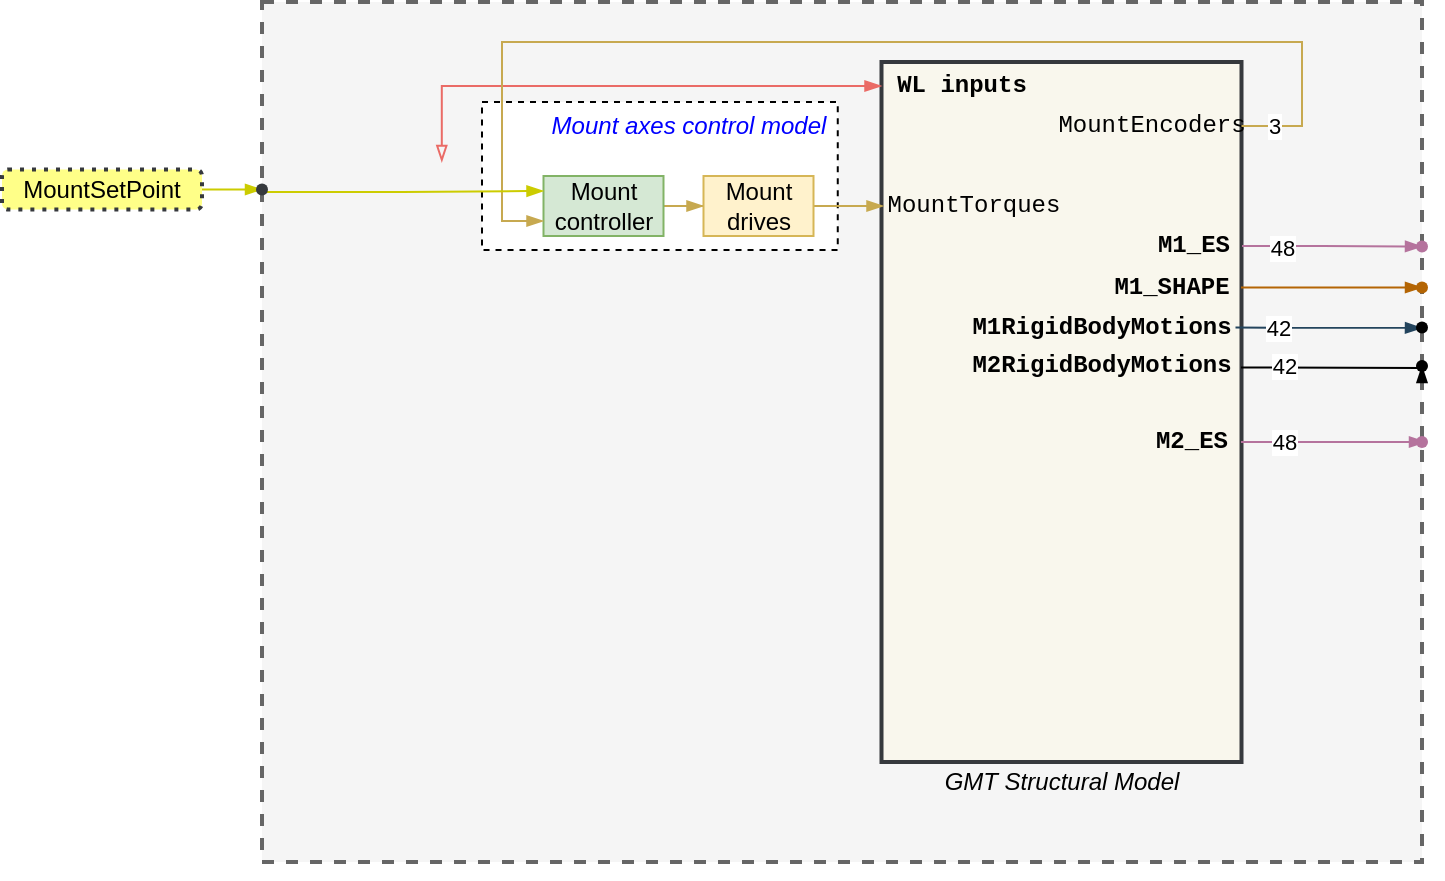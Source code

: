 <mxfile version="22.1.18" type="device" pages="5">
  <diagram id="iSwGiiShlJTM6zyk8miS" name="Full-4__mnt">
    <mxGraphModel dx="1255" dy="870" grid="1" gridSize="10" guides="1" tooltips="1" connect="1" arrows="1" fold="1" page="1" pageScale="1" pageWidth="1169" pageHeight="827" math="1" shadow="0">
      <root>
        <mxCell id="0" />
        <mxCell id="1" parent="0" />
        <mxCell id="KZUMNVZUpvSjb6QpZovm-1" value="" style="rounded=0;whiteSpace=wrap;html=1;dashed=1;fontStyle=2;labelBackgroundColor=none;gradientDirection=radial;strokeWidth=2;fillColor=#f5f5f5;fontColor=#333333;strokeColor=#666666;shadow=0;glass=0;perimeterSpacing=0;" parent="1" vertex="1">
          <mxGeometry x="330" y="50" width="580" height="430" as="geometry" />
        </mxCell>
        <mxCell id="KZUMNVZUpvSjb6QpZovm-2" value="" style="rounded=0;whiteSpace=wrap;html=1;dashed=1;fontStyle=2;labelBackgroundColor=none;gradientDirection=east;" parent="1" vertex="1">
          <mxGeometry x="440" y="100" width="177.88" height="74" as="geometry" />
        </mxCell>
        <mxCell id="KZUMNVZUpvSjb6QpZovm-3" value="" style="rounded=0;whiteSpace=wrap;html=1;align=center;fillColor=#f9f7ed;strokeColor=#36393d;glass=0;strokeWidth=2;" parent="1" vertex="1">
          <mxGeometry x="639.75" y="80" width="180" height="350" as="geometry" />
        </mxCell>
        <mxCell id="KZUMNVZUpvSjb6QpZovm-4" value="" style="edgeStyle=orthogonalEdgeStyle;rounded=0;comic=0;orthogonalLoop=1;jettySize=auto;html=1;startArrow=blockThin;startFill=1;endArrow=none;endFill=0;fontFamily=Courier New;fontSize=10;strokeColor=#C7A950;" parent="1" source="KZUMNVZUpvSjb6QpZovm-12" target="KZUMNVZUpvSjb6QpZovm-5" edge="1">
          <mxGeometry relative="1" as="geometry" />
        </mxCell>
        <mxCell id="KZUMNVZUpvSjb6QpZovm-5" value="Mount&lt;br&gt;controller" style="rounded=0;whiteSpace=wrap;html=1;align=center;fillColor=#d5e8d4;strokeColor=#82b366;" parent="1" vertex="1">
          <mxGeometry x="470.75" y="137" width="60" height="30" as="geometry" />
        </mxCell>
        <mxCell id="KZUMNVZUpvSjb6QpZovm-6" style="edgeStyle=orthogonalEdgeStyle;rounded=0;orthogonalLoop=1;jettySize=auto;html=1;startArrow=blockThin;startFill=0;endArrow=blockThin;endFill=1;strokeColor=#EA6B66;exitX=0.155;exitY=0.186;exitDx=0;exitDy=0;exitPerimeter=0;" parent="1" source="KZUMNVZUpvSjb6QpZovm-1" target="KZUMNVZUpvSjb6QpZovm-14" edge="1">
          <mxGeometry relative="1" as="geometry">
            <mxPoint x="390" y="92" as="sourcePoint" />
            <Array as="points">
              <mxPoint x="420" y="92" />
            </Array>
          </mxGeometry>
        </mxCell>
        <mxCell id="KZUMNVZUpvSjb6QpZovm-8" value="MountEncoders" style="text;html=1;strokeColor=none;fillColor=none;align=center;verticalAlign=middle;whiteSpace=wrap;rounded=0;fontFamily=Courier New;fontSize=12;" parent="1" vertex="1">
          <mxGeometry x="729.75" y="102" width="90" height="20" as="geometry" />
        </mxCell>
        <mxCell id="KZUMNVZUpvSjb6QpZovm-9" value="M1RigidBodyMotions" style="text;html=1;strokeColor=none;fillColor=none;align=center;verticalAlign=middle;whiteSpace=wrap;rounded=0;fontFamily=Courier New;fontSize=12;fontStyle=1" parent="1" vertex="1">
          <mxGeometry x="719.75" y="202.75" width="60" height="20" as="geometry" />
        </mxCell>
        <mxCell id="KZUMNVZUpvSjb6QpZovm-10" value="MountTorques" style="text;html=1;strokeColor=none;fillColor=none;align=center;verticalAlign=middle;whiteSpace=wrap;rounded=0;fontFamily=Courier New;fontSize=12;" parent="1" vertex="1">
          <mxGeometry x="640.75" y="142" width="90" height="20" as="geometry" />
        </mxCell>
        <mxCell id="KZUMNVZUpvSjb6QpZovm-11" style="edgeStyle=orthogonalEdgeStyle;rounded=0;orthogonalLoop=1;jettySize=auto;html=1;exitX=1;exitY=0.5;exitDx=0;exitDy=0;startArrow=none;startFill=0;endArrow=blockThin;endFill=1;strokeColor=#C7A950;" parent="1" source="KZUMNVZUpvSjb6QpZovm-12" target="KZUMNVZUpvSjb6QpZovm-10" edge="1">
          <mxGeometry relative="1" as="geometry" />
        </mxCell>
        <mxCell id="KZUMNVZUpvSjb6QpZovm-12" value="Mount&lt;br&gt;drives" style="rounded=0;whiteSpace=wrap;html=1;align=center;fillColor=#fff2cc;strokeColor=#d6b656;" parent="1" vertex="1">
          <mxGeometry x="550.75" y="137" width="55" height="30" as="geometry" />
        </mxCell>
        <mxCell id="KZUMNVZUpvSjb6QpZovm-13" value="M2RigidBodyMotions" style="text;html=1;strokeColor=none;fillColor=none;align=center;verticalAlign=middle;whiteSpace=wrap;rounded=0;fontFamily=Courier New;fontSize=12;fontStyle=1" parent="1" vertex="1">
          <mxGeometry x="719.75" y="221.99" width="60" height="20" as="geometry" />
        </mxCell>
        <mxCell id="KZUMNVZUpvSjb6QpZovm-14" value="WL inputs" style="text;html=1;strokeColor=none;fillColor=none;align=center;verticalAlign=middle;whiteSpace=wrap;rounded=0;fontFamily=Courier New;fontSize=12;fontStyle=1" parent="1" vertex="1">
          <mxGeometry x="639.75" y="82" width="80" height="20" as="geometry" />
        </mxCell>
        <mxCell id="KZUMNVZUpvSjb6QpZovm-15" value="GMT Structural Model" style="text;html=1;strokeColor=none;fillColor=none;align=center;verticalAlign=middle;whiteSpace=wrap;rounded=0;fontFamily=Helvetica;fontSize=12;fontStyle=2" parent="1" vertex="1">
          <mxGeometry x="654.75" y="430" width="150" height="20" as="geometry" />
        </mxCell>
        <mxCell id="KZUMNVZUpvSjb6QpZovm-16" value="Mount axes control model" style="text;html=1;strokeColor=none;fillColor=none;align=center;verticalAlign=middle;whiteSpace=wrap;rounded=0;fontFamily=Helvetica;fontSize=12;fontStyle=2;fontColor=#0000FF;" parent="1" vertex="1">
          <mxGeometry x="469.75" y="103.88" width="147.49" height="16.25" as="geometry" />
        </mxCell>
        <mxCell id="KZUMNVZUpvSjb6QpZovm-17" value="" style="edgeStyle=orthogonalEdgeStyle;rounded=0;comic=0;orthogonalLoop=1;jettySize=auto;html=1;startArrow=blockThin;startFill=1;endArrow=none;endFill=0;fontFamily=Courier New;fontSize=10;entryX=1;entryY=0.5;entryDx=0;entryDy=0;exitX=0;exitY=0.75;exitDx=0;exitDy=0;strokeColor=#C7A950;" parent="1" source="KZUMNVZUpvSjb6QpZovm-5" target="KZUMNVZUpvSjb6QpZovm-8" edge="1">
          <mxGeometry relative="1" as="geometry">
            <mxPoint x="479.75" y="112" as="sourcePoint" />
            <Array as="points">
              <mxPoint x="450" y="160" />
              <mxPoint x="450" y="70" />
              <mxPoint x="850" y="70" />
              <mxPoint x="850" y="112" />
            </Array>
            <mxPoint x="809.75" y="132" as="targetPoint" />
          </mxGeometry>
        </mxCell>
        <mxCell id="KZUMNVZUpvSjb6QpZovm-18" value="3" style="edgeLabel;html=1;align=center;verticalAlign=middle;resizable=0;points=[];" parent="KZUMNVZUpvSjb6QpZovm-17" vertex="1" connectable="0">
          <mxGeometry x="0.947" relative="1" as="geometry">
            <mxPoint as="offset" />
          </mxGeometry>
        </mxCell>
        <mxCell id="KZUMNVZUpvSjb6QpZovm-19" value="M2_ES" style="text;html=1;strokeColor=none;fillColor=none;align=center;verticalAlign=middle;whiteSpace=wrap;rounded=0;fontFamily=Courier New;fontSize=12;fontStyle=1" parent="1" vertex="1">
          <mxGeometry x="769.75" y="260" width="49.75" height="20" as="geometry" />
        </mxCell>
        <mxCell id="KZUMNVZUpvSjb6QpZovm-20" style="edgeStyle=orthogonalEdgeStyle;rounded=0;orthogonalLoop=1;jettySize=auto;html=1;exitX=1;exitY=0.5;exitDx=0;exitDy=0;endArrow=blockThin;endFill=1;strokeColor=#B5739D;" parent="1" source="KZUMNVZUpvSjb6QpZovm-22" target="KZUMNVZUpvSjb6QpZovm-30" edge="1">
          <mxGeometry relative="1" as="geometry" />
        </mxCell>
        <mxCell id="KZUMNVZUpvSjb6QpZovm-21" value="48" style="edgeLabel;html=1;align=center;verticalAlign=middle;resizable=0;points=[];fontSize=11;fontFamily=Helvetica;fontColor=default;" parent="KZUMNVZUpvSjb6QpZovm-20" vertex="1" connectable="0">
          <mxGeometry x="-0.491" y="-1" relative="1" as="geometry">
            <mxPoint x="-3" as="offset" />
          </mxGeometry>
        </mxCell>
        <mxCell id="KZUMNVZUpvSjb6QpZovm-22" value="M1_ES" style="text;html=1;strokeColor=none;fillColor=none;align=center;verticalAlign=middle;whiteSpace=wrap;rounded=0;fontFamily=Courier New;fontSize=12;fontStyle=1" parent="1" vertex="1">
          <mxGeometry x="771.88" y="162" width="48.12" height="20" as="geometry" />
        </mxCell>
        <mxCell id="KZUMNVZUpvSjb6QpZovm-23" value="" style="edgeStyle=orthogonalEdgeStyle;rounded=0;jumpStyle=gap;orthogonalLoop=1;jettySize=auto;html=1;exitX=1;exitY=0.5;exitDx=0;exitDy=0;endArrow=blockThin;endFill=1;" parent="1" target="KZUMNVZUpvSjb6QpZovm-29" edge="1">
          <mxGeometry relative="1" as="geometry">
            <mxPoint x="819.5" y="232.75" as="sourcePoint" />
            <mxPoint x="821.88" y="520" as="targetPoint" />
            <Array as="points">
              <mxPoint x="870" y="233" />
              <mxPoint x="870" y="233" />
            </Array>
          </mxGeometry>
        </mxCell>
        <mxCell id="KZUMNVZUpvSjb6QpZovm-24" value="42" style="edgeLabel;html=1;align=center;verticalAlign=middle;resizable=0;points=[];" parent="KZUMNVZUpvSjb6QpZovm-23" vertex="1" connectable="0">
          <mxGeometry x="-0.893" relative="1" as="geometry">
            <mxPoint x="16" y="-1" as="offset" />
          </mxGeometry>
        </mxCell>
        <mxCell id="KZUMNVZUpvSjb6QpZovm-25" value="" style="edgeStyle=orthogonalEdgeStyle;rounded=0;jumpStyle=gap;orthogonalLoop=1;jettySize=auto;html=1;endArrow=blockThin;endFill=1;fillColor=#bac8d3;strokeColor=#23445d;" parent="1" edge="1">
          <mxGeometry relative="1" as="geometry">
            <mxPoint x="816.75" y="212.8" as="sourcePoint" />
            <mxPoint x="910" y="213" as="targetPoint" />
            <Array as="points">
              <mxPoint x="887" y="213" />
              <mxPoint x="887" y="213" />
            </Array>
          </mxGeometry>
        </mxCell>
        <mxCell id="KZUMNVZUpvSjb6QpZovm-26" value="42" style="edgeLabel;html=1;align=center;verticalAlign=middle;resizable=0;points=[];" parent="KZUMNVZUpvSjb6QpZovm-25" vertex="1" connectable="0">
          <mxGeometry x="-0.918" y="-1" relative="1" as="geometry">
            <mxPoint x="17" y="-1" as="offset" />
          </mxGeometry>
        </mxCell>
        <mxCell id="KZUMNVZUpvSjb6QpZovm-27" style="edgeStyle=orthogonalEdgeStyle;rounded=0;orthogonalLoop=1;jettySize=auto;html=1;exitX=0.5;exitY=1;exitDx=0;exitDy=0;" parent="1" source="KZUMNVZUpvSjb6QpZovm-1" target="KZUMNVZUpvSjb6QpZovm-1" edge="1">
          <mxGeometry relative="1" as="geometry" />
        </mxCell>
        <mxCell id="KZUMNVZUpvSjb6QpZovm-28" value="" style="shape=waypoint;fillStyle=solid;size=6;pointerEvents=1;points=[];fillColor=none;resizable=0;rotatable=0;perimeter=centerPerimeter;snapToPoint=1;" parent="1" vertex="1">
          <mxGeometry x="900" y="202.75" width="20" height="20" as="geometry" />
        </mxCell>
        <mxCell id="KZUMNVZUpvSjb6QpZovm-29" value="" style="shape=waypoint;fillStyle=solid;size=6;pointerEvents=1;points=[];fillColor=none;resizable=0;rotatable=0;perimeter=centerPerimeter;snapToPoint=1;" parent="1" vertex="1">
          <mxGeometry x="900" y="221.99" width="20" height="20" as="geometry" />
        </mxCell>
        <mxCell id="KZUMNVZUpvSjb6QpZovm-30" value="" style="shape=waypoint;fillStyle=solid;size=6;pointerEvents=1;points=[];fillColor=none;resizable=0;rotatable=0;perimeter=centerPerimeter;snapToPoint=1;strokeColor=#B5739D;" parent="1" vertex="1">
          <mxGeometry x="900" y="162.25" width="20" height="20" as="geometry" />
        </mxCell>
        <mxCell id="KZUMNVZUpvSjb6QpZovm-31" value="" style="shape=waypoint;fillStyle=solid;size=6;pointerEvents=1;points=[];fillColor=none;resizable=0;rotatable=0;perimeter=centerPerimeter;snapToPoint=1;strokeColor=#B5739D;" parent="1" vertex="1">
          <mxGeometry x="900" y="260" width="20" height="20" as="geometry" />
        </mxCell>
        <mxCell id="KZUMNVZUpvSjb6QpZovm-34" value="" style="edgeStyle=orthogonalEdgeStyle;rounded=0;orthogonalLoop=1;jettySize=auto;html=1;exitX=1;exitY=0.5;exitDx=0;exitDy=0;endArrow=blockThin;endFill=1;strokeColor=#B5739D;" parent="1" source="KZUMNVZUpvSjb6QpZovm-19" edge="1">
          <mxGeometry relative="1" as="geometry">
            <mxPoint x="820" y="270" as="sourcePoint" />
            <mxPoint x="912" y="270" as="targetPoint" />
            <Array as="points">
              <mxPoint x="860" y="270" />
              <mxPoint x="860" y="270" />
            </Array>
          </mxGeometry>
        </mxCell>
        <mxCell id="KZUMNVZUpvSjb6QpZovm-35" value="48" style="edgeLabel;html=1;align=center;verticalAlign=middle;resizable=0;points=[];" parent="KZUMNVZUpvSjb6QpZovm-34" vertex="1" connectable="0">
          <mxGeometry x="-0.949" relative="1" as="geometry">
            <mxPoint x="19" as="offset" />
          </mxGeometry>
        </mxCell>
        <mxCell id="KZUMNVZUpvSjb6QpZovm-36" value="M1_SHAPE" style="text;html=1;strokeColor=none;fillColor=none;align=center;verticalAlign=middle;whiteSpace=wrap;rounded=0;fontFamily=Courier New;fontSize=12;fontStyle=1" parent="1" vertex="1">
          <mxGeometry x="749.5" y="182.75" width="70" height="20" as="geometry" />
        </mxCell>
        <mxCell id="KZUMNVZUpvSjb6QpZovm-37" value="" style="edgeStyle=orthogonalEdgeStyle;rounded=0;jumpStyle=none;orthogonalLoop=1;jettySize=auto;html=1;endArrow=blockThin;endFill=1;entryDx=0;entryDy=0;startArrow=none;startFill=0;exitX=1;exitY=0.5;exitDx=0;exitDy=0;fillColor=#fad7ac;strokeColor=#b46504;" parent="1" source="KZUMNVZUpvSjb6QpZovm-36" target="KZUMNVZUpvSjb6QpZovm-38" edge="1">
          <mxGeometry relative="1" as="geometry">
            <mxPoint x="820" y="193" as="sourcePoint" />
            <mxPoint x="822" y="642" as="targetPoint" />
            <Array as="points" />
          </mxGeometry>
        </mxCell>
        <mxCell id="KZUMNVZUpvSjb6QpZovm-38" value="" style="shape=waypoint;fillStyle=solid;size=6;pointerEvents=1;points=[];fillColor=#fad7ac;resizable=0;rotatable=0;perimeter=centerPerimeter;snapToPoint=1;strokeColor=#b46504;" parent="1" vertex="1">
          <mxGeometry x="900" y="182.75" width="20" height="20" as="geometry" />
        </mxCell>
        <mxCell id="KZUMNVZUpvSjb6QpZovm-39" style="edgeStyle=orthogonalEdgeStyle;shape=connector;rounded=0;orthogonalLoop=1;jettySize=auto;html=1;exitDx=0;exitDy=0;entryX=0;entryY=0.25;entryDx=0;entryDy=0;labelBackgroundColor=default;strokeColor=#CCCC00;align=center;verticalAlign=middle;fontFamily=Helvetica;fontSize=11;fontColor=default;endArrow=blockThin;endFill=1;fillColor=#ffff88;" parent="1" source="KZUMNVZUpvSjb6QpZovm-42" target="KZUMNVZUpvSjb6QpZovm-5" edge="1">
          <mxGeometry relative="1" as="geometry">
            <Array as="points">
              <mxPoint x="330" y="145" />
              <mxPoint x="400" y="145" />
            </Array>
            <mxPoint x="427.5" y="130" as="targetPoint" />
          </mxGeometry>
        </mxCell>
        <mxCell id="KZUMNVZUpvSjb6QpZovm-40" value="MountSetPoint" style="rounded=1;whiteSpace=wrap;html=1;align=center;dashed=1;dashPattern=1 2;fillColor=#ffff88;strokeColor=#36393d;glass=0;strokeWidth=2;" parent="1" vertex="1">
          <mxGeometry x="200" y="133.75" width="100" height="20" as="geometry" />
        </mxCell>
        <mxCell id="KZUMNVZUpvSjb6QpZovm-41" value="" style="edgeStyle=orthogonalEdgeStyle;shape=connector;rounded=0;orthogonalLoop=1;jettySize=auto;html=1;exitX=1;exitY=0.5;exitDx=0;exitDy=0;entryDx=0;entryDy=0;labelBackgroundColor=default;strokeColor=#CCCC00;align=center;verticalAlign=middle;fontFamily=Helvetica;fontSize=11;fontColor=default;endArrow=blockThin;endFill=1;fillColor=#ffff88;" parent="1" source="KZUMNVZUpvSjb6QpZovm-40" target="KZUMNVZUpvSjb6QpZovm-42" edge="1">
          <mxGeometry relative="1" as="geometry">
            <mxPoint x="300" y="127" as="sourcePoint" />
            <mxPoint x="428" y="130" as="targetPoint" />
            <Array as="points" />
          </mxGeometry>
        </mxCell>
        <mxCell id="KZUMNVZUpvSjb6QpZovm-42" value="" style="shape=waypoint;fillStyle=solid;size=6;pointerEvents=1;points=[];fillColor=#CCCC00;resizable=0;rotatable=0;perimeter=centerPerimeter;snapToPoint=1;strokeColor=#36393d;" parent="1" vertex="1">
          <mxGeometry x="320" y="133.75" width="20" height="20" as="geometry" />
        </mxCell>
      </root>
    </mxGraphModel>
  </diagram>
  <diagram id="vFibEVNBGPAfzgvAQLeC" name="Full-3__mnt_wl">
    <mxGraphModel dx="1130" dy="870" grid="1" gridSize="10" guides="1" tooltips="1" connect="1" arrows="1" fold="1" page="1" pageScale="1" pageWidth="1169" pageHeight="827" math="1" shadow="0">
      <root>
        <mxCell id="0" />
        <mxCell id="1" parent="0" />
        <mxCell id="urmX-4CNyqrnlKHKM1Hm-1" value="" style="rounded=0;whiteSpace=wrap;html=1;dashed=1;fontStyle=2;labelBackgroundColor=none;gradientDirection=radial;strokeWidth=2;fillColor=#f5f5f5;fontColor=#333333;strokeColor=#666666;shadow=0;glass=0;perimeterSpacing=0;" parent="1" vertex="1">
          <mxGeometry x="330" y="50" width="580" height="430" as="geometry" />
        </mxCell>
        <mxCell id="urmX-4CNyqrnlKHKM1Hm-2" value="" style="rounded=0;whiteSpace=wrap;html=1;dashed=1;fontStyle=2;labelBackgroundColor=none;gradientDirection=east;" parent="1" vertex="1">
          <mxGeometry x="347.88" y="100" width="270" height="74" as="geometry" />
        </mxCell>
        <mxCell id="urmX-4CNyqrnlKHKM1Hm-4" value="" style="rounded=0;whiteSpace=wrap;html=1;align=center;fillColor=#f9f7ed;strokeColor=#36393d;glass=0;strokeWidth=2;" parent="1" vertex="1">
          <mxGeometry x="639.75" y="80" width="180" height="350" as="geometry" />
        </mxCell>
        <mxCell id="urmX-4CNyqrnlKHKM1Hm-7" value="" style="edgeStyle=orthogonalEdgeStyle;rounded=0;comic=0;orthogonalLoop=1;jettySize=auto;html=1;startArrow=blockThin;startFill=1;endArrow=none;endFill=0;fontFamily=Courier New;fontSize=10;strokeColor=#C7A950;" parent="1" source="urmX-4CNyqrnlKHKM1Hm-18" target="urmX-4CNyqrnlKHKM1Hm-8" edge="1">
          <mxGeometry relative="1" as="geometry" />
        </mxCell>
        <mxCell id="urmX-4CNyqrnlKHKM1Hm-8" value="Mount&lt;br&gt;controller" style="rounded=0;whiteSpace=wrap;html=1;align=center;fillColor=#d5e8d4;strokeColor=#82b366;" parent="1" vertex="1">
          <mxGeometry x="470.75" y="137" width="60" height="30" as="geometry" />
        </mxCell>
        <mxCell id="urmX-4CNyqrnlKHKM1Hm-10" style="edgeStyle=orthogonalEdgeStyle;rounded=0;orthogonalLoop=1;jettySize=auto;html=1;exitDx=0;exitDy=0;startArrow=none;startFill=0;endArrow=blockThin;endFill=1;strokeColor=#EA6B66;" parent="1" source="urmX-4CNyqrnlKHKM1Hm-46" target="urmX-4CNyqrnlKHKM1Hm-20" edge="1">
          <mxGeometry relative="1" as="geometry" />
        </mxCell>
        <mxCell id="urmX-4CNyqrnlKHKM1Hm-11" value="CFD Loads" style="rounded=1;whiteSpace=wrap;html=1;align=center;dashed=1;dashPattern=1 2;fillColor=#f8cecc;strokeColor=#b85450;glass=0;strokeWidth=2;" parent="1" vertex="1">
          <mxGeometry x="200" y="82" width="100" height="20" as="geometry" />
        </mxCell>
        <mxCell id="urmX-4CNyqrnlKHKM1Hm-12" value="MountEncoders" style="text;html=1;strokeColor=none;fillColor=none;align=center;verticalAlign=middle;whiteSpace=wrap;rounded=0;fontFamily=Courier New;fontSize=12;" parent="1" vertex="1">
          <mxGeometry x="729.75" y="102" width="90" height="20" as="geometry" />
        </mxCell>
        <mxCell id="urmX-4CNyqrnlKHKM1Hm-14" value="M1RigidBodyMotions" style="text;html=1;strokeColor=none;fillColor=none;align=center;verticalAlign=middle;whiteSpace=wrap;rounded=0;fontFamily=Courier New;fontSize=12;fontStyle=1" parent="1" vertex="1">
          <mxGeometry x="724.5" y="202.75" width="60" height="20" as="geometry" />
        </mxCell>
        <mxCell id="urmX-4CNyqrnlKHKM1Hm-16" value="MountTorques" style="text;html=1;strokeColor=none;fillColor=none;align=center;verticalAlign=middle;whiteSpace=wrap;rounded=0;fontFamily=Courier New;fontSize=12;" parent="1" vertex="1">
          <mxGeometry x="640.75" y="142" width="90" height="20" as="geometry" />
        </mxCell>
        <mxCell id="urmX-4CNyqrnlKHKM1Hm-17" style="edgeStyle=orthogonalEdgeStyle;rounded=0;orthogonalLoop=1;jettySize=auto;html=1;exitX=1;exitY=0.5;exitDx=0;exitDy=0;startArrow=none;startFill=0;endArrow=blockThin;endFill=1;strokeColor=#C7A950;" parent="1" source="urmX-4CNyqrnlKHKM1Hm-18" target="urmX-4CNyqrnlKHKM1Hm-16" edge="1">
          <mxGeometry relative="1" as="geometry" />
        </mxCell>
        <mxCell id="urmX-4CNyqrnlKHKM1Hm-18" value="Mount&lt;br&gt;drives" style="rounded=0;whiteSpace=wrap;html=1;align=center;fillColor=#fff2cc;strokeColor=#d6b656;" parent="1" vertex="1">
          <mxGeometry x="550.75" y="137" width="55" height="30" as="geometry" />
        </mxCell>
        <mxCell id="urmX-4CNyqrnlKHKM1Hm-19" value="M2RigidBodyMotions" style="text;html=1;strokeColor=none;fillColor=none;align=center;verticalAlign=middle;whiteSpace=wrap;rounded=0;fontFamily=Courier New;fontSize=12;fontStyle=1" parent="1" vertex="1">
          <mxGeometry x="724.5" y="222.75" width="60" height="20" as="geometry" />
        </mxCell>
        <mxCell id="urmX-4CNyqrnlKHKM1Hm-20" value="CFDWindLoads" style="text;html=1;strokeColor=none;fillColor=none;align=center;verticalAlign=middle;whiteSpace=wrap;rounded=0;fontFamily=Courier New;fontSize=12;fontStyle=1" parent="1" vertex="1">
          <mxGeometry x="644.75" y="82" width="80" height="20" as="geometry" />
        </mxCell>
        <mxCell id="urmX-4CNyqrnlKHKM1Hm-21" value="GMT Structural Model" style="text;html=1;strokeColor=none;fillColor=none;align=center;verticalAlign=middle;whiteSpace=wrap;rounded=0;fontFamily=Helvetica;fontSize=12;fontStyle=2" parent="1" vertex="1">
          <mxGeometry x="654.75" y="430" width="150" height="20" as="geometry" />
        </mxCell>
        <mxCell id="urmX-4CNyqrnlKHKM1Hm-27" value="Mount axes control model" style="text;html=1;strokeColor=none;fillColor=none;align=center;verticalAlign=middle;whiteSpace=wrap;rounded=0;fontFamily=Helvetica;fontSize=12;fontStyle=2;fontColor=#0000FF;" parent="1" vertex="1">
          <mxGeometry x="469.75" y="103.88" width="147.49" height="16.25" as="geometry" />
        </mxCell>
        <mxCell id="urmX-4CNyqrnlKHKM1Hm-28" value="" style="edgeStyle=orthogonalEdgeStyle;rounded=0;comic=0;orthogonalLoop=1;jettySize=auto;html=1;startArrow=blockThin;startFill=1;endArrow=none;endFill=0;fontFamily=Courier New;fontSize=10;entryX=1;entryY=0.5;entryDx=0;entryDy=0;exitX=0;exitY=0.75;exitDx=0;exitDy=0;strokeColor=#C7A950;" parent="1" source="urmX-4CNyqrnlKHKM1Hm-8" target="urmX-4CNyqrnlKHKM1Hm-12" edge="1">
          <mxGeometry relative="1" as="geometry">
            <mxPoint x="479.75" y="112" as="sourcePoint" />
            <Array as="points">
              <mxPoint x="450" y="160" />
              <mxPoint x="450" y="70" />
              <mxPoint x="850" y="70" />
              <mxPoint x="850" y="112" />
            </Array>
            <mxPoint x="809.75" y="132" as="targetPoint" />
          </mxGeometry>
        </mxCell>
        <mxCell id="urmX-4CNyqrnlKHKM1Hm-29" value="3" style="edgeLabel;html=1;align=center;verticalAlign=middle;resizable=0;points=[];" parent="urmX-4CNyqrnlKHKM1Hm-28" vertex="1" connectable="0">
          <mxGeometry x="0.947" relative="1" as="geometry">
            <mxPoint as="offset" />
          </mxGeometry>
        </mxCell>
        <mxCell id="urmX-4CNyqrnlKHKM1Hm-32" value="M2_ES" style="text;html=1;strokeColor=none;fillColor=none;align=center;verticalAlign=middle;whiteSpace=wrap;rounded=0;fontFamily=Courier New;fontSize=12;fontStyle=1" parent="1" vertex="1">
          <mxGeometry x="769.75" y="260" width="49.75" height="20" as="geometry" />
        </mxCell>
        <mxCell id="urmX-4CNyqrnlKHKM1Hm-33" style="edgeStyle=orthogonalEdgeStyle;rounded=0;orthogonalLoop=1;jettySize=auto;html=1;exitX=1;exitY=0.5;exitDx=0;exitDy=0;endArrow=blockThin;endFill=1;strokeColor=#B5739D;" parent="1" source="urmX-4CNyqrnlKHKM1Hm-35" target="urmX-4CNyqrnlKHKM1Hm-43" edge="1">
          <mxGeometry relative="1" as="geometry" />
        </mxCell>
        <mxCell id="urmX-4CNyqrnlKHKM1Hm-34" value="48" style="edgeLabel;html=1;align=center;verticalAlign=middle;resizable=0;points=[];fontSize=11;fontFamily=Helvetica;fontColor=default;" parent="urmX-4CNyqrnlKHKM1Hm-33" vertex="1" connectable="0">
          <mxGeometry x="-0.491" y="-1" relative="1" as="geometry">
            <mxPoint x="-3" as="offset" />
          </mxGeometry>
        </mxCell>
        <mxCell id="urmX-4CNyqrnlKHKM1Hm-35" value="M1_ES" style="text;html=1;strokeColor=none;fillColor=none;align=center;verticalAlign=middle;whiteSpace=wrap;rounded=0;fontFamily=Courier New;fontSize=12;fontStyle=1" parent="1" vertex="1">
          <mxGeometry x="771.88" y="162" width="48.12" height="20" as="geometry" />
        </mxCell>
        <mxCell id="urmX-4CNyqrnlKHKM1Hm-36" value="" style="edgeStyle=orthogonalEdgeStyle;rounded=0;jumpStyle=gap;orthogonalLoop=1;jettySize=auto;html=1;exitX=1;exitY=0.5;exitDx=0;exitDy=0;endArrow=blockThin;endFill=1;" parent="1" target="urmX-4CNyqrnlKHKM1Hm-42" edge="1">
          <mxGeometry relative="1" as="geometry">
            <mxPoint x="819.5" y="232.75" as="sourcePoint" />
            <mxPoint x="821.88" y="520" as="targetPoint" />
            <Array as="points">
              <mxPoint x="870" y="233" />
              <mxPoint x="870" y="233" />
            </Array>
          </mxGeometry>
        </mxCell>
        <mxCell id="urmX-4CNyqrnlKHKM1Hm-37" value="42" style="edgeLabel;html=1;align=center;verticalAlign=middle;resizable=0;points=[];" parent="urmX-4CNyqrnlKHKM1Hm-36" vertex="1" connectable="0">
          <mxGeometry x="-0.893" relative="1" as="geometry">
            <mxPoint x="16" y="-1" as="offset" />
          </mxGeometry>
        </mxCell>
        <mxCell id="urmX-4CNyqrnlKHKM1Hm-38" value="" style="edgeStyle=orthogonalEdgeStyle;rounded=0;jumpStyle=gap;orthogonalLoop=1;jettySize=auto;html=1;endArrow=blockThin;endFill=1;fillColor=#bac8d3;strokeColor=#23445d;" parent="1" target="urmX-4CNyqrnlKHKM1Hm-41" edge="1">
          <mxGeometry relative="1" as="geometry">
            <mxPoint x="790" y="213" as="sourcePoint" />
            <mxPoint x="821.88" y="540" as="targetPoint" />
            <Array as="points">
              <mxPoint x="850" y="213" />
              <mxPoint x="850" y="213" />
            </Array>
          </mxGeometry>
        </mxCell>
        <mxCell id="urmX-4CNyqrnlKHKM1Hm-39" value="42" style="edgeLabel;html=1;align=center;verticalAlign=middle;resizable=0;points=[];" parent="urmX-4CNyqrnlKHKM1Hm-38" vertex="1" connectable="0">
          <mxGeometry x="-0.918" y="-1" relative="1" as="geometry">
            <mxPoint x="17" y="-1" as="offset" />
          </mxGeometry>
        </mxCell>
        <mxCell id="urmX-4CNyqrnlKHKM1Hm-40" style="edgeStyle=orthogonalEdgeStyle;rounded=0;orthogonalLoop=1;jettySize=auto;html=1;exitX=0.5;exitY=1;exitDx=0;exitDy=0;" parent="1" source="urmX-4CNyqrnlKHKM1Hm-1" target="urmX-4CNyqrnlKHKM1Hm-1" edge="1">
          <mxGeometry relative="1" as="geometry" />
        </mxCell>
        <mxCell id="urmX-4CNyqrnlKHKM1Hm-41" value="" style="shape=waypoint;fillStyle=solid;size=6;pointerEvents=1;points=[];fillColor=none;resizable=0;rotatable=0;perimeter=centerPerimeter;snapToPoint=1;" parent="1" vertex="1">
          <mxGeometry x="900" y="202.75" width="20" height="20" as="geometry" />
        </mxCell>
        <mxCell id="urmX-4CNyqrnlKHKM1Hm-42" value="" style="shape=waypoint;fillStyle=solid;size=6;pointerEvents=1;points=[];fillColor=none;resizable=0;rotatable=0;perimeter=centerPerimeter;snapToPoint=1;" parent="1" vertex="1">
          <mxGeometry x="900" y="221.99" width="20" height="20" as="geometry" />
        </mxCell>
        <mxCell id="urmX-4CNyqrnlKHKM1Hm-43" value="" style="shape=waypoint;fillStyle=solid;size=6;pointerEvents=1;points=[];fillColor=none;resizable=0;rotatable=0;perimeter=centerPerimeter;snapToPoint=1;strokeColor=#B5739D;" parent="1" vertex="1">
          <mxGeometry x="900" y="162.25" width="20" height="20" as="geometry" />
        </mxCell>
        <mxCell id="urmX-4CNyqrnlKHKM1Hm-44" value="" style="shape=waypoint;fillStyle=solid;size=6;pointerEvents=1;points=[];fillColor=none;resizable=0;rotatable=0;perimeter=centerPerimeter;snapToPoint=1;strokeColor=#B5739D;" parent="1" vertex="1">
          <mxGeometry x="900" y="260" width="20" height="20" as="geometry" />
        </mxCell>
        <mxCell id="urmX-4CNyqrnlKHKM1Hm-45" value="" style="edgeStyle=orthogonalEdgeStyle;rounded=0;orthogonalLoop=1;jettySize=auto;html=1;exitX=1;exitY=0.5;exitDx=0;exitDy=0;startArrow=none;startFill=0;endArrow=blockThin;endFill=1;strokeColor=#EA6B66;" parent="1" source="urmX-4CNyqrnlKHKM1Hm-11" target="urmX-4CNyqrnlKHKM1Hm-46" edge="1">
          <mxGeometry relative="1" as="geometry">
            <mxPoint x="265" y="112" as="sourcePoint" />
            <mxPoint x="640" y="112" as="targetPoint" />
          </mxGeometry>
        </mxCell>
        <mxCell id="urmX-4CNyqrnlKHKM1Hm-46" value="" style="shape=waypoint;fillStyle=solid;size=6;pointerEvents=1;points=[];fillColor=none;resizable=0;rotatable=0;perimeter=centerPerimeter;snapToPoint=1;strokeColor=#EA6B66;" parent="1" vertex="1">
          <mxGeometry x="320" y="82" width="20" height="20" as="geometry" />
        </mxCell>
        <mxCell id="urmX-4CNyqrnlKHKM1Hm-47" value="" style="edgeStyle=orthogonalEdgeStyle;rounded=0;orthogonalLoop=1;jettySize=auto;html=1;exitX=1;exitY=0.5;exitDx=0;exitDy=0;endArrow=blockThin;endFill=1;strokeColor=#B5739D;" parent="1" source="urmX-4CNyqrnlKHKM1Hm-32" edge="1">
          <mxGeometry relative="1" as="geometry">
            <mxPoint x="820" y="270" as="sourcePoint" />
            <mxPoint x="912" y="270" as="targetPoint" />
            <Array as="points">
              <mxPoint x="860" y="270" />
              <mxPoint x="860" y="270" />
            </Array>
          </mxGeometry>
        </mxCell>
        <mxCell id="urmX-4CNyqrnlKHKM1Hm-48" value="48" style="edgeLabel;html=1;align=center;verticalAlign=middle;resizable=0;points=[];" parent="urmX-4CNyqrnlKHKM1Hm-47" vertex="1" connectable="0">
          <mxGeometry x="-0.949" relative="1" as="geometry">
            <mxPoint x="19" as="offset" />
          </mxGeometry>
        </mxCell>
        <mxCell id="urmX-4CNyqrnlKHKM1Hm-54" value="M1_SHAPE" style="text;html=1;strokeColor=none;fillColor=none;align=center;verticalAlign=middle;whiteSpace=wrap;rounded=0;fontFamily=Courier New;fontSize=12;fontStyle=1" parent="1" vertex="1">
          <mxGeometry x="749.5" y="182.75" width="70" height="20" as="geometry" />
        </mxCell>
        <mxCell id="urmX-4CNyqrnlKHKM1Hm-55" value="" style="edgeStyle=orthogonalEdgeStyle;rounded=0;jumpStyle=none;orthogonalLoop=1;jettySize=auto;html=1;endArrow=blockThin;endFill=1;entryDx=0;entryDy=0;startArrow=none;startFill=0;exitX=1;exitY=0.5;exitDx=0;exitDy=0;fillColor=#fad7ac;strokeColor=#b46504;" parent="1" source="urmX-4CNyqrnlKHKM1Hm-54" target="urmX-4CNyqrnlKHKM1Hm-56" edge="1">
          <mxGeometry relative="1" as="geometry">
            <mxPoint x="820" y="193" as="sourcePoint" />
            <mxPoint x="822" y="642" as="targetPoint" />
            <Array as="points" />
          </mxGeometry>
        </mxCell>
        <mxCell id="urmX-4CNyqrnlKHKM1Hm-56" value="" style="shape=waypoint;fillStyle=solid;size=6;pointerEvents=1;points=[];fillColor=#fad7ac;resizable=0;rotatable=0;perimeter=centerPerimeter;snapToPoint=1;strokeColor=#b46504;" parent="1" vertex="1">
          <mxGeometry x="900" y="182.75" width="20" height="20" as="geometry" />
        </mxCell>
        <mxCell id="urmX-4CNyqrnlKHKM1Hm-62" style="edgeStyle=orthogonalEdgeStyle;shape=connector;rounded=0;orthogonalLoop=1;jettySize=auto;html=1;exitDx=0;exitDy=0;entryX=0;entryY=0.25;entryDx=0;entryDy=0;labelBackgroundColor=default;strokeColor=#CCCC00;align=center;verticalAlign=middle;fontFamily=Helvetica;fontSize=11;fontColor=default;endArrow=blockThin;endFill=1;fillColor=#ffff88;" parent="1" source="urmX-4CNyqrnlKHKM1Hm-65" target="urmX-4CNyqrnlKHKM1Hm-8" edge="1">
          <mxGeometry relative="1" as="geometry">
            <Array as="points">
              <mxPoint x="330" y="145" />
              <mxPoint x="400" y="145" />
            </Array>
            <mxPoint x="427.5" y="130" as="targetPoint" />
          </mxGeometry>
        </mxCell>
        <mxCell id="urmX-4CNyqrnlKHKM1Hm-63" value="MountSetPoint" style="rounded=1;whiteSpace=wrap;html=1;align=center;dashed=1;dashPattern=1 2;fillColor=#ffff88;strokeColor=#36393d;glass=0;strokeWidth=2;" parent="1" vertex="1">
          <mxGeometry x="200" y="133.75" width="100" height="20" as="geometry" />
        </mxCell>
        <mxCell id="urmX-4CNyqrnlKHKM1Hm-64" value="" style="edgeStyle=orthogonalEdgeStyle;shape=connector;rounded=0;orthogonalLoop=1;jettySize=auto;html=1;exitX=1;exitY=0.5;exitDx=0;exitDy=0;entryDx=0;entryDy=0;labelBackgroundColor=default;strokeColor=#CCCC00;align=center;verticalAlign=middle;fontFamily=Helvetica;fontSize=11;fontColor=default;endArrow=blockThin;endFill=1;fillColor=#ffff88;" parent="1" source="urmX-4CNyqrnlKHKM1Hm-63" target="urmX-4CNyqrnlKHKM1Hm-65" edge="1">
          <mxGeometry relative="1" as="geometry">
            <mxPoint x="300" y="127" as="sourcePoint" />
            <mxPoint x="428" y="130" as="targetPoint" />
            <Array as="points" />
          </mxGeometry>
        </mxCell>
        <mxCell id="urmX-4CNyqrnlKHKM1Hm-65" value="" style="shape=waypoint;fillStyle=solid;size=6;pointerEvents=1;points=[];fillColor=#CCCC00;resizable=0;rotatable=0;perimeter=centerPerimeter;snapToPoint=1;strokeColor=#36393d;" parent="1" vertex="1">
          <mxGeometry x="320" y="133.75" width="20" height="20" as="geometry" />
        </mxCell>
      </root>
    </mxGraphModel>
  </diagram>
  <diagram id="MdRIVAbs8A3bUmxf1pQy" name="Full-2__mnt_wl_m1">
    <mxGraphModel dx="1130" dy="870" grid="1" gridSize="10" guides="1" tooltips="1" connect="1" arrows="1" fold="1" page="1" pageScale="1" pageWidth="1169" pageHeight="827" math="1" shadow="0">
      <root>
        <mxCell id="0" />
        <mxCell id="1" parent="0" />
        <mxCell id="eAtq6OOOK10wU0hgT8dD-1" value="" style="rounded=0;whiteSpace=wrap;html=1;dashed=1;fontStyle=2;labelBackgroundColor=none;gradientDirection=radial;strokeWidth=2;fillColor=#f5f5f5;fontColor=#333333;strokeColor=#666666;shadow=0;glass=0;perimeterSpacing=0;" parent="1" vertex="1">
          <mxGeometry x="330" y="50" width="580" height="430" as="geometry" />
        </mxCell>
        <mxCell id="eAtq6OOOK10wU0hgT8dD-2" value="" style="rounded=0;whiteSpace=wrap;html=1;dashed=1;fontStyle=2;labelBackgroundColor=none;gradientDirection=east;" parent="1" vertex="1">
          <mxGeometry x="347.88" y="100" width="270" height="74" as="geometry" />
        </mxCell>
        <mxCell id="eAtq6OOOK10wU0hgT8dD-4" value="" style="rounded=0;whiteSpace=wrap;html=1;dashed=1;fontStyle=2;labelBackgroundColor=none;gradientDirection=east;glass=0;sketch=0;" parent="1" vertex="1">
          <mxGeometry x="349" y="182.75" width="275" height="117.25" as="geometry" />
        </mxCell>
        <mxCell id="eAtq6OOOK10wU0hgT8dD-5" value="" style="rounded=0;whiteSpace=wrap;html=1;align=center;fillColor=#f9f7ed;strokeColor=#36393d;glass=0;strokeWidth=2;" parent="1" vertex="1">
          <mxGeometry x="639.75" y="80" width="180" height="350" as="geometry" />
        </mxCell>
        <mxCell id="eAtq6OOOK10wU0hgT8dD-6" style="edgeStyle=orthogonalEdgeStyle;shape=connector;rounded=0;orthogonalLoop=1;jettySize=auto;html=1;exitX=1;exitY=0.5;exitDx=0;exitDy=0;entryX=0;entryY=0.5;entryDx=0;entryDy=0;labelBackgroundColor=default;strokeColor=#23445d;align=center;verticalAlign=middle;fontFamily=Helvetica;fontSize=11;fontColor=default;endArrow=blockThin;endFill=1;fillColor=#bac8d3;" parent="1" source="eAtq6OOOK10wU0hgT8dD-7" target="eAtq6OOOK10wU0hgT8dD-84" edge="1">
          <mxGeometry relative="1" as="geometry" />
        </mxCell>
        <mxCell id="eAtq6OOOK10wU0hgT8dD-7" value="Outer loop controller" style="rounded=0;whiteSpace=wrap;html=1;align=center;fillColor=#d5e8d4;strokeColor=#82b366;" parent="1" vertex="1">
          <mxGeometry x="433.25" y="202.75" width="60" height="30" as="geometry" />
        </mxCell>
        <mxCell id="eAtq6OOOK10wU0hgT8dD-8" value="" style="edgeStyle=orthogonalEdgeStyle;rounded=0;comic=0;orthogonalLoop=1;jettySize=auto;html=1;startArrow=blockThin;startFill=1;endArrow=none;endFill=0;fontFamily=Courier New;fontSize=10;strokeColor=#C7A950;" parent="1" source="eAtq6OOOK10wU0hgT8dD-20" target="eAtq6OOOK10wU0hgT8dD-9" edge="1">
          <mxGeometry relative="1" as="geometry" />
        </mxCell>
        <mxCell id="eAtq6OOOK10wU0hgT8dD-9" value="Mount&lt;br&gt;controller" style="rounded=0;whiteSpace=wrap;html=1;align=center;fillColor=#d5e8d4;strokeColor=#82b366;" parent="1" vertex="1">
          <mxGeometry x="470.75" y="137" width="60" height="30" as="geometry" />
        </mxCell>
        <mxCell id="eAtq6OOOK10wU0hgT8dD-10" style="edgeStyle=elbowEdgeStyle;rounded=0;jumpStyle=gap;orthogonalLoop=1;jettySize=auto;html=1;exitX=1;exitY=0.5;exitDx=0;exitDy=0;entryX=0;entryY=0.5;entryDx=0;entryDy=0;endArrow=blockThin;endFill=1;strokeColor=#4D4D4D;" parent="1" source="eAtq6OOOK10wU0hgT8dD-35" target="eAtq6OOOK10wU0hgT8dD-17" edge="1">
          <mxGeometry relative="1" as="geometry">
            <mxPoint x="577.75" y="208.25" as="sourcePoint" />
            <mxPoint x="607.75" y="208.25" as="targetPoint" />
          </mxGeometry>
        </mxCell>
        <mxCell id="eAtq6OOOK10wU0hgT8dD-11" style="edgeStyle=orthogonalEdgeStyle;rounded=0;orthogonalLoop=1;jettySize=auto;html=1;exitDx=0;exitDy=0;startArrow=none;startFill=0;endArrow=blockThin;endFill=1;strokeColor=#EA6B66;" parent="1" source="eAtq6OOOK10wU0hgT8dD-72" target="eAtq6OOOK10wU0hgT8dD-24" edge="1">
          <mxGeometry relative="1" as="geometry" />
        </mxCell>
        <mxCell id="eAtq6OOOK10wU0hgT8dD-12" value="CFD Loads" style="rounded=1;whiteSpace=wrap;html=1;align=center;dashed=1;dashPattern=1 2;fillColor=#f8cecc;strokeColor=#b85450;glass=0;strokeWidth=2;" parent="1" vertex="1">
          <mxGeometry x="200" y="82" width="100" height="20" as="geometry" />
        </mxCell>
        <mxCell id="eAtq6OOOK10wU0hgT8dD-13" value="MountEncoders" style="text;html=1;strokeColor=none;fillColor=none;align=center;verticalAlign=middle;whiteSpace=wrap;rounded=0;fontFamily=Courier New;fontSize=12;" parent="1" vertex="1">
          <mxGeometry x="720" y="102" width="99.75" height="20" as="geometry" />
        </mxCell>
        <mxCell id="eAtq6OOOK10wU0hgT8dD-15" value="M1HardpointsMotion" style="text;html=1;strokeColor=none;fillColor=none;align=center;verticalAlign=middle;whiteSpace=wrap;rounded=0;fontFamily=Courier New;fontSize=12;fontStyle=0" parent="1" vertex="1">
          <mxGeometry x="680" y="132" width="139.75" height="20" as="geometry" />
        </mxCell>
        <mxCell id="eAtq6OOOK10wU0hgT8dD-16" value="M1RigidBodyMotions" style="text;html=1;strokeColor=none;fillColor=none;align=center;verticalAlign=middle;whiteSpace=wrap;rounded=0;fontFamily=Courier New;fontSize=12;fontStyle=1" parent="1" vertex="1">
          <mxGeometry x="676" y="194.75" width="141.5" height="20" as="geometry" />
        </mxCell>
        <mxCell id="eAtq6OOOK10wU0hgT8dD-17" value="M1ActuatorsAppliedForces" style="text;html=1;strokeColor=none;fillColor=none;align=center;verticalAlign=middle;whiteSpace=wrap;rounded=0;fontFamily=Courier New;fontSize=12;fontStyle=0" parent="1" vertex="1">
          <mxGeometry x="639" y="208.74" width="181" height="20" as="geometry" />
        </mxCell>
        <mxCell id="eAtq6OOOK10wU0hgT8dD-18" value="MountTorques" style="text;html=1;strokeColor=none;fillColor=none;align=center;verticalAlign=middle;whiteSpace=wrap;rounded=0;fontFamily=Courier New;fontSize=12;" parent="1" vertex="1">
          <mxGeometry x="640.75" y="142" width="90" height="20" as="geometry" />
        </mxCell>
        <mxCell id="eAtq6OOOK10wU0hgT8dD-19" style="edgeStyle=orthogonalEdgeStyle;rounded=0;orthogonalLoop=1;jettySize=auto;html=1;exitX=1;exitY=0.5;exitDx=0;exitDy=0;startArrow=none;startFill=0;endArrow=blockThin;endFill=1;strokeColor=#C7A950;" parent="1" source="eAtq6OOOK10wU0hgT8dD-20" target="eAtq6OOOK10wU0hgT8dD-18" edge="1">
          <mxGeometry relative="1" as="geometry" />
        </mxCell>
        <mxCell id="eAtq6OOOK10wU0hgT8dD-20" value="Mount&lt;br&gt;drives" style="rounded=0;whiteSpace=wrap;html=1;align=center;fillColor=#fff2cc;strokeColor=#d6b656;" parent="1" vertex="1">
          <mxGeometry x="550.75" y="137" width="55" height="30" as="geometry" />
        </mxCell>
        <mxCell id="eAtq6OOOK10wU0hgT8dD-23" value="M2RigidBodyMotions" style="text;html=1;strokeColor=none;fillColor=none;align=center;verticalAlign=middle;whiteSpace=wrap;rounded=0;fontFamily=Courier New;fontSize=12;fontStyle=1" parent="1" vertex="1">
          <mxGeometry x="669" y="224.75" width="144.5" height="20" as="geometry" />
        </mxCell>
        <mxCell id="eAtq6OOOK10wU0hgT8dD-24" value="CFDWindLoads" style="text;html=1;strokeColor=none;fillColor=none;align=center;verticalAlign=middle;whiteSpace=wrap;rounded=0;fontFamily=Courier New;fontSize=12;fontStyle=1" parent="1" vertex="1">
          <mxGeometry x="639.75" y="82" width="90.25" height="20" as="geometry" />
        </mxCell>
        <mxCell id="eAtq6OOOK10wU0hgT8dD-25" value="GMT Structural Model" style="text;html=1;strokeColor=none;fillColor=none;align=center;verticalAlign=middle;whiteSpace=wrap;rounded=0;fontFamily=Helvetica;fontSize=12;fontStyle=2" parent="1" vertex="1">
          <mxGeometry x="654.75" y="430" width="150" height="20" as="geometry" />
        </mxCell>
        <mxCell id="eAtq6OOOK10wU0hgT8dD-26" style="edgeStyle=orthogonalEdgeStyle;rounded=0;comic=0;orthogonalLoop=1;jettySize=auto;html=1;exitX=0;exitY=0.5;exitDx=0;exitDy=0;startArrow=blockThin;startFill=1;endArrow=none;endFill=0;fontFamily=Helvetica;fontSize=12;entryX=1;entryY=0.5;entryDx=0;entryDy=0;strokeColor=#23445d;fillColor=#bac8d3;" parent="1" source="eAtq6OOOK10wU0hgT8dD-7" target="eAtq6OOOK10wU0hgT8dD-34" edge="1">
          <mxGeometry relative="1" as="geometry">
            <mxPoint x="377.75" y="188.25" as="targetPoint" />
          </mxGeometry>
        </mxCell>
        <mxCell id="eAtq6OOOK10wU0hgT8dD-34" value="Hardpoint load cell" style="rounded=0;whiteSpace=wrap;html=1;align=center;labelBackgroundColor=none;fillColor=#ffe6cc;strokeColor=#d79b00;" parent="1" vertex="1">
          <mxGeometry x="362.25" y="203.74" width="57.75" height="30" as="geometry" />
        </mxCell>
        <mxCell id="eAtq6OOOK10wU0hgT8dD-35" value="M1 support&lt;br&gt;actuators" style="rounded=0;whiteSpace=wrap;html=1;align=center;fillColor=#fff2cc;strokeColor=#d6b656;" parent="1" vertex="1">
          <mxGeometry x="554.63" y="203.74" width="63.25" height="30" as="geometry" />
        </mxCell>
        <mxCell id="eAtq6OOOK10wU0hgT8dD-36" value="M1 control model" style="text;html=1;strokeColor=none;fillColor=none;align=center;verticalAlign=middle;whiteSpace=wrap;rounded=0;fontFamily=Helvetica;fontSize=12;fontStyle=2;fontColor=#0000FF;" parent="1" vertex="1">
          <mxGeometry x="350" y="182" width="100" height="20" as="geometry" />
        </mxCell>
        <mxCell id="eAtq6OOOK10wU0hgT8dD-37" style="edgeStyle=orthogonalEdgeStyle;rounded=0;orthogonalLoop=1;jettySize=auto;html=1;exitX=0.5;exitY=1;exitDx=0;exitDy=0;fontColor=#000000;strokeColor=#000000;" parent="1" edge="1">
          <mxGeometry x="70" y="100" as="geometry">
            <mxPoint x="486.5" y="284.5" as="sourcePoint" />
            <mxPoint x="486.5" y="284.5" as="targetPoint" />
          </mxGeometry>
        </mxCell>
        <mxCell id="eAtq6OOOK10wU0hgT8dD-39" value="Mount axes control model" style="text;html=1;strokeColor=none;fillColor=none;align=center;verticalAlign=middle;whiteSpace=wrap;rounded=0;fontFamily=Helvetica;fontSize=12;fontStyle=2;fontColor=#0000FF;" parent="1" vertex="1">
          <mxGeometry x="469.75" y="103.88" width="147.49" height="16.25" as="geometry" />
        </mxCell>
        <mxCell id="eAtq6OOOK10wU0hgT8dD-40" value="" style="edgeStyle=orthogonalEdgeStyle;rounded=0;comic=0;orthogonalLoop=1;jettySize=auto;html=1;startArrow=blockThin;startFill=1;endArrow=none;endFill=0;fontFamily=Courier New;fontSize=10;entryX=1;entryY=0.5;entryDx=0;entryDy=0;exitX=0;exitY=0.75;exitDx=0;exitDy=0;strokeColor=#C7A950;" parent="1" source="eAtq6OOOK10wU0hgT8dD-9" target="eAtq6OOOK10wU0hgT8dD-13" edge="1">
          <mxGeometry relative="1" as="geometry">
            <mxPoint x="479.75" y="112" as="sourcePoint" />
            <Array as="points">
              <mxPoint x="450" y="160" />
              <mxPoint x="450" y="70" />
              <mxPoint x="850" y="70" />
              <mxPoint x="850" y="112" />
            </Array>
            <mxPoint x="809.75" y="132" as="targetPoint" />
          </mxGeometry>
        </mxCell>
        <mxCell id="eAtq6OOOK10wU0hgT8dD-41" value="3" style="edgeLabel;html=1;align=center;verticalAlign=middle;resizable=0;points=[];" parent="eAtq6OOOK10wU0hgT8dD-40" vertex="1" connectable="0">
          <mxGeometry x="0.947" relative="1" as="geometry">
            <mxPoint as="offset" />
          </mxGeometry>
        </mxCell>
        <mxCell id="eAtq6OOOK10wU0hgT8dD-42" style="edgeStyle=orthogonalEdgeStyle;rounded=0;comic=0;orthogonalLoop=1;jettySize=auto;html=1;startArrow=blockThin;startFill=1;endArrow=none;endFill=0;fontFamily=Helvetica;fontSize=12;entryX=1;entryY=0.5;entryDx=0;entryDy=0;strokeColor=#23445d;exitX=0;exitY=0.5;exitDx=0;exitDy=0;fillColor=#bac8d3;" parent="1" source="eAtq6OOOK10wU0hgT8dD-34" target="eAtq6OOOK10wU0hgT8dD-15" edge="1">
          <mxGeometry relative="1" as="geometry">
            <mxPoint x="439.75" y="71" as="sourcePoint" />
            <Array as="points">
              <mxPoint x="340" y="219" />
              <mxPoint x="340" y="60" />
              <mxPoint x="870" y="60" />
              <mxPoint x="870" y="142" />
            </Array>
            <mxPoint x="357.75" y="81" as="targetPoint" />
          </mxGeometry>
        </mxCell>
        <mxCell id="eAtq6OOOK10wU0hgT8dD-43" value="84" style="edgeLabel;html=1;align=center;verticalAlign=middle;resizable=0;points=[];" parent="eAtq6OOOK10wU0hgT8dD-42" vertex="1" connectable="0">
          <mxGeometry x="0.956" relative="1" as="geometry">
            <mxPoint as="offset" />
          </mxGeometry>
        </mxCell>
        <mxCell id="eAtq6OOOK10wU0hgT8dD-51" value="M2_ES" style="text;html=1;strokeColor=none;fillColor=none;align=center;verticalAlign=middle;whiteSpace=wrap;rounded=0;fontFamily=Courier New;fontSize=12;fontStyle=1" parent="1" vertex="1">
          <mxGeometry x="769.75" y="260" width="49.75" height="20" as="geometry" />
        </mxCell>
        <mxCell id="eAtq6OOOK10wU0hgT8dD-52" style="edgeStyle=orthogonalEdgeStyle;rounded=0;orthogonalLoop=1;jettySize=auto;html=1;exitX=1;exitY=0.5;exitDx=0;exitDy=0;endArrow=blockThin;endFill=1;strokeColor=#B5739D;" parent="1" source="eAtq6OOOK10wU0hgT8dD-54" target="eAtq6OOOK10wU0hgT8dD-69" edge="1">
          <mxGeometry relative="1" as="geometry" />
        </mxCell>
        <mxCell id="eAtq6OOOK10wU0hgT8dD-53" value="48" style="edgeLabel;html=1;align=center;verticalAlign=middle;resizable=0;points=[];fontSize=11;fontFamily=Helvetica;fontColor=default;" parent="eAtq6OOOK10wU0hgT8dD-52" vertex="1" connectable="0">
          <mxGeometry x="-0.491" y="-1" relative="1" as="geometry">
            <mxPoint x="-3" as="offset" />
          </mxGeometry>
        </mxCell>
        <mxCell id="eAtq6OOOK10wU0hgT8dD-54" value="M1_ES" style="text;html=1;strokeColor=none;fillColor=none;align=center;verticalAlign=middle;whiteSpace=wrap;rounded=0;fontFamily=Courier New;fontSize=12;fontStyle=1" parent="1" vertex="1">
          <mxGeometry x="771.88" y="162" width="48.12" height="20" as="geometry" />
        </mxCell>
        <mxCell id="eAtq6OOOK10wU0hgT8dD-55" value="" style="edgeStyle=orthogonalEdgeStyle;rounded=0;jumpStyle=gap;orthogonalLoop=1;jettySize=auto;html=1;exitX=1;exitY=0.5;exitDx=0;exitDy=0;endArrow=blockThin;endFill=1;" parent="1" target="eAtq6OOOK10wU0hgT8dD-68" edge="1">
          <mxGeometry relative="1" as="geometry">
            <mxPoint x="819.5" y="232.75" as="sourcePoint" />
            <mxPoint x="821.88" y="520" as="targetPoint" />
            <Array as="points">
              <mxPoint x="870" y="233" />
              <mxPoint x="870" y="233" />
            </Array>
          </mxGeometry>
        </mxCell>
        <mxCell id="eAtq6OOOK10wU0hgT8dD-56" value="42" style="edgeLabel;html=1;align=center;verticalAlign=middle;resizable=0;points=[];" parent="eAtq6OOOK10wU0hgT8dD-55" vertex="1" connectable="0">
          <mxGeometry x="-0.893" relative="1" as="geometry">
            <mxPoint x="16" y="-1" as="offset" />
          </mxGeometry>
        </mxCell>
        <mxCell id="eAtq6OOOK10wU0hgT8dD-57" value="" style="edgeStyle=orthogonalEdgeStyle;rounded=0;jumpStyle=gap;orthogonalLoop=1;jettySize=auto;html=1;endArrow=blockThin;endFill=1;fillColor=#bac8d3;strokeColor=#23445d;" parent="1" edge="1">
          <mxGeometry relative="1" as="geometry">
            <mxPoint x="817.5" y="206" as="sourcePoint" />
            <mxPoint x="910" y="205.75" as="targetPoint" />
            <Array as="points">
              <mxPoint x="850" y="206" />
              <mxPoint x="850" y="206" />
            </Array>
          </mxGeometry>
        </mxCell>
        <mxCell id="eAtq6OOOK10wU0hgT8dD-58" value="42" style="edgeLabel;html=1;align=center;verticalAlign=middle;resizable=0;points=[];" parent="eAtq6OOOK10wU0hgT8dD-57" vertex="1" connectable="0">
          <mxGeometry x="-0.918" y="-1" relative="1" as="geometry">
            <mxPoint x="17" y="-1" as="offset" />
          </mxGeometry>
        </mxCell>
        <mxCell id="eAtq6OOOK10wU0hgT8dD-62" style="edgeStyle=orthogonalEdgeStyle;rounded=0;orthogonalLoop=1;jettySize=auto;html=1;exitX=0.5;exitY=1;exitDx=0;exitDy=0;" parent="1" source="eAtq6OOOK10wU0hgT8dD-1" target="eAtq6OOOK10wU0hgT8dD-1" edge="1">
          <mxGeometry relative="1" as="geometry" />
        </mxCell>
        <mxCell id="eAtq6OOOK10wU0hgT8dD-67" value="" style="shape=waypoint;fillStyle=solid;size=6;pointerEvents=1;points=[];fillColor=none;resizable=0;rotatable=0;perimeter=centerPerimeter;snapToPoint=1;" parent="1" vertex="1">
          <mxGeometry x="900" y="202.75" width="20" height="20" as="geometry" />
        </mxCell>
        <mxCell id="eAtq6OOOK10wU0hgT8dD-68" value="" style="shape=waypoint;fillStyle=solid;size=6;pointerEvents=1;points=[];fillColor=none;resizable=0;rotatable=0;perimeter=centerPerimeter;snapToPoint=1;" parent="1" vertex="1">
          <mxGeometry x="900" y="221.99" width="20" height="20" as="geometry" />
        </mxCell>
        <mxCell id="eAtq6OOOK10wU0hgT8dD-69" value="" style="shape=waypoint;fillStyle=solid;size=6;pointerEvents=1;points=[];fillColor=none;resizable=0;rotatable=0;perimeter=centerPerimeter;snapToPoint=1;strokeColor=#B5739D;" parent="1" vertex="1">
          <mxGeometry x="900" y="162.25" width="20" height="20" as="geometry" />
        </mxCell>
        <mxCell id="eAtq6OOOK10wU0hgT8dD-70" value="" style="shape=waypoint;fillStyle=solid;size=6;pointerEvents=1;points=[];fillColor=none;resizable=0;rotatable=0;perimeter=centerPerimeter;snapToPoint=1;strokeColor=#B5739D;" parent="1" vertex="1">
          <mxGeometry x="900" y="260" width="20" height="20" as="geometry" />
        </mxCell>
        <mxCell id="eAtq6OOOK10wU0hgT8dD-71" value="" style="edgeStyle=orthogonalEdgeStyle;rounded=0;orthogonalLoop=1;jettySize=auto;html=1;exitX=1;exitY=0.5;exitDx=0;exitDy=0;startArrow=none;startFill=0;endArrow=blockThin;endFill=1;strokeColor=#EA6B66;" parent="1" source="eAtq6OOOK10wU0hgT8dD-12" target="eAtq6OOOK10wU0hgT8dD-72" edge="1">
          <mxGeometry relative="1" as="geometry">
            <mxPoint x="265" y="112" as="sourcePoint" />
            <mxPoint x="640" y="112" as="targetPoint" />
          </mxGeometry>
        </mxCell>
        <mxCell id="eAtq6OOOK10wU0hgT8dD-72" value="" style="shape=waypoint;fillStyle=solid;size=6;pointerEvents=1;points=[];fillColor=none;resizable=0;rotatable=0;perimeter=centerPerimeter;snapToPoint=1;strokeColor=#EA6B66;" parent="1" vertex="1">
          <mxGeometry x="320" y="82" width="20" height="20" as="geometry" />
        </mxCell>
        <mxCell id="eAtq6OOOK10wU0hgT8dD-73" value="" style="edgeStyle=orthogonalEdgeStyle;rounded=0;orthogonalLoop=1;jettySize=auto;html=1;exitX=1;exitY=0.5;exitDx=0;exitDy=0;endArrow=blockThin;endFill=1;strokeColor=#B5739D;" parent="1" source="eAtq6OOOK10wU0hgT8dD-51" edge="1">
          <mxGeometry relative="1" as="geometry">
            <mxPoint x="820" y="270" as="sourcePoint" />
            <mxPoint x="912" y="270" as="targetPoint" />
            <Array as="points">
              <mxPoint x="860" y="270" />
              <mxPoint x="860" y="270" />
            </Array>
          </mxGeometry>
        </mxCell>
        <mxCell id="eAtq6OOOK10wU0hgT8dD-74" value="48" style="edgeLabel;html=1;align=center;verticalAlign=middle;resizable=0;points=[];" parent="eAtq6OOOK10wU0hgT8dD-73" vertex="1" connectable="0">
          <mxGeometry x="-0.949" relative="1" as="geometry">
            <mxPoint x="19" as="offset" />
          </mxGeometry>
        </mxCell>
        <mxCell id="eAtq6OOOK10wU0hgT8dD-75" value="M1HardpointForces" style="text;html=1;strokeColor=none;fillColor=none;align=center;verticalAlign=middle;whiteSpace=wrap;rounded=0;fontFamily=Courier New;fontSize=12;fontStyle=0" parent="1" vertex="1">
          <mxGeometry x="643" y="270.25" width="127" height="20" as="geometry" />
        </mxCell>
        <mxCell id="eAtq6OOOK10wU0hgT8dD-76" style="edgeStyle=orthogonalEdgeStyle;shape=connector;rounded=0;orthogonalLoop=1;jettySize=auto;html=1;exitX=1;exitY=0.5;exitDx=0;exitDy=0;entryX=0;entryY=0.5;entryDx=0;entryDy=0;labelBackgroundColor=default;strokeColor=default;align=center;verticalAlign=middle;fontFamily=Helvetica;fontSize=11;fontColor=default;endArrow=blockThin;endFill=1;" parent="1" source="eAtq6OOOK10wU0hgT8dD-77" target="eAtq6OOOK10wU0hgT8dD-79" edge="1">
          <mxGeometry relative="1" as="geometry" />
        </mxCell>
        <mxCell id="eAtq6OOOK10wU0hgT8dD-77" value="HP dynamics" style="rounded=0;whiteSpace=wrap;html=1;align=center;fillColor=#fff2cc;strokeColor=#d6b656;" parent="1" vertex="1">
          <mxGeometry x="450" y="270" width="81" height="20" as="geometry" />
        </mxCell>
        <mxCell id="eAtq6OOOK10wU0hgT8dD-78" style="edgeStyle=orthogonalEdgeStyle;shape=connector;rounded=0;orthogonalLoop=1;jettySize=auto;html=1;exitX=1;exitY=0.5;exitDx=0;exitDy=0;entryX=0;entryY=0.5;entryDx=0;entryDy=0;labelBackgroundColor=default;strokeColor=default;align=center;verticalAlign=middle;fontFamily=Helvetica;fontSize=11;fontColor=default;endArrow=blockThin;endFill=1;" parent="1" source="eAtq6OOOK10wU0hgT8dD-79" target="eAtq6OOOK10wU0hgT8dD-75" edge="1">
          <mxGeometry relative="1" as="geometry" />
        </mxCell>
        <mxCell id="eAtq6OOOK10wU0hgT8dD-79" value="&lt;font style=&quot;font-size: 10px&quot;&gt;$$D\rightarrow&amp;nbsp;F$$&lt;/font&gt;" style="rounded=0;whiteSpace=wrap;html=1;align=center;" parent="1" vertex="1">
          <mxGeometry x="548.75" y="270.25" width="50" height="20" as="geometry" />
        </mxCell>
        <mxCell id="eAtq6OOOK10wU0hgT8dD-80" value="M1_SHAPE" style="text;html=1;strokeColor=none;fillColor=none;align=center;verticalAlign=middle;whiteSpace=wrap;rounded=0;fontFamily=Courier New;fontSize=12;fontStyle=1" parent="1" vertex="1">
          <mxGeometry x="749.5" y="178.75" width="70" height="20" as="geometry" />
        </mxCell>
        <mxCell id="eAtq6OOOK10wU0hgT8dD-81" value="" style="edgeStyle=orthogonalEdgeStyle;rounded=0;jumpStyle=none;orthogonalLoop=1;jettySize=auto;html=1;endArrow=blockThin;endFill=1;entryDx=0;entryDy=0;startArrow=none;startFill=0;exitX=1;exitY=0.5;exitDx=0;exitDy=0;fillColor=#fad7ac;strokeColor=#b46504;" parent="1" source="eAtq6OOOK10wU0hgT8dD-80" target="eAtq6OOOK10wU0hgT8dD-82" edge="1">
          <mxGeometry relative="1" as="geometry">
            <mxPoint x="820" y="193" as="sourcePoint" />
            <mxPoint x="822" y="642" as="targetPoint" />
            <Array as="points" />
          </mxGeometry>
        </mxCell>
        <mxCell id="eAtq6OOOK10wU0hgT8dD-82" value="" style="shape=waypoint;fillStyle=solid;size=6;pointerEvents=1;points=[];fillColor=#fad7ac;resizable=0;rotatable=0;perimeter=centerPerimeter;snapToPoint=1;strokeColor=#b46504;" parent="1" vertex="1">
          <mxGeometry x="900" y="182.75" width="20" height="20" as="geometry" />
        </mxCell>
        <mxCell id="eAtq6OOOK10wU0hgT8dD-83" style="edgeStyle=orthogonalEdgeStyle;shape=connector;rounded=0;orthogonalLoop=1;jettySize=auto;html=1;exitX=1;exitY=0.5;exitDx=0;exitDy=0;entryX=0;entryY=0.5;entryDx=0;entryDy=0;labelBackgroundColor=default;strokeColor=default;align=center;verticalAlign=middle;fontFamily=Helvetica;fontSize=11;fontColor=default;endArrow=blockThin;endFill=1;" parent="1" source="eAtq6OOOK10wU0hgT8dD-84" target="eAtq6OOOK10wU0hgT8dD-35" edge="1">
          <mxGeometry relative="1" as="geometry" />
        </mxCell>
        <mxCell id="eAtq6OOOK10wU0hgT8dD-84" value="$$\Sigma$$" style="ellipse;whiteSpace=wrap;html=1;aspect=fixed;" parent="1" vertex="1">
          <mxGeometry x="507.25" y="204" width="27.5" height="27.5" as="geometry" />
        </mxCell>
        <mxCell id="eAtq6OOOK10wU0hgT8dD-85" style="edgeStyle=orthogonalEdgeStyle;shape=connector;rounded=0;orthogonalLoop=1;jettySize=auto;html=1;exitX=1;exitY=0.5;exitDx=0;exitDy=0;entryX=0.5;entryY=1;entryDx=0;entryDy=0;labelBackgroundColor=default;strokeColor=default;align=center;verticalAlign=middle;fontFamily=Helvetica;fontSize=11;fontColor=default;endArrow=blockThin;endFill=1;" parent="1" source="eAtq6OOOK10wU0hgT8dD-87" target="eAtq6OOOK10wU0hgT8dD-84" edge="1">
          <mxGeometry relative="1" as="geometry" />
        </mxCell>
        <mxCell id="eAtq6OOOK10wU0hgT8dD-86" value="" style="edgeStyle=orthogonalEdgeStyle;comic=0;orthogonalLoop=1;jettySize=auto;html=1;startArrow=blockThin;startFill=1;endArrow=oval;endFill=1;fontFamily=Helvetica;fontSize=12;dashed=1;rounded=1;jumpStyle=gap;exitX=0.5;exitY=1;exitDx=0;exitDy=0;" parent="1" source="eAtq6OOOK10wU0hgT8dD-34" edge="1">
          <mxGeometry relative="1" as="geometry">
            <Array as="points">
              <mxPoint x="391" y="265" />
              <mxPoint x="611" y="265" />
            </Array>
            <mxPoint x="391.125" y="238.74" as="sourcePoint" />
            <mxPoint x="610" y="280" as="targetPoint" />
          </mxGeometry>
        </mxCell>
        <mxCell id="eAtq6OOOK10wU0hgT8dD-87" value="$$\text{BM to } F$$" style="rounded=0;whiteSpace=wrap;html=1;align=center;fillColor=#d5e8d4;strokeColor=#82b366;" parent="1" vertex="1">
          <mxGeometry x="433.25" y="240" width="60" height="20" as="geometry" />
        </mxCell>
        <mxCell id="eAtq6OOOK10wU0hgT8dD-88" style="edgeStyle=orthogonalEdgeStyle;shape=connector;rounded=0;orthogonalLoop=1;jettySize=auto;html=1;exitDx=0;exitDy=0;entryX=0;entryY=0.25;entryDx=0;entryDy=0;labelBackgroundColor=default;strokeColor=#CCCC00;align=center;verticalAlign=middle;fontFamily=Helvetica;fontSize=11;fontColor=default;endArrow=blockThin;endFill=1;fillColor=#ffff88;" parent="1" source="eAtq6OOOK10wU0hgT8dD-91" target="eAtq6OOOK10wU0hgT8dD-9" edge="1">
          <mxGeometry relative="1" as="geometry">
            <Array as="points">
              <mxPoint x="330" y="145" />
              <mxPoint x="400" y="145" />
            </Array>
            <mxPoint x="427.5" y="130" as="targetPoint" />
          </mxGeometry>
        </mxCell>
        <mxCell id="eAtq6OOOK10wU0hgT8dD-89" value="MountSetPoint" style="rounded=1;whiteSpace=wrap;html=1;align=center;dashed=1;dashPattern=1 2;fillColor=#ffff88;strokeColor=#36393d;glass=0;strokeWidth=2;" parent="1" vertex="1">
          <mxGeometry x="200" y="133.75" width="100" height="20" as="geometry" />
        </mxCell>
        <mxCell id="eAtq6OOOK10wU0hgT8dD-90" value="" style="edgeStyle=orthogonalEdgeStyle;shape=connector;rounded=0;orthogonalLoop=1;jettySize=auto;html=1;exitX=1;exitY=0.5;exitDx=0;exitDy=0;entryDx=0;entryDy=0;labelBackgroundColor=default;strokeColor=#CCCC00;align=center;verticalAlign=middle;fontFamily=Helvetica;fontSize=11;fontColor=default;endArrow=blockThin;endFill=1;fillColor=#ffff88;" parent="1" source="eAtq6OOOK10wU0hgT8dD-89" target="eAtq6OOOK10wU0hgT8dD-91" edge="1">
          <mxGeometry relative="1" as="geometry">
            <mxPoint x="300" y="127" as="sourcePoint" />
            <mxPoint x="428" y="130" as="targetPoint" />
            <Array as="points" />
          </mxGeometry>
        </mxCell>
        <mxCell id="eAtq6OOOK10wU0hgT8dD-91" value="" style="shape=waypoint;fillStyle=solid;size=6;pointerEvents=1;points=[];fillColor=#CCCC00;resizable=0;rotatable=0;perimeter=centerPerimeter;snapToPoint=1;strokeColor=#36393d;" parent="1" vertex="1">
          <mxGeometry x="320" y="133.75" width="20" height="20" as="geometry" />
        </mxCell>
        <mxCell id="eAtq6OOOK10wU0hgT8dD-92" style="edgeStyle=orthogonalEdgeStyle;rounded=0;orthogonalLoop=1;jettySize=auto;html=1;endArrow=blockThin;endFill=1;startArrow=block;startFill=0;entryX=0;entryY=0.5;entryDx=0;entryDy=0;" parent="1" target="eAtq6OOOK10wU0hgT8dD-87" edge="1">
          <mxGeometry relative="1" as="geometry">
            <mxPoint x="378" y="270" as="sourcePoint" />
            <Array as="points">
              <mxPoint x="378" y="250" />
            </Array>
            <mxPoint x="347.88" y="250" as="targetPoint" />
          </mxGeometry>
        </mxCell>
        <mxCell id="eAtq6OOOK10wU0hgT8dD-93" style="edgeStyle=orthogonalEdgeStyle;rounded=0;orthogonalLoop=1;jettySize=auto;html=1;endArrow=blockThin;endFill=1;startArrow=block;startFill=0;entryX=0;entryY=0.5;entryDx=0;entryDy=0;exitX=0.295;exitY=0.991;exitDx=0;exitDy=0;exitPerimeter=0;" parent="1" source="eAtq6OOOK10wU0hgT8dD-4" target="eAtq6OOOK10wU0hgT8dD-77" edge="1">
          <mxGeometry relative="1" as="geometry">
            <mxPoint x="391" y="300" as="sourcePoint" />
            <Array as="points">
              <mxPoint x="430" y="280" />
            </Array>
            <mxPoint x="446" y="280" as="targetPoint" />
          </mxGeometry>
        </mxCell>
      </root>
    </mxGraphModel>
  </diagram>
  <diagram id="9zClxRLVwLCltiPhMkrZ" name="Full-1__mnt_wl_m1_m2">
    <mxGraphModel dx="1130" dy="870" grid="1" gridSize="10" guides="1" tooltips="1" connect="1" arrows="1" fold="1" page="1" pageScale="1" pageWidth="1169" pageHeight="827" math="1" shadow="0">
      <root>
        <mxCell id="0" />
        <mxCell id="1" parent="0" />
        <mxCell id="EGA2Ly-XuLDYcj3aCLWN-1" value="" style="rounded=0;whiteSpace=wrap;html=1;dashed=1;fontStyle=2;labelBackgroundColor=none;gradientDirection=radial;strokeWidth=2;fillColor=#f5f5f5;fontColor=#333333;strokeColor=#666666;shadow=0;glass=0;perimeterSpacing=0;" parent="1" vertex="1">
          <mxGeometry x="330" y="50" width="580" height="430" as="geometry" />
        </mxCell>
        <mxCell id="EGA2Ly-XuLDYcj3aCLWN-2" value="" style="rounded=0;whiteSpace=wrap;html=1;dashed=1;fontStyle=2;labelBackgroundColor=none;gradientDirection=east;" parent="1" vertex="1">
          <mxGeometry x="347.88" y="100" width="270" height="74" as="geometry" />
        </mxCell>
        <mxCell id="EGA2Ly-XuLDYcj3aCLWN-3" value="" style="rounded=0;whiteSpace=wrap;html=1;dashed=1;fontStyle=2;labelBackgroundColor=none;gradientDirection=east;" parent="1" vertex="1">
          <mxGeometry x="349" y="310.25" width="220" height="140" as="geometry" />
        </mxCell>
        <mxCell id="EGA2Ly-XuLDYcj3aCLWN-4" value="" style="rounded=0;whiteSpace=wrap;html=1;dashed=1;fontStyle=2;labelBackgroundColor=none;gradientDirection=east;glass=0;sketch=0;" parent="1" vertex="1">
          <mxGeometry x="349" y="182.75" width="275" height="117.25" as="geometry" />
        </mxCell>
        <mxCell id="EGA2Ly-XuLDYcj3aCLWN-5" value="" style="rounded=0;whiteSpace=wrap;html=1;align=center;fillColor=#f9f7ed;strokeColor=#36393d;glass=0;strokeWidth=2;" parent="1" vertex="1">
          <mxGeometry x="639.75" y="80" width="180" height="350" as="geometry" />
        </mxCell>
        <mxCell id="EGA2Ly-XuLDYcj3aCLWN-6" style="edgeStyle=orthogonalEdgeStyle;shape=connector;rounded=0;orthogonalLoop=1;jettySize=auto;html=1;exitX=1;exitY=0.5;exitDx=0;exitDy=0;entryX=0;entryY=0.5;entryDx=0;entryDy=0;labelBackgroundColor=default;strokeColor=#23445d;align=center;verticalAlign=middle;fontFamily=Helvetica;fontSize=11;fontColor=default;endArrow=blockThin;endFill=1;fillColor=#bac8d3;" parent="1" source="EGA2Ly-XuLDYcj3aCLWN-7" target="EGA2Ly-XuLDYcj3aCLWN-117" edge="1">
          <mxGeometry relative="1" as="geometry" />
        </mxCell>
        <mxCell id="EGA2Ly-XuLDYcj3aCLWN-7" value="Outer loop controller" style="rounded=0;whiteSpace=wrap;html=1;align=center;fillColor=#d5e8d4;strokeColor=#82b366;" parent="1" vertex="1">
          <mxGeometry x="433.25" y="202.75" width="60" height="30" as="geometry" />
        </mxCell>
        <mxCell id="EGA2Ly-XuLDYcj3aCLWN-8" value="" style="edgeStyle=orthogonalEdgeStyle;rounded=0;comic=0;orthogonalLoop=1;jettySize=auto;html=1;startArrow=blockThin;startFill=1;endArrow=none;endFill=0;fontFamily=Courier New;fontSize=10;strokeColor=#C7A950;" parent="1" source="EGA2Ly-XuLDYcj3aCLWN-20" target="EGA2Ly-XuLDYcj3aCLWN-9" edge="1">
          <mxGeometry relative="1" as="geometry" />
        </mxCell>
        <mxCell id="EGA2Ly-XuLDYcj3aCLWN-9" value="Mount&lt;br&gt;controller" style="rounded=0;whiteSpace=wrap;html=1;align=center;fillColor=#d5e8d4;strokeColor=#82b366;" parent="1" vertex="1">
          <mxGeometry x="470.75" y="137" width="60" height="30" as="geometry" />
        </mxCell>
        <mxCell id="EGA2Ly-XuLDYcj3aCLWN-10" style="edgeStyle=elbowEdgeStyle;rounded=0;jumpStyle=gap;orthogonalLoop=1;jettySize=auto;html=1;exitX=1;exitY=0.5;exitDx=0;exitDy=0;entryX=0;entryY=0.5;entryDx=0;entryDy=0;endArrow=blockThin;endFill=1;strokeColor=#4D4D4D;" parent="1" source="EGA2Ly-XuLDYcj3aCLWN-35" target="EGA2Ly-XuLDYcj3aCLWN-17" edge="1">
          <mxGeometry relative="1" as="geometry">
            <mxPoint x="577.75" y="208.25" as="sourcePoint" />
            <mxPoint x="607.75" y="208.25" as="targetPoint" />
          </mxGeometry>
        </mxCell>
        <mxCell id="EGA2Ly-XuLDYcj3aCLWN-11" style="edgeStyle=orthogonalEdgeStyle;rounded=0;orthogonalLoop=1;jettySize=auto;html=1;exitDx=0;exitDy=0;startArrow=none;startFill=0;endArrow=blockThin;endFill=1;strokeColor=#EA6B66;" parent="1" source="EGA2Ly-XuLDYcj3aCLWN-88" target="EGA2Ly-XuLDYcj3aCLWN-24" edge="1">
          <mxGeometry relative="1" as="geometry" />
        </mxCell>
        <mxCell id="EGA2Ly-XuLDYcj3aCLWN-12" value="CFD Loads" style="rounded=1;whiteSpace=wrap;html=1;align=center;dashed=1;dashPattern=1 2;fillColor=#f8cecc;strokeColor=#b85450;glass=0;strokeWidth=2;" parent="1" vertex="1">
          <mxGeometry x="200" y="82" width="100" height="20" as="geometry" />
        </mxCell>
        <mxCell id="EGA2Ly-XuLDYcj3aCLWN-13" value="MountEncoders" style="text;html=1;strokeColor=none;fillColor=none;align=center;verticalAlign=middle;whiteSpace=wrap;rounded=0;fontFamily=Courier New;fontSize=12;" parent="1" vertex="1">
          <mxGeometry x="720" y="102" width="99.75" height="20" as="geometry" />
        </mxCell>
        <mxCell id="EGA2Ly-XuLDYcj3aCLWN-14" value="M2ASMVoiceCoilsMotion" style="text;html=1;strokeColor=none;fillColor=none;align=center;verticalAlign=middle;whiteSpace=wrap;rounded=0;fontFamily=Courier New;fontSize=12;" parent="1" vertex="1">
          <mxGeometry x="660" y="380.25" width="159.5" height="20" as="geometry" />
        </mxCell>
        <mxCell id="EGA2Ly-XuLDYcj3aCLWN-15" value="M1HardpointMotions" style="text;html=1;strokeColor=none;fillColor=none;align=center;verticalAlign=middle;whiteSpace=wrap;rounded=0;fontFamily=Courier New;fontSize=12;fontStyle=0" parent="1" vertex="1">
          <mxGeometry x="690" y="132" width="129.75" height="20" as="geometry" />
        </mxCell>
        <mxCell id="EGA2Ly-XuLDYcj3aCLWN-16" value="M1RigidBodyMotions" style="text;html=1;strokeColor=none;fillColor=none;align=center;verticalAlign=middle;whiteSpace=wrap;rounded=0;fontFamily=Courier New;fontSize=12;fontStyle=1" parent="1" vertex="1">
          <mxGeometry x="680" y="196.75" width="139.5" height="20" as="geometry" />
        </mxCell>
        <mxCell id="EGA2Ly-XuLDYcj3aCLWN-17" value="M1ActuatorsAppliedForces" style="text;html=1;strokeColor=none;fillColor=none;align=center;verticalAlign=middle;whiteSpace=wrap;rounded=0;fontFamily=Courier New;fontSize=12;fontStyle=0" parent="1" vertex="1">
          <mxGeometry x="639" y="209.74" width="181" height="20" as="geometry" />
        </mxCell>
        <mxCell id="EGA2Ly-XuLDYcj3aCLWN-18" value="MountTorques" style="text;html=1;strokeColor=none;fillColor=none;align=center;verticalAlign=middle;whiteSpace=wrap;rounded=0;fontFamily=Courier New;fontSize=12;" parent="1" vertex="1">
          <mxGeometry x="640.75" y="142" width="90" height="20" as="geometry" />
        </mxCell>
        <mxCell id="EGA2Ly-XuLDYcj3aCLWN-19" style="edgeStyle=orthogonalEdgeStyle;rounded=0;orthogonalLoop=1;jettySize=auto;html=1;exitX=1;exitY=0.5;exitDx=0;exitDy=0;startArrow=none;startFill=0;endArrow=blockThin;endFill=1;strokeColor=#C7A950;" parent="1" source="EGA2Ly-XuLDYcj3aCLWN-20" target="EGA2Ly-XuLDYcj3aCLWN-18" edge="1">
          <mxGeometry relative="1" as="geometry" />
        </mxCell>
        <mxCell id="EGA2Ly-XuLDYcj3aCLWN-20" value="Mount&lt;br&gt;drives" style="rounded=0;whiteSpace=wrap;html=1;align=center;fillColor=#fff2cc;strokeColor=#d6b656;" parent="1" vertex="1">
          <mxGeometry x="550.75" y="137" width="55" height="30" as="geometry" />
        </mxCell>
        <mxCell id="EGA2Ly-XuLDYcj3aCLWN-21" style="edgeStyle=orthogonalEdgeStyle;rounded=0;jumpStyle=gap;orthogonalLoop=1;jettySize=auto;html=1;entryX=0;entryY=0.25;entryDx=0;entryDy=0;endArrow=blockThin;endFill=1;startArrow=block;startFill=0;" parent="1" target="EGA2Ly-XuLDYcj3aCLWN-31" edge="1">
          <mxGeometry relative="1" as="geometry">
            <Array as="points">
              <mxPoint x="420" y="349" />
              <mxPoint x="420" y="323" />
            </Array>
            <mxPoint x="420" y="360" as="sourcePoint" />
          </mxGeometry>
        </mxCell>
        <mxCell id="EGA2Ly-XuLDYcj3aCLWN-22" value="M2ASMVoiceCoilsForces" style="text;html=1;strokeColor=none;fillColor=none;align=center;verticalAlign=middle;whiteSpace=wrap;rounded=0;fontFamily=Courier New;fontSize=12;" parent="1" vertex="1">
          <mxGeometry x="639.75" y="360.25" width="160.25" height="20" as="geometry" />
        </mxCell>
        <mxCell id="EGA2Ly-XuLDYcj3aCLWN-23" value="M2RigidBodyMotions" style="text;html=1;strokeColor=none;fillColor=none;align=center;verticalAlign=middle;whiteSpace=wrap;rounded=0;fontFamily=Courier New;fontSize=12;fontStyle=1" parent="1" vertex="1">
          <mxGeometry x="680" y="227.75" width="139.5" height="20" as="geometry" />
        </mxCell>
        <mxCell id="EGA2Ly-XuLDYcj3aCLWN-24" value="CFDWindLoads" style="text;html=1;strokeColor=none;fillColor=none;align=center;verticalAlign=middle;whiteSpace=wrap;rounded=0;fontFamily=Courier New;fontSize=12;fontStyle=1" parent="1" vertex="1">
          <mxGeometry x="639.75" y="82" width="90.25" height="20" as="geometry" />
        </mxCell>
        <mxCell id="EGA2Ly-XuLDYcj3aCLWN-25" value="GMT Structural Model" style="text;html=1;strokeColor=none;fillColor=none;align=center;verticalAlign=middle;whiteSpace=wrap;rounded=0;fontFamily=Helvetica;fontSize=12;fontStyle=2" parent="1" vertex="1">
          <mxGeometry x="654.75" y="430" width="150" height="20" as="geometry" />
        </mxCell>
        <mxCell id="EGA2Ly-XuLDYcj3aCLWN-26" style="edgeStyle=orthogonalEdgeStyle;rounded=0;comic=0;orthogonalLoop=1;jettySize=auto;html=1;exitX=0;exitY=0.5;exitDx=0;exitDy=0;startArrow=blockThin;startFill=1;endArrow=none;endFill=0;fontFamily=Helvetica;fontSize=12;entryX=1;entryY=0.5;entryDx=0;entryDy=0;strokeColor=#23445d;fillColor=#bac8d3;" parent="1" source="EGA2Ly-XuLDYcj3aCLWN-7" target="EGA2Ly-XuLDYcj3aCLWN-34" edge="1">
          <mxGeometry relative="1" as="geometry">
            <mxPoint x="377.75" y="188.25" as="targetPoint" />
          </mxGeometry>
        </mxCell>
        <mxCell id="EGA2Ly-XuLDYcj3aCLWN-27" value="M2PositionerForces" style="text;html=1;strokeColor=none;fillColor=none;align=center;verticalAlign=middle;whiteSpace=wrap;rounded=0;fontFamily=Courier New;fontSize=12;fontStyle=0;" parent="1" vertex="1">
          <mxGeometry x="639.75" y="320.5" width="140.25" height="20" as="geometry" />
        </mxCell>
        <mxCell id="EGA2Ly-XuLDYcj3aCLWN-28" style="edgeStyle=orthogonalEdgeStyle;rounded=0;orthogonalLoop=1;jettySize=auto;html=1;entryX=0;entryY=0.75;entryDx=0;entryDy=0;jumpStyle=gap;endArrow=blockThin;endFill=1;strokeColor=#97D077;startArrow=none;exitX=1;exitY=0.5;exitDx=0;exitDy=0;" parent="1" source="EGA2Ly-XuLDYcj3aCLWN-30" target="EGA2Ly-XuLDYcj3aCLWN-31" edge="1">
          <mxGeometry relative="1" as="geometry">
            <mxPoint x="459.75" y="522" as="targetPoint" />
            <Array as="points">
              <mxPoint x="900" y="300" />
              <mxPoint x="900" y="470" />
              <mxPoint x="430" y="470" />
              <mxPoint x="430" y="338" />
            </Array>
            <mxPoint x="879.75" y="432" as="sourcePoint" />
          </mxGeometry>
        </mxCell>
        <mxCell id="EGA2Ly-XuLDYcj3aCLWN-29" value="42" style="edgeLabel;html=1;align=center;verticalAlign=middle;resizable=0;points=[];" parent="EGA2Ly-XuLDYcj3aCLWN-28" vertex="1" connectable="0">
          <mxGeometry x="-0.951" relative="1" as="geometry">
            <mxPoint y="-1" as="offset" />
          </mxGeometry>
        </mxCell>
        <mxCell id="EGA2Ly-XuLDYcj3aCLWN-30" value="M2PositionerNodes" style="text;html=1;strokeColor=none;fillColor=none;align=center;verticalAlign=middle;whiteSpace=wrap;rounded=0;fontFamily=Courier New;fontSize=12;fontStyle=0;" parent="1" vertex="1">
          <mxGeometry x="690" y="290.25" width="130" height="20" as="geometry" />
        </mxCell>
        <mxCell id="EGA2Ly-XuLDYcj3aCLWN-31" value="M2 Positioner&lt;br&gt;controller" style="rounded=0;whiteSpace=wrap;html=1;align=center;fillColor=#d5e8d4;strokeColor=#82b366;" parent="1" vertex="1">
          <mxGeometry x="469.75" y="316" width="80" height="29" as="geometry" />
        </mxCell>
        <mxCell id="EGA2Ly-XuLDYcj3aCLWN-32" value="" style="edgeStyle=orthogonalEdgeStyle;rounded=0;jumpStyle=gap;orthogonalLoop=1;jettySize=auto;html=1;exitX=1;exitY=0.5;exitDx=0;exitDy=0;endArrow=blockThin;endFill=1;strokeColor=#97D077;" parent="1" source="EGA2Ly-XuLDYcj3aCLWN-31" target="EGA2Ly-XuLDYcj3aCLWN-27" edge="1">
          <mxGeometry relative="1" as="geometry">
            <mxPoint x="579.75" y="315" as="sourcePoint" />
          </mxGeometry>
        </mxCell>
        <mxCell id="EGA2Ly-XuLDYcj3aCLWN-33" value="" style="edgeStyle=orthogonalEdgeStyle;rounded=0;jumpStyle=gap;orthogonalLoop=1;jettySize=auto;html=1;endArrow=blockThin;endFill=1;entryX=0;entryY=0.5;entryDx=0;entryDy=0;strokeColor=#67AB9F;exitX=1;exitY=0.5;exitDx=0;exitDy=0;" parent="1" source="EGA2Ly-XuLDYcj3aCLWN-67" target="EGA2Ly-XuLDYcj3aCLWN-49" edge="1">
          <mxGeometry relative="1" as="geometry">
            <mxPoint x="548.75" y="376.75" as="targetPoint" />
            <mxPoint x="531.75" y="377.25" as="sourcePoint" />
          </mxGeometry>
        </mxCell>
        <mxCell id="EGA2Ly-XuLDYcj3aCLWN-34" value="Hardpoint load cell" style="rounded=0;whiteSpace=wrap;html=1;align=center;labelBackgroundColor=none;fillColor=#ffe6cc;strokeColor=#d79b00;" parent="1" vertex="1">
          <mxGeometry x="362.25" y="203.74" width="57.75" height="30" as="geometry" />
        </mxCell>
        <mxCell id="EGA2Ly-XuLDYcj3aCLWN-35" value="M1 support&lt;br&gt;actuators" style="rounded=0;whiteSpace=wrap;html=1;align=center;fillColor=#fff2cc;strokeColor=#d6b656;" parent="1" vertex="1">
          <mxGeometry x="554.63" y="203.74" width="63.25" height="30" as="geometry" />
        </mxCell>
        <mxCell id="EGA2Ly-XuLDYcj3aCLWN-36" value="M1 control model" style="text;html=1;strokeColor=none;fillColor=none;align=center;verticalAlign=middle;whiteSpace=wrap;rounded=0;fontFamily=Helvetica;fontSize=12;fontStyle=2;fontColor=#0000FF;" parent="1" vertex="1">
          <mxGeometry x="350" y="182" width="100" height="20" as="geometry" />
        </mxCell>
        <mxCell id="EGA2Ly-XuLDYcj3aCLWN-37" style="edgeStyle=orthogonalEdgeStyle;rounded=0;orthogonalLoop=1;jettySize=auto;html=1;exitX=0.5;exitY=1;exitDx=0;exitDy=0;fontColor=#000000;strokeColor=#000000;" parent="1" edge="1">
          <mxGeometry x="70" y="100" as="geometry">
            <mxPoint x="486.5" y="284.5" as="sourcePoint" />
            <mxPoint x="486.5" y="284.5" as="targetPoint" />
          </mxGeometry>
        </mxCell>
        <mxCell id="EGA2Ly-XuLDYcj3aCLWN-38" value="M2 control model" style="text;html=1;strokeColor=none;fillColor=none;align=center;verticalAlign=middle;whiteSpace=wrap;rounded=0;fontFamily=Helvetica;fontSize=12;fontStyle=2;fontColor=#0000FF;" parent="1" vertex="1">
          <mxGeometry x="350" y="418" width="65.25" height="30" as="geometry" />
        </mxCell>
        <mxCell id="EGA2Ly-XuLDYcj3aCLWN-39" value="Mount axes control model" style="text;html=1;strokeColor=none;fillColor=none;align=center;verticalAlign=middle;whiteSpace=wrap;rounded=0;fontFamily=Helvetica;fontSize=12;fontStyle=2;fontColor=#0000FF;" parent="1" vertex="1">
          <mxGeometry x="469.75" y="103.88" width="147.49" height="16.25" as="geometry" />
        </mxCell>
        <mxCell id="EGA2Ly-XuLDYcj3aCLWN-40" value="" style="edgeStyle=orthogonalEdgeStyle;rounded=0;comic=0;orthogonalLoop=1;jettySize=auto;html=1;startArrow=blockThin;startFill=1;endArrow=none;endFill=0;fontFamily=Courier New;fontSize=10;entryX=1;entryY=0.5;entryDx=0;entryDy=0;exitX=0;exitY=0.75;exitDx=0;exitDy=0;strokeColor=#C7A950;" parent="1" source="EGA2Ly-XuLDYcj3aCLWN-9" target="EGA2Ly-XuLDYcj3aCLWN-13" edge="1">
          <mxGeometry relative="1" as="geometry">
            <mxPoint x="479.75" y="112" as="sourcePoint" />
            <Array as="points">
              <mxPoint x="450" y="160" />
              <mxPoint x="450" y="70" />
              <mxPoint x="850" y="70" />
              <mxPoint x="850" y="112" />
            </Array>
            <mxPoint x="809.75" y="132" as="targetPoint" />
          </mxGeometry>
        </mxCell>
        <mxCell id="EGA2Ly-XuLDYcj3aCLWN-41" value="3" style="edgeLabel;html=1;align=center;verticalAlign=middle;resizable=0;points=[];" parent="EGA2Ly-XuLDYcj3aCLWN-40" vertex="1" connectable="0">
          <mxGeometry x="0.947" relative="1" as="geometry">
            <mxPoint as="offset" />
          </mxGeometry>
        </mxCell>
        <mxCell id="EGA2Ly-XuLDYcj3aCLWN-42" style="edgeStyle=orthogonalEdgeStyle;rounded=0;comic=0;orthogonalLoop=1;jettySize=auto;html=1;startArrow=blockThin;startFill=1;endArrow=none;endFill=0;fontFamily=Helvetica;fontSize=12;entryX=1;entryY=0.5;entryDx=0;entryDy=0;strokeColor=#23445d;exitX=0;exitY=0.5;exitDx=0;exitDy=0;fillColor=#bac8d3;" parent="1" source="EGA2Ly-XuLDYcj3aCLWN-34" target="EGA2Ly-XuLDYcj3aCLWN-15" edge="1">
          <mxGeometry relative="1" as="geometry">
            <mxPoint x="439.75" y="71" as="sourcePoint" />
            <Array as="points">
              <mxPoint x="340" y="219" />
              <mxPoint x="340" y="60" />
              <mxPoint x="870" y="60" />
              <mxPoint x="870" y="142" />
            </Array>
            <mxPoint x="357.75" y="81" as="targetPoint" />
          </mxGeometry>
        </mxCell>
        <mxCell id="EGA2Ly-XuLDYcj3aCLWN-43" value="84" style="edgeLabel;html=1;align=center;verticalAlign=middle;resizable=0;points=[];" parent="EGA2Ly-XuLDYcj3aCLWN-42" vertex="1" connectable="0">
          <mxGeometry x="0.956" relative="1" as="geometry">
            <mxPoint as="offset" />
          </mxGeometry>
        </mxCell>
        <mxCell id="EGA2Ly-XuLDYcj3aCLWN-44" style="edgeStyle=orthogonalEdgeStyle;rounded=0;comic=0;orthogonalLoop=1;jettySize=auto;html=1;exitX=0;exitY=0.75;exitDx=0;exitDy=0;entryX=1;entryY=0.5;entryDx=0;entryDy=0;startArrow=blockThin;startFill=1;endArrow=none;endFill=0;fontFamily=Courier New;fontSize=10;strokeColor=#67AB9F;" parent="1" source="EGA2Ly-XuLDYcj3aCLWN-67" target="EGA2Ly-XuLDYcj3aCLWN-51" edge="1">
          <mxGeometry relative="1" as="geometry">
            <Array as="points">
              <mxPoint x="470" y="378" />
              <mxPoint x="470" y="460" />
              <mxPoint x="890" y="460" />
              <mxPoint x="890" y="390" />
            </Array>
            <mxPoint x="569.75" y="412" as="sourcePoint" />
            <mxPoint x="499.75" y="422" as="targetPoint" />
          </mxGeometry>
        </mxCell>
        <mxCell id="EGA2Ly-XuLDYcj3aCLWN-47" style="edgeStyle=orthogonalEdgeStyle;rounded=0;jumpStyle=gap;orthogonalLoop=1;jettySize=auto;html=1;entryX=0;entryY=0.5;entryDx=0;entryDy=0;exitX=1;exitY=0.5;exitDx=0;exitDy=0;endArrow=blockThin;endFill=1;strokeColor=#67AB9F;" parent="1" source="EGA2Ly-XuLDYcj3aCLWN-52" target="EGA2Ly-XuLDYcj3aCLWN-82" edge="1">
          <mxGeometry relative="1" as="geometry">
            <mxPoint x="511.5" y="541.25" as="sourcePoint" />
            <mxPoint x="565.13" y="408" as="targetPoint" />
            <Array as="points" />
          </mxGeometry>
        </mxCell>
        <mxCell id="EGA2Ly-XuLDYcj3aCLWN-48" value="Fluid damping" style="text;html=1;strokeColor=none;fillColor=none;align=center;verticalAlign=middle;whiteSpace=wrap;rounded=0;" parent="1" vertex="1">
          <mxGeometry x="481" y="424.25" width="80" height="20" as="geometry" />
        </mxCell>
        <mxCell id="EGA2Ly-XuLDYcj3aCLWN-49" value="$$V$$" style="rounded=0;whiteSpace=wrap;html=1;align=center;fillColor=#f5f5f5;strokeColor=#666666;fontColor=#333333;" parent="1" vertex="1">
          <mxGeometry x="587.88" y="354.75" width="30" height="30" as="geometry" />
        </mxCell>
        <mxCell id="EGA2Ly-XuLDYcj3aCLWN-50" style="edgeStyle=orthogonalEdgeStyle;rounded=0;orthogonalLoop=1;jettySize=auto;html=1;entryX=0;entryY=0.5;entryDx=0;entryDy=0;endArrow=blockThin;endFill=1;startArrow=oval;startFill=1;fillColor=#d5e8d4;strokeColor=#67AB9F;" parent="1" target="EGA2Ly-XuLDYcj3aCLWN-52" edge="1">
          <mxGeometry relative="1" as="geometry">
            <mxPoint x="469" y="408.25" as="sourcePoint" />
            <mxPoint x="390" y="541.25" as="targetPoint" />
            <Array as="points">
              <mxPoint x="479" y="408.25" />
              <mxPoint x="479" y="408.25" />
            </Array>
          </mxGeometry>
        </mxCell>
        <mxCell id="EGA2Ly-XuLDYcj3aCLWN-51" value="$$V_{}^T$$" style="rounded=0;whiteSpace=wrap;html=1;align=center;fillColor=#f5f5f5;strokeColor=#666666;fontColor=#333333;" parent="1" vertex="1">
          <mxGeometry x="840" y="375" width="30" height="30.5" as="geometry" />
        </mxCell>
        <mxCell id="EGA2Ly-XuLDYcj3aCLWN-52" value="&lt;font style=&quot;font-size: 10px;&quot;&gt;$$-k_{\text{fd}}\frac{d}{dt}$$&lt;/font&gt;" style="rounded=0;whiteSpace=wrap;html=1;align=center;fillColor=#fff2cc;strokeColor=#d6b656;shadow=1;" parent="1" vertex="1">
          <mxGeometry x="488.75" y="393.75" width="60" height="28.5" as="geometry" />
        </mxCell>
        <mxCell id="EGA2Ly-XuLDYcj3aCLWN-61" value="M2_ES" style="text;html=1;strokeColor=none;fillColor=none;align=center;verticalAlign=middle;whiteSpace=wrap;rounded=0;fontFamily=Courier New;fontSize=12;fontStyle=1" parent="1" vertex="1">
          <mxGeometry x="769.75" y="260" width="49.75" height="20" as="geometry" />
        </mxCell>
        <mxCell id="vevM3BmkJL-3i-3E3HcV-3" style="edgeStyle=orthogonalEdgeStyle;rounded=0;orthogonalLoop=1;jettySize=auto;html=1;exitX=1;exitY=0.5;exitDx=0;exitDy=0;endArrow=blockThin;endFill=1;strokeColor=#B5739D;" parent="1" source="EGA2Ly-XuLDYcj3aCLWN-62" target="EGA2Ly-XuLDYcj3aCLWN-85" edge="1">
          <mxGeometry relative="1" as="geometry" />
        </mxCell>
        <mxCell id="pKNl62ZUza_82pYUhDru-1" value="48" style="edgeLabel;html=1;align=center;verticalAlign=middle;resizable=0;points=[];fontSize=11;fontFamily=Helvetica;fontColor=default;" parent="vevM3BmkJL-3i-3E3HcV-3" vertex="1" connectable="0">
          <mxGeometry x="-0.491" y="-1" relative="1" as="geometry">
            <mxPoint x="-3" as="offset" />
          </mxGeometry>
        </mxCell>
        <mxCell id="EGA2Ly-XuLDYcj3aCLWN-62" value="M1_ES" style="text;html=1;strokeColor=none;fillColor=none;align=center;verticalAlign=middle;whiteSpace=wrap;rounded=0;fontFamily=Courier New;fontSize=12;fontStyle=1" parent="1" vertex="1">
          <mxGeometry x="771.88" y="162" width="48.12" height="20" as="geometry" />
        </mxCell>
        <mxCell id="EGA2Ly-XuLDYcj3aCLWN-63" value="" style="edgeStyle=orthogonalEdgeStyle;rounded=0;jumpStyle=gap;orthogonalLoop=1;jettySize=auto;html=1;exitX=1;exitY=0.5;exitDx=0;exitDy=0;endArrow=blockThin;endFill=1;" parent="1" edge="1">
          <mxGeometry relative="1" as="geometry">
            <mxPoint x="819.5" y="235.75" as="sourcePoint" />
            <mxPoint x="910" y="234.99" as="targetPoint" />
            <Array as="points">
              <mxPoint x="870" y="236" />
              <mxPoint x="870" y="236" />
            </Array>
          </mxGeometry>
        </mxCell>
        <mxCell id="EGA2Ly-XuLDYcj3aCLWN-64" value="42" style="edgeLabel;html=1;align=center;verticalAlign=middle;resizable=0;points=[];" parent="EGA2Ly-XuLDYcj3aCLWN-63" vertex="1" connectable="0">
          <mxGeometry x="-0.893" relative="1" as="geometry">
            <mxPoint x="16" y="-1" as="offset" />
          </mxGeometry>
        </mxCell>
        <mxCell id="EGA2Ly-XuLDYcj3aCLWN-65" value="" style="edgeStyle=orthogonalEdgeStyle;rounded=0;jumpStyle=gap;orthogonalLoop=1;jettySize=auto;html=1;endArrow=blockThin;endFill=1;fillColor=#bac8d3;strokeColor=#23445d;" parent="1" edge="1">
          <mxGeometry relative="1" as="geometry">
            <mxPoint x="819.5" y="207" as="sourcePoint" />
            <mxPoint x="910" y="206.75" as="targetPoint" />
            <Array as="points">
              <mxPoint x="850" y="207" />
              <mxPoint x="850" y="207" />
            </Array>
          </mxGeometry>
        </mxCell>
        <mxCell id="EGA2Ly-XuLDYcj3aCLWN-66" value="42" style="edgeLabel;html=1;align=center;verticalAlign=middle;resizable=0;points=[];" parent="EGA2Ly-XuLDYcj3aCLWN-65" vertex="1" connectable="0">
          <mxGeometry x="-0.918" y="-1" relative="1" as="geometry">
            <mxPoint x="17" y="-1" as="offset" />
          </mxGeometry>
        </mxCell>
        <mxCell id="EGA2Ly-XuLDYcj3aCLWN-67" value="ASM&lt;br&gt;controller" style="rounded=0;whiteSpace=wrap;html=1;align=center;fillColor=#d5e8d4;strokeColor=#82b366;" parent="1" vertex="1">
          <mxGeometry x="493.25" y="355.75" width="55.5" height="29" as="geometry" />
        </mxCell>
        <mxCell id="EGA2Ly-XuLDYcj3aCLWN-68" value="" style="edgeStyle=orthogonalEdgeStyle;rounded=0;jumpStyle=gap;orthogonalLoop=1;jettySize=auto;html=1;endArrow=blockThin;endFill=1;strokeColor=#67AB9F;exitX=1;exitY=0.5;exitDx=0;exitDy=0;entryX=0;entryY=0.5;entryDx=0;entryDy=0;" parent="1" source="EGA2Ly-XuLDYcj3aCLWN-14" target="EGA2Ly-XuLDYcj3aCLWN-51" edge="1">
          <mxGeometry relative="1" as="geometry">
            <mxPoint x="840" y="353" as="targetPoint" />
            <mxPoint x="588" y="361" as="sourcePoint" />
          </mxGeometry>
        </mxCell>
        <mxCell id="EGA2Ly-XuLDYcj3aCLWN-69" value="" style="edgeStyle=orthogonalEdgeStyle;rounded=0;jumpStyle=gap;orthogonalLoop=1;jettySize=auto;html=1;endArrow=blockThin;endFill=1;strokeColor=#67AB9F;exitX=1;exitY=0.5;exitDx=0;exitDy=0;entryX=0;entryY=0.5;entryDx=0;entryDy=0;" parent="1" source="EGA2Ly-XuLDYcj3aCLWN-49" target="EGA2Ly-XuLDYcj3aCLWN-22" edge="1">
          <mxGeometry relative="1" as="geometry">
            <mxPoint x="768.75" y="378.25" as="targetPoint" />
            <mxPoint x="538.5" y="595" as="sourcePoint" />
            <Array as="points">
              <mxPoint x="640" y="370.25" />
            </Array>
          </mxGeometry>
        </mxCell>
        <mxCell id="EGA2Ly-XuLDYcj3aCLWN-70" style="edgeStyle=orthogonalEdgeStyle;rounded=0;orthogonalLoop=1;jettySize=auto;html=1;exitX=0.5;exitY=1;exitDx=0;exitDy=0;" parent="1" source="EGA2Ly-XuLDYcj3aCLWN-1" target="EGA2Ly-XuLDYcj3aCLWN-1" edge="1">
          <mxGeometry relative="1" as="geometry" />
        </mxCell>
        <mxCell id="EGA2Ly-XuLDYcj3aCLWN-71" value="" style="edgeStyle=orthogonalEdgeStyle;rounded=0;jumpStyle=gap;orthogonalLoop=1;jettySize=auto;html=1;endArrow=blockThin;endFill=1;strokeColor=#67AB9F;exitX=1;exitY=0.5;exitDx=0;exitDy=0;entryX=0;entryY=0.5;entryDx=0;entryDy=0;" parent="1" source="EGA2Ly-XuLDYcj3aCLWN-82" target="EGA2Ly-XuLDYcj3aCLWN-72" edge="1">
          <mxGeometry relative="1" as="geometry">
            <mxPoint x="629" y="408.25" as="targetPoint" />
            <mxPoint x="592.88" y="408" as="sourcePoint" />
            <Array as="points">
              <mxPoint x="609" y="408.25" />
            </Array>
          </mxGeometry>
        </mxCell>
        <mxCell id="EGA2Ly-XuLDYcj3aCLWN-72" value="M2ASMFluidDampingForces" style="text;html=1;strokeColor=none;fillColor=none;align=center;verticalAlign=middle;whiteSpace=wrap;rounded=0;fontFamily=Courier New;fontSize=12;" parent="1" vertex="1">
          <mxGeometry x="639" y="398" width="171" height="20" as="geometry" />
        </mxCell>
        <mxCell id="EGA2Ly-XuLDYcj3aCLWN-73" style="edgeStyle=orthogonalEdgeStyle;rounded=0;orthogonalLoop=1;jettySize=auto;html=1;entryX=0;entryY=0.25;entryDx=0;entryDy=0;endArrow=blockThin;endFill=1;startArrow=blockThin;startFill=0;" parent="1" target="EGA2Ly-XuLDYcj3aCLWN-67" edge="1">
          <mxGeometry relative="1" as="geometry">
            <mxPoint x="440" y="380" as="sourcePoint" />
            <Array as="points">
              <mxPoint x="440" y="363" />
            </Array>
          </mxGeometry>
        </mxCell>
        <mxCell id="EGA2Ly-XuLDYcj3aCLWN-82" value="$$V_{}$$" style="rounded=0;whiteSpace=wrap;html=1;align=center;fillColor=#f5f5f5;strokeColor=#666666;fontColor=#333333;" parent="1" vertex="1">
          <mxGeometry x="587.88" y="393" width="30" height="30" as="geometry" />
        </mxCell>
        <mxCell id="EGA2Ly-XuLDYcj3aCLWN-83" value="" style="shape=waypoint;fillStyle=solid;size=6;pointerEvents=1;points=[];fillColor=none;resizable=0;rotatable=0;perimeter=centerPerimeter;snapToPoint=1;" parent="1" vertex="1">
          <mxGeometry x="900" y="202.75" width="20" height="20" as="geometry" />
        </mxCell>
        <mxCell id="EGA2Ly-XuLDYcj3aCLWN-84" value="" style="shape=waypoint;fillStyle=solid;size=6;pointerEvents=1;points=[];fillColor=none;resizable=0;rotatable=0;perimeter=centerPerimeter;snapToPoint=1;" parent="1" vertex="1">
          <mxGeometry x="900" y="221.99" width="20" height="20" as="geometry" />
        </mxCell>
        <mxCell id="EGA2Ly-XuLDYcj3aCLWN-85" value="" style="shape=waypoint;fillStyle=solid;size=6;pointerEvents=1;points=[];fillColor=none;resizable=0;rotatable=0;perimeter=centerPerimeter;snapToPoint=1;strokeColor=#B5739D;" parent="1" vertex="1">
          <mxGeometry x="900" y="162.25" width="20" height="20" as="geometry" />
        </mxCell>
        <mxCell id="EGA2Ly-XuLDYcj3aCLWN-86" value="" style="shape=waypoint;fillStyle=solid;size=6;pointerEvents=1;points=[];fillColor=none;resizable=0;rotatable=0;perimeter=centerPerimeter;snapToPoint=1;strokeColor=#B5739D;" parent="1" vertex="1">
          <mxGeometry x="900" y="260" width="20" height="20" as="geometry" />
        </mxCell>
        <mxCell id="EGA2Ly-XuLDYcj3aCLWN-87" value="" style="edgeStyle=orthogonalEdgeStyle;rounded=0;orthogonalLoop=1;jettySize=auto;html=1;exitX=1;exitY=0.5;exitDx=0;exitDy=0;startArrow=none;startFill=0;endArrow=blockThin;endFill=1;strokeColor=#EA6B66;" parent="1" source="EGA2Ly-XuLDYcj3aCLWN-12" target="EGA2Ly-XuLDYcj3aCLWN-88" edge="1">
          <mxGeometry relative="1" as="geometry">
            <mxPoint x="265" y="112" as="sourcePoint" />
            <mxPoint x="640" y="112" as="targetPoint" />
          </mxGeometry>
        </mxCell>
        <mxCell id="EGA2Ly-XuLDYcj3aCLWN-88" value="" style="shape=waypoint;fillStyle=solid;size=6;pointerEvents=1;points=[];fillColor=none;resizable=0;rotatable=0;perimeter=centerPerimeter;snapToPoint=1;strokeColor=#EA6B66;" parent="1" vertex="1">
          <mxGeometry x="320" y="82" width="20" height="20" as="geometry" />
        </mxCell>
        <mxCell id="EGA2Ly-XuLDYcj3aCLWN-89" value="" style="edgeStyle=orthogonalEdgeStyle;rounded=0;orthogonalLoop=1;jettySize=auto;html=1;exitX=1;exitY=0.5;exitDx=0;exitDy=0;endArrow=blockThin;endFill=1;strokeColor=#B5739D;" parent="1" source="EGA2Ly-XuLDYcj3aCLWN-61" edge="1">
          <mxGeometry relative="1" as="geometry">
            <mxPoint x="820" y="270" as="sourcePoint" />
            <mxPoint x="912" y="270" as="targetPoint" />
            <Array as="points">
              <mxPoint x="860" y="270" />
              <mxPoint x="860" y="270" />
            </Array>
          </mxGeometry>
        </mxCell>
        <mxCell id="EGA2Ly-XuLDYcj3aCLWN-90" value="48" style="edgeLabel;html=1;align=center;verticalAlign=middle;resizable=0;points=[];" parent="EGA2Ly-XuLDYcj3aCLWN-89" vertex="1" connectable="0">
          <mxGeometry x="-0.949" relative="1" as="geometry">
            <mxPoint x="19" as="offset" />
          </mxGeometry>
        </mxCell>
        <mxCell id="EGA2Ly-XuLDYcj3aCLWN-98" value="M1HardpointsForces" style="text;html=1;strokeColor=none;fillColor=none;align=center;verticalAlign=middle;whiteSpace=wrap;rounded=0;fontFamily=Courier New;fontSize=12;fontStyle=0" parent="1" vertex="1">
          <mxGeometry x="639" y="270" width="141" height="20.25" as="geometry" />
        </mxCell>
        <mxCell id="EGA2Ly-XuLDYcj3aCLWN-99" style="edgeStyle=orthogonalEdgeStyle;shape=connector;rounded=0;orthogonalLoop=1;jettySize=auto;html=1;exitX=1;exitY=0.5;exitDx=0;exitDy=0;entryX=0;entryY=0.5;entryDx=0;entryDy=0;labelBackgroundColor=default;strokeColor=default;align=center;verticalAlign=middle;fontFamily=Helvetica;fontSize=11;fontColor=default;endArrow=blockThin;endFill=1;" parent="1" source="EGA2Ly-XuLDYcj3aCLWN-100" target="EGA2Ly-XuLDYcj3aCLWN-102" edge="1">
          <mxGeometry relative="1" as="geometry" />
        </mxCell>
        <mxCell id="EGA2Ly-XuLDYcj3aCLWN-100" value="HP dynamics" style="rounded=0;whiteSpace=wrap;html=1;align=center;fillColor=#fff2cc;strokeColor=#d6b656;" parent="1" vertex="1">
          <mxGeometry x="450" y="270" width="81" height="20" as="geometry" />
        </mxCell>
        <mxCell id="EGA2Ly-XuLDYcj3aCLWN-101" style="edgeStyle=orthogonalEdgeStyle;shape=connector;rounded=0;orthogonalLoop=1;jettySize=auto;html=1;exitX=1;exitY=0.5;exitDx=0;exitDy=0;entryX=0;entryY=0.5;entryDx=0;entryDy=0;labelBackgroundColor=default;strokeColor=default;align=center;verticalAlign=middle;fontFamily=Helvetica;fontSize=11;fontColor=default;endArrow=blockThin;endFill=1;" parent="1" source="EGA2Ly-XuLDYcj3aCLWN-102" target="EGA2Ly-XuLDYcj3aCLWN-98" edge="1">
          <mxGeometry relative="1" as="geometry" />
        </mxCell>
        <mxCell id="EGA2Ly-XuLDYcj3aCLWN-102" value="&lt;font style=&quot;font-size: 10px&quot;&gt;$$D\rightarrow&amp;nbsp;F$$&lt;/font&gt;" style="rounded=0;whiteSpace=wrap;html=1;align=center;" parent="1" vertex="1">
          <mxGeometry x="548.75" y="270.25" width="50" height="20" as="geometry" />
        </mxCell>
        <mxCell id="EGA2Ly-XuLDYcj3aCLWN-110" value="M1_SHAPE" style="text;html=1;strokeColor=none;fillColor=none;align=center;verticalAlign=middle;whiteSpace=wrap;rounded=0;fontFamily=Courier New;fontSize=12;fontStyle=1" parent="1" vertex="1">
          <mxGeometry x="749.5" y="179.75" width="70" height="20" as="geometry" />
        </mxCell>
        <mxCell id="EGA2Ly-XuLDYcj3aCLWN-113" value="" style="edgeStyle=orthogonalEdgeStyle;rounded=0;jumpStyle=none;orthogonalLoop=1;jettySize=auto;html=1;endArrow=blockThin;endFill=1;entryDx=0;entryDy=0;startArrow=none;startFill=0;exitX=1;exitY=0.5;exitDx=0;exitDy=0;fillColor=#fad7ac;strokeColor=#b46504;" parent="1" source="EGA2Ly-XuLDYcj3aCLWN-110" target="EGA2Ly-XuLDYcj3aCLWN-114" edge="1">
          <mxGeometry relative="1" as="geometry">
            <mxPoint x="820" y="193" as="sourcePoint" />
            <mxPoint x="822" y="642" as="targetPoint" />
            <Array as="points" />
          </mxGeometry>
        </mxCell>
        <mxCell id="EGA2Ly-XuLDYcj3aCLWN-114" value="" style="shape=waypoint;fillStyle=solid;size=6;pointerEvents=1;points=[];fillColor=#fad7ac;resizable=0;rotatable=0;perimeter=centerPerimeter;snapToPoint=1;strokeColor=#b46504;" parent="1" vertex="1">
          <mxGeometry x="900" y="182.75" width="20" height="20" as="geometry" />
        </mxCell>
        <mxCell id="EGA2Ly-XuLDYcj3aCLWN-116" style="edgeStyle=orthogonalEdgeStyle;shape=connector;rounded=0;orthogonalLoop=1;jettySize=auto;html=1;exitX=1;exitY=0.5;exitDx=0;exitDy=0;entryX=0;entryY=0.5;entryDx=0;entryDy=0;labelBackgroundColor=default;strokeColor=default;align=center;verticalAlign=middle;fontFamily=Helvetica;fontSize=11;fontColor=default;endArrow=blockThin;endFill=1;" parent="1" source="EGA2Ly-XuLDYcj3aCLWN-117" target="EGA2Ly-XuLDYcj3aCLWN-35" edge="1">
          <mxGeometry relative="1" as="geometry" />
        </mxCell>
        <mxCell id="EGA2Ly-XuLDYcj3aCLWN-117" value="$$\Sigma$$" style="ellipse;whiteSpace=wrap;html=1;aspect=fixed;" parent="1" vertex="1">
          <mxGeometry x="507.25" y="204" width="27.5" height="27.5" as="geometry" />
        </mxCell>
        <mxCell id="EGA2Ly-XuLDYcj3aCLWN-118" style="edgeStyle=orthogonalEdgeStyle;shape=connector;rounded=0;orthogonalLoop=1;jettySize=auto;html=1;exitX=1;exitY=0.5;exitDx=0;exitDy=0;entryX=0.5;entryY=1;entryDx=0;entryDy=0;labelBackgroundColor=default;strokeColor=default;align=center;verticalAlign=middle;fontFamily=Helvetica;fontSize=11;fontColor=default;endArrow=blockThin;endFill=1;" parent="1" source="EGA2Ly-XuLDYcj3aCLWN-120" target="EGA2Ly-XuLDYcj3aCLWN-117" edge="1">
          <mxGeometry relative="1" as="geometry" />
        </mxCell>
        <mxCell id="EGA2Ly-XuLDYcj3aCLWN-119" value="" style="edgeStyle=orthogonalEdgeStyle;comic=0;orthogonalLoop=1;jettySize=auto;html=1;startArrow=blockThin;startFill=1;endArrow=oval;endFill=1;fontFamily=Helvetica;fontSize=12;dashed=1;rounded=1;jumpStyle=gap;exitX=0.5;exitY=1;exitDx=0;exitDy=0;" parent="1" source="EGA2Ly-XuLDYcj3aCLWN-34" edge="1">
          <mxGeometry relative="1" as="geometry">
            <Array as="points">
              <mxPoint x="391" y="265" />
              <mxPoint x="611" y="265" />
            </Array>
            <mxPoint x="391.125" y="238.74" as="sourcePoint" />
            <mxPoint x="610" y="280" as="targetPoint" />
          </mxGeometry>
        </mxCell>
        <mxCell id="EGA2Ly-XuLDYcj3aCLWN-120" value="$$\text{BM to } F$$" style="rounded=0;whiteSpace=wrap;html=1;align=center;fillColor=#d5e8d4;strokeColor=#82b366;" parent="1" vertex="1">
          <mxGeometry x="433.25" y="240" width="60" height="20" as="geometry" />
        </mxCell>
        <mxCell id="EGA2Ly-XuLDYcj3aCLWN-125" style="edgeStyle=orthogonalEdgeStyle;shape=connector;rounded=0;orthogonalLoop=1;jettySize=auto;html=1;exitDx=0;exitDy=0;entryX=0;entryY=0.25;entryDx=0;entryDy=0;labelBackgroundColor=default;strokeColor=#CCCC00;align=center;verticalAlign=middle;fontFamily=Helvetica;fontSize=11;fontColor=default;endArrow=blockThin;endFill=1;fillColor=#ffff88;" parent="1" source="EGA2Ly-XuLDYcj3aCLWN-132" target="EGA2Ly-XuLDYcj3aCLWN-9" edge="1">
          <mxGeometry relative="1" as="geometry">
            <Array as="points">
              <mxPoint x="330" y="145" />
              <mxPoint x="400" y="145" />
            </Array>
            <mxPoint x="427.5" y="130" as="targetPoint" />
          </mxGeometry>
        </mxCell>
        <mxCell id="EGA2Ly-XuLDYcj3aCLWN-126" value="MountSetPoint" style="rounded=1;whiteSpace=wrap;html=1;align=center;dashed=1;dashPattern=1 2;fillColor=#ffff88;strokeColor=#36393d;glass=0;strokeWidth=2;" parent="1" vertex="1">
          <mxGeometry x="200" y="133.75" width="100" height="20" as="geometry" />
        </mxCell>
        <mxCell id="EGA2Ly-XuLDYcj3aCLWN-131" value="" style="edgeStyle=orthogonalEdgeStyle;shape=connector;rounded=0;orthogonalLoop=1;jettySize=auto;html=1;exitX=1;exitY=0.5;exitDx=0;exitDy=0;entryDx=0;entryDy=0;labelBackgroundColor=default;strokeColor=#CCCC00;align=center;verticalAlign=middle;fontFamily=Helvetica;fontSize=11;fontColor=default;endArrow=blockThin;endFill=1;fillColor=#ffff88;" parent="1" source="EGA2Ly-XuLDYcj3aCLWN-126" target="EGA2Ly-XuLDYcj3aCLWN-132" edge="1">
          <mxGeometry relative="1" as="geometry">
            <mxPoint x="300" y="127" as="sourcePoint" />
            <mxPoint x="428" y="130" as="targetPoint" />
            <Array as="points" />
          </mxGeometry>
        </mxCell>
        <mxCell id="EGA2Ly-XuLDYcj3aCLWN-132" value="" style="shape=waypoint;fillStyle=solid;size=6;pointerEvents=1;points=[];fillColor=#CCCC00;resizable=0;rotatable=0;perimeter=centerPerimeter;snapToPoint=1;strokeColor=#36393d;" parent="1" vertex="1">
          <mxGeometry x="320" y="133.75" width="20" height="20" as="geometry" />
        </mxCell>
        <mxCell id="vevM3BmkJL-3i-3E3HcV-1" style="edgeStyle=orthogonalEdgeStyle;rounded=0;orthogonalLoop=1;jettySize=auto;html=1;endArrow=blockThin;endFill=1;startArrow=block;startFill=0;entryX=0;entryY=0.5;entryDx=0;entryDy=0;" parent="1" target="EGA2Ly-XuLDYcj3aCLWN-120" edge="1">
          <mxGeometry relative="1" as="geometry">
            <mxPoint x="378" y="270" as="sourcePoint" />
            <Array as="points">
              <mxPoint x="378" y="250" />
            </Array>
            <mxPoint x="347.88" y="250" as="targetPoint" />
          </mxGeometry>
        </mxCell>
        <mxCell id="vevM3BmkJL-3i-3E3HcV-2" style="edgeStyle=orthogonalEdgeStyle;rounded=0;orthogonalLoop=1;jettySize=auto;html=1;endArrow=blockThin;endFill=1;startArrow=block;startFill=0;entryX=0;entryY=0.5;entryDx=0;entryDy=0;exitX=0.295;exitY=0.991;exitDx=0;exitDy=0;exitPerimeter=0;" parent="1" source="EGA2Ly-XuLDYcj3aCLWN-4" target="EGA2Ly-XuLDYcj3aCLWN-100" edge="1">
          <mxGeometry relative="1" as="geometry">
            <mxPoint x="391" y="300" as="sourcePoint" />
            <Array as="points">
              <mxPoint x="430" y="280" />
            </Array>
            <mxPoint x="446" y="280" as="targetPoint" />
          </mxGeometry>
        </mxCell>
      </root>
    </mxGraphModel>
  </diagram>
  <diagram id="C-f54LGcX_87fdqMbrq-" name="Full">
    <mxGraphModel dx="1255" dy="870" grid="1" gridSize="10" guides="1" tooltips="1" connect="1" arrows="1" fold="1" page="1" pageScale="1" pageWidth="1169" pageHeight="827" math="1" shadow="0">
      <root>
        <mxCell id="0" />
        <mxCell id="1" parent="0" />
        <mxCell id="UDks1ERiDaQW7yTDOte8-1" value="" style="rounded=0;whiteSpace=wrap;html=1;dashed=1;fontStyle=2;labelBackgroundColor=none;gradientDirection=radial;strokeWidth=2;fillColor=#f5f5f5;fontColor=#333333;strokeColor=#666666;shadow=0;glass=0;perimeterSpacing=0;" parent="1" vertex="1">
          <mxGeometry x="330" y="50" width="580" height="430" as="geometry" />
        </mxCell>
        <mxCell id="UDks1ERiDaQW7yTDOte8-2" value="" style="rounded=0;whiteSpace=wrap;html=1;dashed=1;fontStyle=2;labelBackgroundColor=none;gradientDirection=east;" parent="1" vertex="1">
          <mxGeometry x="347.88" y="100" width="270" height="74" as="geometry" />
        </mxCell>
        <mxCell id="UDks1ERiDaQW7yTDOte8-3" value="" style="rounded=0;whiteSpace=wrap;html=1;dashed=1;fontStyle=2;labelBackgroundColor=none;gradientDirection=east;" parent="1" vertex="1">
          <mxGeometry x="349" y="310.25" width="220" height="140" as="geometry" />
        </mxCell>
        <mxCell id="UDks1ERiDaQW7yTDOte8-4" value="" style="rounded=0;whiteSpace=wrap;html=1;dashed=1;fontStyle=2;labelBackgroundColor=none;gradientDirection=east;glass=0;sketch=0;" parent="1" vertex="1">
          <mxGeometry x="349" y="182.75" width="275" height="117.25" as="geometry" />
        </mxCell>
        <mxCell id="UDks1ERiDaQW7yTDOte8-5" value="" style="rounded=0;whiteSpace=wrap;html=1;align=center;fillColor=#f9f7ed;strokeColor=#36393d;glass=0;strokeWidth=2;" parent="1" vertex="1">
          <mxGeometry x="639.75" y="80" width="180" height="350" as="geometry" />
        </mxCell>
        <mxCell id="UOIQqy_ziP7-NmHtocdS-19" style="edgeStyle=orthogonalEdgeStyle;shape=connector;rounded=0;orthogonalLoop=1;jettySize=auto;html=1;exitX=1;exitY=0.5;exitDx=0;exitDy=0;entryX=0;entryY=0.5;entryDx=0;entryDy=0;labelBackgroundColor=default;strokeColor=#23445d;align=center;verticalAlign=middle;fontFamily=Helvetica;fontSize=11;fontColor=default;endArrow=blockThin;endFill=1;fillColor=#bac8d3;" parent="1" source="UDks1ERiDaQW7yTDOte8-7" target="UOIQqy_ziP7-NmHtocdS-18" edge="1">
          <mxGeometry relative="1" as="geometry" />
        </mxCell>
        <mxCell id="UDks1ERiDaQW7yTDOte8-7" value="Outer loop controller" style="rounded=0;whiteSpace=wrap;html=1;align=center;fillColor=#d5e8d4;strokeColor=#82b366;" parent="1" vertex="1">
          <mxGeometry x="433.25" y="202.75" width="60" height="30" as="geometry" />
        </mxCell>
        <mxCell id="UDks1ERiDaQW7yTDOte8-8" value="" style="edgeStyle=orthogonalEdgeStyle;rounded=0;comic=0;orthogonalLoop=1;jettySize=auto;html=1;startArrow=blockThin;startFill=1;endArrow=none;endFill=0;fontFamily=Courier New;fontSize=10;strokeColor=#C7A950;" parent="1" source="UDks1ERiDaQW7yTDOte8-20" target="UDks1ERiDaQW7yTDOte8-9" edge="1">
          <mxGeometry relative="1" as="geometry" />
        </mxCell>
        <mxCell id="UDks1ERiDaQW7yTDOte8-9" value="Mount&lt;br&gt;controller" style="rounded=0;whiteSpace=wrap;html=1;align=center;fillColor=#d5e8d4;strokeColor=#82b366;" parent="1" vertex="1">
          <mxGeometry x="470.75" y="137" width="60" height="30" as="geometry" />
        </mxCell>
        <mxCell id="UDks1ERiDaQW7yTDOte8-10" style="edgeStyle=elbowEdgeStyle;rounded=0;jumpStyle=gap;orthogonalLoop=1;jettySize=auto;html=1;exitX=1;exitY=0.5;exitDx=0;exitDy=0;entryX=0;entryY=0.5;entryDx=0;entryDy=0;endArrow=blockThin;endFill=1;strokeColor=#4D4D4D;" parent="1" source="UDks1ERiDaQW7yTDOte8-36" target="UDks1ERiDaQW7yTDOte8-17" edge="1">
          <mxGeometry relative="1" as="geometry">
            <mxPoint x="577.75" y="208.25" as="sourcePoint" />
            <mxPoint x="607.75" y="208.25" as="targetPoint" />
          </mxGeometry>
        </mxCell>
        <mxCell id="UDks1ERiDaQW7yTDOte8-11" style="edgeStyle=orthogonalEdgeStyle;rounded=0;orthogonalLoop=1;jettySize=auto;html=1;exitDx=0;exitDy=0;startArrow=none;startFill=0;endArrow=blockThin;endFill=1;strokeColor=#EA6B66;" parent="1" source="UDks1ERiDaQW7yTDOte8-91" target="UDks1ERiDaQW7yTDOte8-25" edge="1">
          <mxGeometry relative="1" as="geometry" />
        </mxCell>
        <mxCell id="UDks1ERiDaQW7yTDOte8-12" value="Wind loads" style="rounded=1;whiteSpace=wrap;html=1;align=center;dashed=1;dashPattern=1 2;fillColor=#f8cecc;strokeColor=#b85450;glass=0;strokeWidth=2;" parent="1" vertex="1">
          <mxGeometry x="200" y="82" width="100" height="20" as="geometry" />
        </mxCell>
        <mxCell id="UDks1ERiDaQW7yTDOte8-13" value="Mount_Enc_D" style="text;html=1;strokeColor=none;fillColor=none;align=center;verticalAlign=middle;whiteSpace=wrap;rounded=0;fontFamily=Courier New;fontSize=12;" parent="1" vertex="1">
          <mxGeometry x="729.75" y="102" width="90" height="20" as="geometry" />
        </mxCell>
        <mxCell id="UDks1ERiDaQW7yTDOte8-14" value="ASM_FS-RB_D" style="text;html=1;strokeColor=none;fillColor=none;align=center;verticalAlign=middle;whiteSpace=wrap;rounded=0;fontFamily=Courier New;fontSize=12;" parent="1" vertex="1">
          <mxGeometry x="729.75" y="380.25" width="89.75" height="20" as="geometry" />
        </mxCell>
        <mxCell id="UDks1ERiDaQW7yTDOte8-15" value="M1_HP_D" style="text;html=1;strokeColor=none;fillColor=none;align=center;verticalAlign=middle;whiteSpace=wrap;rounded=0;fontFamily=Courier New;fontSize=12;fontStyle=0" parent="1" vertex="1">
          <mxGeometry x="759.75" y="132" width="60" height="20" as="geometry" />
        </mxCell>
        <mxCell id="UDks1ERiDaQW7yTDOte8-16" value="M1_RBM" style="text;html=1;strokeColor=none;fillColor=none;align=center;verticalAlign=middle;whiteSpace=wrap;rounded=0;fontFamily=Courier New;fontSize=12;fontStyle=1" parent="1" vertex="1">
          <mxGeometry x="759.5" y="202.75" width="60" height="20" as="geometry" />
        </mxCell>
        <mxCell id="UDks1ERiDaQW7yTDOte8-17" value="M1_SA_F" style="text;html=1;strokeColor=none;fillColor=none;align=center;verticalAlign=middle;whiteSpace=wrap;rounded=0;fontFamily=Courier New;fontSize=12;fontStyle=0" parent="1" vertex="1">
          <mxGeometry x="639" y="208.74" width="60" height="20" as="geometry" />
        </mxCell>
        <mxCell id="UDks1ERiDaQW7yTDOte8-18" value="Mount_Drv_T" style="text;html=1;strokeColor=none;fillColor=none;align=center;verticalAlign=middle;whiteSpace=wrap;rounded=0;fontFamily=Courier New;fontSize=12;" parent="1" vertex="1">
          <mxGeometry x="640.75" y="142" width="90" height="20" as="geometry" />
        </mxCell>
        <mxCell id="UDks1ERiDaQW7yTDOte8-19" style="edgeStyle=orthogonalEdgeStyle;rounded=0;orthogonalLoop=1;jettySize=auto;html=1;exitX=1;exitY=0.5;exitDx=0;exitDy=0;startArrow=none;startFill=0;endArrow=blockThin;endFill=1;strokeColor=#C7A950;" parent="1" source="UDks1ERiDaQW7yTDOte8-20" target="UDks1ERiDaQW7yTDOte8-18" edge="1">
          <mxGeometry relative="1" as="geometry" />
        </mxCell>
        <mxCell id="UDks1ERiDaQW7yTDOte8-20" value="Mount&lt;br&gt;drives" style="rounded=0;whiteSpace=wrap;html=1;align=center;fillColor=#fff2cc;strokeColor=#d6b656;" parent="1" vertex="1">
          <mxGeometry x="550.75" y="137" width="55" height="30" as="geometry" />
        </mxCell>
        <mxCell id="UDks1ERiDaQW7yTDOte8-22" style="edgeStyle=orthogonalEdgeStyle;rounded=0;jumpStyle=gap;orthogonalLoop=1;jettySize=auto;html=1;entryX=0;entryY=0.25;entryDx=0;entryDy=0;endArrow=blockThin;endFill=1;startArrow=block;startFill=0;" parent="1" target="UDks1ERiDaQW7yTDOte8-32" edge="1">
          <mxGeometry relative="1" as="geometry">
            <Array as="points">
              <mxPoint x="430" y="349" />
              <mxPoint x="430" y="313" />
            </Array>
            <mxPoint x="430" y="349.25" as="sourcePoint" />
          </mxGeometry>
        </mxCell>
        <mxCell id="UDks1ERiDaQW7yTDOte8-23" value="ASM_FS-CP_F" style="text;html=1;strokeColor=none;fillColor=none;align=center;verticalAlign=middle;whiteSpace=wrap;rounded=0;fontFamily=Courier New;fontSize=12;" parent="1" vertex="1">
          <mxGeometry x="639.75" y="360.25" width="90" height="20" as="geometry" />
        </mxCell>
        <mxCell id="UDks1ERiDaQW7yTDOte8-24" value="M2_RBM" style="text;html=1;strokeColor=none;fillColor=none;align=center;verticalAlign=middle;whiteSpace=wrap;rounded=0;fontFamily=Courier New;fontSize=12;fontStyle=1" parent="1" vertex="1">
          <mxGeometry x="759.5" y="222.75" width="60" height="20" as="geometry" />
        </mxCell>
        <mxCell id="UDks1ERiDaQW7yTDOte8-25" value="WL inputs" style="text;html=1;strokeColor=none;fillColor=none;align=center;verticalAlign=middle;whiteSpace=wrap;rounded=0;fontFamily=Courier New;fontSize=12;fontStyle=1" parent="1" vertex="1">
          <mxGeometry x="639.75" y="82" width="80" height="20" as="geometry" />
        </mxCell>
        <mxCell id="UDks1ERiDaQW7yTDOte8-26" value="GMT Structural Model" style="text;html=1;strokeColor=none;fillColor=none;align=center;verticalAlign=middle;whiteSpace=wrap;rounded=0;fontFamily=Helvetica;fontSize=12;fontStyle=2" parent="1" vertex="1">
          <mxGeometry x="654.75" y="430" width="150" height="20" as="geometry" />
        </mxCell>
        <mxCell id="UDks1ERiDaQW7yTDOte8-27" style="edgeStyle=orthogonalEdgeStyle;rounded=0;comic=0;orthogonalLoop=1;jettySize=auto;html=1;exitX=0;exitY=0.5;exitDx=0;exitDy=0;startArrow=blockThin;startFill=1;endArrow=none;endFill=0;fontFamily=Helvetica;fontSize=12;entryX=1;entryY=0.5;entryDx=0;entryDy=0;strokeColor=#23445d;fillColor=#bac8d3;" parent="1" source="UDks1ERiDaQW7yTDOte8-7" target="UDks1ERiDaQW7yTDOte8-35" edge="1">
          <mxGeometry relative="1" as="geometry">
            <mxPoint x="377.75" y="188.25" as="targetPoint" />
          </mxGeometry>
        </mxCell>
        <mxCell id="UDks1ERiDaQW7yTDOte8-28" value="M2P_F" style="text;html=1;strokeColor=none;fillColor=none;align=center;verticalAlign=middle;whiteSpace=wrap;rounded=0;fontFamily=Courier New;fontSize=12;fontStyle=0;" parent="1" vertex="1">
          <mxGeometry x="639.75" y="320.5" width="50" height="20" as="geometry" />
        </mxCell>
        <mxCell id="UDks1ERiDaQW7yTDOte8-29" style="edgeStyle=orthogonalEdgeStyle;rounded=0;orthogonalLoop=1;jettySize=auto;html=1;entryX=0;entryY=0.75;entryDx=0;entryDy=0;jumpStyle=gap;endArrow=blockThin;endFill=1;strokeColor=#97D077;startArrow=none;exitX=1;exitY=0.5;exitDx=0;exitDy=0;" parent="1" source="UDks1ERiDaQW7yTDOte8-31" target="UDks1ERiDaQW7yTDOte8-32" edge="1">
          <mxGeometry relative="1" as="geometry">
            <mxPoint x="459.75" y="522" as="targetPoint" />
            <Array as="points">
              <mxPoint x="900" y="300" />
              <mxPoint x="900" y="470" />
              <mxPoint x="450" y="470" />
              <mxPoint x="450" y="338" />
            </Array>
            <mxPoint x="879.75" y="432" as="sourcePoint" />
          </mxGeometry>
        </mxCell>
        <mxCell id="UDks1ERiDaQW7yTDOte8-30" value="42" style="edgeLabel;html=1;align=center;verticalAlign=middle;resizable=0;points=[];" parent="UDks1ERiDaQW7yTDOte8-29" vertex="1" connectable="0">
          <mxGeometry x="-0.951" relative="1" as="geometry">
            <mxPoint y="-1" as="offset" />
          </mxGeometry>
        </mxCell>
        <mxCell id="UDks1ERiDaQW7yTDOte8-31" value="M2P_D" style="text;html=1;strokeColor=none;fillColor=none;align=center;verticalAlign=middle;whiteSpace=wrap;rounded=0;fontFamily=Courier New;fontSize=12;fontStyle=0;" parent="1" vertex="1">
          <mxGeometry x="770" y="290.25" width="50" height="20" as="geometry" />
        </mxCell>
        <mxCell id="UDks1ERiDaQW7yTDOte8-32" value="M2 Positioner&lt;br&gt;controller" style="rounded=0;whiteSpace=wrap;html=1;align=center;fillColor=#d5e8d4;strokeColor=#82b366;" parent="1" vertex="1">
          <mxGeometry x="469.75" y="316" width="80" height="29" as="geometry" />
        </mxCell>
        <mxCell id="UDks1ERiDaQW7yTDOte8-33" value="" style="edgeStyle=orthogonalEdgeStyle;rounded=0;jumpStyle=gap;orthogonalLoop=1;jettySize=auto;html=1;exitX=1;exitY=0.5;exitDx=0;exitDy=0;endArrow=blockThin;endFill=1;strokeColor=#97D077;" parent="1" source="UDks1ERiDaQW7yTDOte8-32" target="UDks1ERiDaQW7yTDOte8-28" edge="1">
          <mxGeometry relative="1" as="geometry">
            <mxPoint x="579.75" y="315" as="sourcePoint" />
          </mxGeometry>
        </mxCell>
        <mxCell id="UDks1ERiDaQW7yTDOte8-34" value="" style="edgeStyle=orthogonalEdgeStyle;rounded=0;jumpStyle=gap;orthogonalLoop=1;jettySize=auto;html=1;endArrow=blockThin;endFill=1;entryX=0;entryY=0.5;entryDx=0;entryDy=0;strokeColor=#67AB9F;exitX=1;exitY=0.5;exitDx=0;exitDy=0;" parent="1" source="UDks1ERiDaQW7yTDOte8-70" target="UDks1ERiDaQW7yTDOte8-51" edge="1">
          <mxGeometry relative="1" as="geometry">
            <mxPoint x="548.75" y="376.75" as="targetPoint" />
            <mxPoint x="531.75" y="377.25" as="sourcePoint" />
          </mxGeometry>
        </mxCell>
        <mxCell id="UDks1ERiDaQW7yTDOte8-35" value="Hardpoint load cell" style="rounded=0;whiteSpace=wrap;html=1;align=center;labelBackgroundColor=none;fillColor=#ffe6cc;strokeColor=#d79b00;" parent="1" vertex="1">
          <mxGeometry x="362.25" y="203.74" width="57.75" height="30" as="geometry" />
        </mxCell>
        <mxCell id="UDks1ERiDaQW7yTDOte8-36" value="M1 support&lt;br&gt;actuators" style="rounded=0;whiteSpace=wrap;html=1;align=center;fillColor=#fff2cc;strokeColor=#d6b656;" parent="1" vertex="1">
          <mxGeometry x="554.63" y="203.74" width="63.25" height="30" as="geometry" />
        </mxCell>
        <mxCell id="UDks1ERiDaQW7yTDOte8-37" value="M1 control model" style="text;html=1;strokeColor=none;fillColor=none;align=center;verticalAlign=middle;whiteSpace=wrap;rounded=0;fontFamily=Helvetica;fontSize=12;fontStyle=2;fontColor=#0000FF;" parent="1" vertex="1">
          <mxGeometry x="350" y="182" width="100" height="20" as="geometry" />
        </mxCell>
        <mxCell id="UDks1ERiDaQW7yTDOte8-38" style="edgeStyle=orthogonalEdgeStyle;rounded=0;orthogonalLoop=1;jettySize=auto;html=1;exitX=0.5;exitY=1;exitDx=0;exitDy=0;fontColor=#000000;strokeColor=#000000;" parent="1" edge="1">
          <mxGeometry x="70" y="100" as="geometry">
            <mxPoint x="486.5" y="284.5" as="sourcePoint" />
            <mxPoint x="486.5" y="284.5" as="targetPoint" />
          </mxGeometry>
        </mxCell>
        <mxCell id="UDks1ERiDaQW7yTDOte8-39" value="M2 control model" style="text;html=1;strokeColor=none;fillColor=none;align=center;verticalAlign=middle;whiteSpace=wrap;rounded=0;fontFamily=Helvetica;fontSize=12;fontStyle=2;fontColor=#0000FF;" parent="1" vertex="1">
          <mxGeometry x="356" y="315" width="65.25" height="30" as="geometry" />
        </mxCell>
        <mxCell id="UDks1ERiDaQW7yTDOte8-40" value="Mount axes control model" style="text;html=1;strokeColor=none;fillColor=none;align=center;verticalAlign=middle;whiteSpace=wrap;rounded=0;fontFamily=Helvetica;fontSize=12;fontStyle=2;fontColor=#0000FF;" parent="1" vertex="1">
          <mxGeometry x="469.75" y="103.88" width="147.49" height="16.25" as="geometry" />
        </mxCell>
        <mxCell id="UDks1ERiDaQW7yTDOte8-41" value="" style="edgeStyle=orthogonalEdgeStyle;rounded=0;comic=0;orthogonalLoop=1;jettySize=auto;html=1;startArrow=blockThin;startFill=1;endArrow=none;endFill=0;fontFamily=Courier New;fontSize=10;entryX=1;entryY=0.5;entryDx=0;entryDy=0;exitX=0;exitY=0.75;exitDx=0;exitDy=0;strokeColor=#C7A950;" parent="1" source="UDks1ERiDaQW7yTDOte8-9" target="UDks1ERiDaQW7yTDOte8-13" edge="1">
          <mxGeometry relative="1" as="geometry">
            <mxPoint x="479.75" y="112" as="sourcePoint" />
            <Array as="points">
              <mxPoint x="450" y="160" />
              <mxPoint x="450" y="70" />
              <mxPoint x="850" y="70" />
              <mxPoint x="850" y="112" />
            </Array>
            <mxPoint x="809.75" y="132" as="targetPoint" />
          </mxGeometry>
        </mxCell>
        <mxCell id="UDks1ERiDaQW7yTDOte8-42" value="3" style="edgeLabel;html=1;align=center;verticalAlign=middle;resizable=0;points=[];" parent="UDks1ERiDaQW7yTDOte8-41" vertex="1" connectable="0">
          <mxGeometry x="0.947" relative="1" as="geometry">
            <mxPoint as="offset" />
          </mxGeometry>
        </mxCell>
        <mxCell id="UDks1ERiDaQW7yTDOte8-43" style="edgeStyle=orthogonalEdgeStyle;rounded=0;comic=0;orthogonalLoop=1;jettySize=auto;html=1;startArrow=blockThin;startFill=1;endArrow=none;endFill=0;fontFamily=Helvetica;fontSize=12;entryX=1;entryY=0.5;entryDx=0;entryDy=0;strokeColor=#23445d;exitX=0;exitY=0.5;exitDx=0;exitDy=0;fillColor=#bac8d3;" parent="1" source="UDks1ERiDaQW7yTDOte8-35" target="UDks1ERiDaQW7yTDOte8-15" edge="1">
          <mxGeometry relative="1" as="geometry">
            <mxPoint x="439.75" y="71" as="sourcePoint" />
            <Array as="points">
              <mxPoint x="340" y="219" />
              <mxPoint x="340" y="60" />
              <mxPoint x="870" y="60" />
              <mxPoint x="870" y="142" />
            </Array>
            <mxPoint x="357.75" y="81" as="targetPoint" />
          </mxGeometry>
        </mxCell>
        <mxCell id="UDks1ERiDaQW7yTDOte8-44" value="84" style="edgeLabel;html=1;align=center;verticalAlign=middle;resizable=0;points=[];" parent="UDks1ERiDaQW7yTDOte8-43" vertex="1" connectable="0">
          <mxGeometry x="0.956" relative="1" as="geometry">
            <mxPoint as="offset" />
          </mxGeometry>
        </mxCell>
        <mxCell id="UDks1ERiDaQW7yTDOte8-45" style="edgeStyle=orthogonalEdgeStyle;rounded=0;comic=0;orthogonalLoop=1;jettySize=auto;html=1;exitX=0;exitY=0.75;exitDx=0;exitDy=0;entryX=1;entryY=0.5;entryDx=0;entryDy=0;startArrow=blockThin;startFill=1;endArrow=none;endFill=0;fontFamily=Courier New;fontSize=10;strokeColor=#67AB9F;" parent="1" source="UDks1ERiDaQW7yTDOte8-70" target="UDks1ERiDaQW7yTDOte8-53" edge="1">
          <mxGeometry relative="1" as="geometry">
            <Array as="points">
              <mxPoint x="470" y="378" />
              <mxPoint x="470" y="460" />
              <mxPoint x="890" y="460" />
              <mxPoint x="890" y="390" />
            </Array>
            <mxPoint x="569.75" y="412" as="sourcePoint" />
            <mxPoint x="499.75" y="422" as="targetPoint" />
          </mxGeometry>
        </mxCell>
        <mxCell id="UDks1ERiDaQW7yTDOte8-47" value="" style="edgeStyle=orthogonalEdgeStyle;rounded=0;orthogonalLoop=1;jettySize=auto;html=1;endArrow=blockThin;endFill=1;exitX=1;exitY=0.5;exitDx=0;exitDy=0;strokeColor=#7EA6E0;entryX=0.5;entryY=1;entryDx=0;entryDy=0;" parent="1" source="UDks1ERiDaQW7yTDOte8-48" target="UDks1ERiDaQW7yTDOte8-57" edge="1">
          <mxGeometry relative="1" as="geometry">
            <mxPoint x="267.25" y="404.5" as="sourcePoint" />
            <mxPoint x="307.25" y="479.5" as="targetPoint" />
            <Array as="points">
              <mxPoint x="290" y="405" />
            </Array>
          </mxGeometry>
        </mxCell>
        <mxCell id="UDks1ERiDaQW7yTDOte8-48" value="Segment TT&lt;br&gt;controller" style="rounded=0;whiteSpace=wrap;html=1;align=center;labelBackgroundColor=none;fillColor=#dae8fc;strokeColor=#6c8ebf;" parent="1" vertex="1">
          <mxGeometry x="181" y="390" width="70" height="30" as="geometry" />
        </mxCell>
        <mxCell id="UDks1ERiDaQW7yTDOte8-49" style="edgeStyle=orthogonalEdgeStyle;rounded=0;jumpStyle=gap;orthogonalLoop=1;jettySize=auto;html=1;entryX=0;entryY=0.5;entryDx=0;entryDy=0;exitX=1;exitY=0.5;exitDx=0;exitDy=0;endArrow=blockThin;endFill=1;strokeColor=#67AB9F;" parent="1" source="UDks1ERiDaQW7yTDOte8-54" target="UDks1ERiDaQW7yTDOte8-85" edge="1">
          <mxGeometry relative="1" as="geometry">
            <mxPoint x="511.5" y="541.25" as="sourcePoint" />
            <mxPoint x="565.13" y="408" as="targetPoint" />
            <Array as="points" />
          </mxGeometry>
        </mxCell>
        <mxCell id="UDks1ERiDaQW7yTDOte8-50" value="Fluid damping" style="text;html=1;strokeColor=none;fillColor=none;align=center;verticalAlign=middle;whiteSpace=wrap;rounded=0;" parent="1" vertex="1">
          <mxGeometry x="481" y="424.25" width="80" height="20" as="geometry" />
        </mxCell>
        <mxCell id="UDks1ERiDaQW7yTDOte8-51" value="$$V$$" style="rounded=0;whiteSpace=wrap;html=1;align=center;fillColor=#f5f5f5;strokeColor=#666666;fontColor=#333333;" parent="1" vertex="1">
          <mxGeometry x="587.88" y="354.75" width="30" height="30" as="geometry" />
        </mxCell>
        <mxCell id="UDks1ERiDaQW7yTDOte8-52" style="edgeStyle=orthogonalEdgeStyle;rounded=0;orthogonalLoop=1;jettySize=auto;html=1;entryX=0;entryY=0.5;entryDx=0;entryDy=0;endArrow=blockThin;endFill=1;startArrow=oval;startFill=1;fillColor=#d5e8d4;strokeColor=#67AB9F;" parent="1" target="UDks1ERiDaQW7yTDOte8-54" edge="1">
          <mxGeometry relative="1" as="geometry">
            <mxPoint x="469" y="408.25" as="sourcePoint" />
            <mxPoint x="390" y="541.25" as="targetPoint" />
            <Array as="points">
              <mxPoint x="479" y="408.25" />
              <mxPoint x="479" y="408.25" />
            </Array>
          </mxGeometry>
        </mxCell>
        <mxCell id="UDks1ERiDaQW7yTDOte8-53" value="$$V_{}^T$$" style="rounded=0;whiteSpace=wrap;html=1;align=center;fillColor=#f5f5f5;strokeColor=#666666;fontColor=#333333;" parent="1" vertex="1">
          <mxGeometry x="840" y="375" width="30" height="30.5" as="geometry" />
        </mxCell>
        <mxCell id="UDks1ERiDaQW7yTDOte8-54" value="&lt;font style=&quot;font-size: 10px;&quot;&gt;$$-k_{\text{fd}}\frac{d}{dt}$$&lt;/font&gt;" style="rounded=0;whiteSpace=wrap;html=1;align=center;fillColor=#fff2cc;strokeColor=#d6b656;shadow=1;" parent="1" vertex="1">
          <mxGeometry x="488.75" y="393.75" width="60" height="28.5" as="geometry" />
        </mxCell>
        <mxCell id="UDks1ERiDaQW7yTDOte8-55" style="edgeStyle=orthogonalEdgeStyle;rounded=0;orthogonalLoop=1;jettySize=auto;html=1;exitX=0;exitY=0.5;exitDx=0;exitDy=0;entryX=0;entryY=0.5;entryDx=0;entryDy=0;startArrow=none;startFill=0;endArrow=blockThin;endFill=1;fillColor=#dae8fc;strokeColor=#6c8ebf;" parent="1" source="UDks1ERiDaQW7yTDOte8-97" target="UDks1ERiDaQW7yTDOte8-48" edge="1">
          <mxGeometry relative="1" as="geometry">
            <mxPoint x="605" y="870.75" as="targetPoint" />
            <Array as="points">
              <mxPoint x="160" y="530" />
              <mxPoint x="160" y="405" />
            </Array>
            <mxPoint x="593.88" y="516.75" as="sourcePoint" />
          </mxGeometry>
        </mxCell>
        <mxCell id="UDks1ERiDaQW7yTDOte8-56" style="edgeStyle=orthogonalEdgeStyle;rounded=0;orthogonalLoop=1;jettySize=auto;html=1;exitDx=0;exitDy=0;entryX=0;entryY=0.5;entryDx=0;entryDy=0;strokeColor=#7EA6E0;endArrow=blockThin;endFill=1;" parent="1" source="UDks1ERiDaQW7yTDOte8-96" target="UDks1ERiDaQW7yTDOte8-77" edge="1">
          <mxGeometry relative="1" as="geometry" />
        </mxCell>
        <mxCell id="UDks1ERiDaQW7yTDOte8-57" value="$$\Sigma$$" style="ellipse;whiteSpace=wrap;html=1;aspect=fixed;" parent="1" vertex="1">
          <mxGeometry x="276.25" y="349" width="27.5" height="27.5" as="geometry" />
        </mxCell>
        <mxCell id="UDks1ERiDaQW7yTDOte8-58" style="edgeStyle=orthogonalEdgeStyle;rounded=0;orthogonalLoop=1;jettySize=auto;html=1;entryX=0;entryY=0.5;entryDx=0;entryDy=0;endArrow=blockThin;endFill=1;fillColor=#76608a;strokeColor=#B5739D;" parent="1" target="UDks1ERiDaQW7yTDOte8-62" edge="1">
          <mxGeometry relative="1" as="geometry">
            <Array as="points">
              <mxPoint x="936" y="172" />
              <mxPoint x="936" y="40" />
              <mxPoint x="160" y="40" />
              <mxPoint x="160" y="325" />
            </Array>
            <mxPoint x="810" y="172" as="sourcePoint" />
            <mxPoint x="171" y="325" as="targetPoint" />
          </mxGeometry>
        </mxCell>
        <mxCell id="UDks1ERiDaQW7yTDOte8-59" value="48" style="edgeLabel;html=1;align=center;verticalAlign=middle;resizable=0;points=[];" parent="UDks1ERiDaQW7yTDOte8-58" vertex="1" connectable="0">
          <mxGeometry x="-0.966" relative="1" as="geometry">
            <mxPoint y="-9" as="offset" />
          </mxGeometry>
        </mxCell>
        <mxCell id="UDks1ERiDaQW7yTDOte8-60" style="edgeStyle=orthogonalEdgeStyle;rounded=0;orthogonalLoop=1;jettySize=auto;html=1;entryX=0.5;entryY=0;entryDx=0;entryDy=0;endArrow=blockThin;endFill=1;exitX=1;exitY=0.5;exitDx=0;exitDy=0;strokeColor=#B5739D;" parent="1" source="UDks1ERiDaQW7yTDOte8-62" target="UDks1ERiDaQW7yTDOte8-57" edge="1">
          <mxGeometry relative="1" as="geometry">
            <Array as="points">
              <mxPoint x="290" y="325" />
            </Array>
            <mxPoint x="220" y="210" as="sourcePoint" />
          </mxGeometry>
        </mxCell>
        <mxCell id="UDks1ERiDaQW7yTDOte8-62" value="M1-ES FF controller" style="rounded=0;whiteSpace=wrap;html=1;align=center;labelBackgroundColor=none;fillColor=#76608a;strokeColor=#432D57;fontColor=#ffffff;" parent="1" vertex="1">
          <mxGeometry x="181" y="310" width="69" height="30" as="geometry" />
        </mxCell>
        <mxCell id="UDks1ERiDaQW7yTDOte8-63" style="edgeStyle=orthogonalEdgeStyle;rounded=0;orthogonalLoop=1;jettySize=auto;html=1;exitDx=0;exitDy=0;entryX=0.5;entryY=1;entryDx=0;entryDy=0;endArrow=blockThin;endFill=1;strokeColor=#B5739D;" parent="1" source="UDks1ERiDaQW7yTDOte8-94" target="UDks1ERiDaQW7yTDOte8-81" edge="1">
          <mxGeometry relative="1" as="geometry">
            <Array as="points" />
          </mxGeometry>
        </mxCell>
        <mxCell id="UDks1ERiDaQW7yTDOte8-64" value="M2_ES" style="text;html=1;strokeColor=none;fillColor=none;align=center;verticalAlign=middle;whiteSpace=wrap;rounded=0;fontFamily=Courier New;fontSize=12;fontStyle=1" parent="1" vertex="1">
          <mxGeometry x="769.75" y="260" width="49.75" height="20" as="geometry" />
        </mxCell>
        <mxCell id="UDks1ERiDaQW7yTDOte8-65" value="M1_ES" style="text;html=1;strokeColor=none;fillColor=none;align=center;verticalAlign=middle;whiteSpace=wrap;rounded=0;fontFamily=Courier New;fontSize=12;fontStyle=1" parent="1" vertex="1">
          <mxGeometry x="771.88" y="162" width="48.12" height="20" as="geometry" />
        </mxCell>
        <mxCell id="UDks1ERiDaQW7yTDOte8-66" value="" style="edgeStyle=orthogonalEdgeStyle;rounded=0;jumpStyle=gap;orthogonalLoop=1;jettySize=auto;html=1;exitX=1;exitY=0.5;exitDx=0;exitDy=0;endArrow=blockThin;endFill=1;entryX=1;entryY=0.25;entryDx=0;entryDy=0;" parent="1" target="UDks1ERiDaQW7yTDOte8-97" edge="1">
          <mxGeometry relative="1" as="geometry">
            <mxPoint x="819.5" y="232.75" as="sourcePoint" />
            <mxPoint x="872.25" y="506.75" as="targetPoint" />
            <Array as="points">
              <mxPoint x="940" y="233" />
              <mxPoint x="940" y="520" />
            </Array>
          </mxGeometry>
        </mxCell>
        <mxCell id="UDks1ERiDaQW7yTDOte8-67" value="42" style="edgeLabel;html=1;align=center;verticalAlign=middle;resizable=0;points=[];" parent="UDks1ERiDaQW7yTDOte8-66" vertex="1" connectable="0">
          <mxGeometry x="-0.893" relative="1" as="geometry">
            <mxPoint x="-4" as="offset" />
          </mxGeometry>
        </mxCell>
        <mxCell id="UDks1ERiDaQW7yTDOte8-68" value="" style="edgeStyle=orthogonalEdgeStyle;rounded=0;jumpStyle=gap;orthogonalLoop=1;jettySize=auto;html=1;endArrow=blockThin;endFill=1;entryX=1;entryY=0.75;entryDx=0;entryDy=0;fillColor=#bac8d3;strokeColor=#23445d;" parent="1" source="UDks1ERiDaQW7yTDOte8-16" target="UDks1ERiDaQW7yTDOte8-97" edge="1">
          <mxGeometry relative="1" as="geometry">
            <mxPoint x="819.5" y="212.75" as="sourcePoint" />
            <mxPoint x="872.25" y="526.75" as="targetPoint" />
            <Array as="points">
              <mxPoint x="950" y="213" />
              <mxPoint x="950" y="540" />
            </Array>
          </mxGeometry>
        </mxCell>
        <mxCell id="UDks1ERiDaQW7yTDOte8-69" value="42" style="edgeLabel;html=1;align=center;verticalAlign=middle;resizable=0;points=[];" parent="UDks1ERiDaQW7yTDOte8-68" vertex="1" connectable="0">
          <mxGeometry x="-0.918" y="-1" relative="1" as="geometry">
            <mxPoint x="-1" y="-1" as="offset" />
          </mxGeometry>
        </mxCell>
        <mxCell id="UDks1ERiDaQW7yTDOte8-70" value="ASM&lt;br&gt;controller" style="rounded=0;whiteSpace=wrap;html=1;align=center;fillColor=#d5e8d4;strokeColor=#82b366;" parent="1" vertex="1">
          <mxGeometry x="493.25" y="355.75" width="55.5" height="29" as="geometry" />
        </mxCell>
        <mxCell id="UDks1ERiDaQW7yTDOte8-71" value="" style="edgeStyle=orthogonalEdgeStyle;rounded=0;jumpStyle=gap;orthogonalLoop=1;jettySize=auto;html=1;endArrow=blockThin;endFill=1;strokeColor=#67AB9F;exitX=1;exitY=0.5;exitDx=0;exitDy=0;entryX=0;entryY=0.5;entryDx=0;entryDy=0;" parent="1" source="UDks1ERiDaQW7yTDOte8-14" target="UDks1ERiDaQW7yTDOte8-53" edge="1">
          <mxGeometry relative="1" as="geometry">
            <mxPoint x="840" y="353" as="targetPoint" />
            <mxPoint x="588" y="361" as="sourcePoint" />
          </mxGeometry>
        </mxCell>
        <mxCell id="UDks1ERiDaQW7yTDOte8-72" value="" style="edgeStyle=orthogonalEdgeStyle;rounded=0;jumpStyle=gap;orthogonalLoop=1;jettySize=auto;html=1;endArrow=blockThin;endFill=1;strokeColor=#67AB9F;exitX=1;exitY=0.5;exitDx=0;exitDy=0;entryX=0;entryY=0.5;entryDx=0;entryDy=0;" parent="1" source="UDks1ERiDaQW7yTDOte8-51" target="UDks1ERiDaQW7yTDOte8-23" edge="1">
          <mxGeometry relative="1" as="geometry">
            <mxPoint x="768.75" y="378.25" as="targetPoint" />
            <mxPoint x="538.5" y="595" as="sourcePoint" />
            <Array as="points">
              <mxPoint x="640" y="370.25" />
            </Array>
          </mxGeometry>
        </mxCell>
        <mxCell id="UDks1ERiDaQW7yTDOte8-73" style="edgeStyle=orthogonalEdgeStyle;rounded=0;orthogonalLoop=1;jettySize=auto;html=1;exitX=0.5;exitY=1;exitDx=0;exitDy=0;" parent="1" source="UDks1ERiDaQW7yTDOte8-1" target="UDks1ERiDaQW7yTDOte8-1" edge="1">
          <mxGeometry relative="1" as="geometry" />
        </mxCell>
        <mxCell id="UDks1ERiDaQW7yTDOte8-74" value="" style="edgeStyle=orthogonalEdgeStyle;rounded=0;jumpStyle=gap;orthogonalLoop=1;jettySize=auto;html=1;endArrow=blockThin;endFill=1;strokeColor=#67AB9F;exitX=1;exitY=0.5;exitDx=0;exitDy=0;entryX=0;entryY=0.5;entryDx=0;entryDy=0;" parent="1" source="UDks1ERiDaQW7yTDOte8-85" target="UDks1ERiDaQW7yTDOte8-75" edge="1">
          <mxGeometry relative="1" as="geometry">
            <mxPoint x="629" y="408.25" as="targetPoint" />
            <mxPoint x="592.88" y="408" as="sourcePoint" />
            <Array as="points">
              <mxPoint x="609" y="408.25" />
            </Array>
          </mxGeometry>
        </mxCell>
        <mxCell id="UDks1ERiDaQW7yTDOte8-75" value="ASM_FS-RB_F" style="text;html=1;strokeColor=none;fillColor=none;align=center;verticalAlign=middle;whiteSpace=wrap;rounded=0;fontFamily=Courier New;fontSize=12;" parent="1" vertex="1">
          <mxGeometry x="639" y="398" width="90" height="20" as="geometry" />
        </mxCell>
        <mxCell id="UDks1ERiDaQW7yTDOte8-76" style="edgeStyle=orthogonalEdgeStyle;rounded=0;orthogonalLoop=1;jettySize=auto;html=1;exitX=1;exitY=0.5;exitDx=0;exitDy=0;entryX=0;entryY=0.25;entryDx=0;entryDy=0;endArrow=blockThin;endFill=1;" parent="1" source="UDks1ERiDaQW7yTDOte8-77" target="UDks1ERiDaQW7yTDOte8-70" edge="1">
          <mxGeometry relative="1" as="geometry" />
        </mxCell>
        <mxCell id="UDks1ERiDaQW7yTDOte8-77" value="$$\Sigma$$" style="ellipse;whiteSpace=wrap;html=1;aspect=fixed;" parent="1" vertex="1">
          <mxGeometry x="386.25" y="349" width="27.5" height="27.5" as="geometry" />
        </mxCell>
        <mxCell id="UDks1ERiDaQW7yTDOte8-78" style="edgeStyle=orthogonalEdgeStyle;rounded=0;orthogonalLoop=1;jettySize=auto;html=1;exitX=1;exitY=0.5;exitDx=0;exitDy=0;entryX=0;entryY=0.5;entryDx=0;entryDy=0;endArrow=blockThin;endFill=1;strokeColor=#7EA6E0;" parent="1" source="UDks1ERiDaQW7yTDOte8-79" target="UDks1ERiDaQW7yTDOte8-57" edge="1">
          <mxGeometry relative="1" as="geometry">
            <mxPoint x="251" y="362" as="sourcePoint" />
            <Array as="points" />
          </mxGeometry>
        </mxCell>
        <mxCell id="UDks1ERiDaQW7yTDOte8-79" value="Global TT&lt;br&gt;controller" style="rounded=0;whiteSpace=wrap;html=1;align=center;labelBackgroundColor=none;fillColor=#dae8fc;strokeColor=#6c8ebf;" parent="1" vertex="1">
          <mxGeometry x="181" y="349" width="70" height="29" as="geometry" />
        </mxCell>
        <mxCell id="UDks1ERiDaQW7yTDOte8-80" style="edgeStyle=orthogonalEdgeStyle;rounded=0;orthogonalLoop=1;jettySize=auto;html=1;exitX=0.5;exitY=0;exitDx=0;exitDy=0;entryX=0.5;entryY=1;entryDx=0;entryDy=0;endArrow=blockThin;endFill=1;" parent="1" source="UDks1ERiDaQW7yTDOte8-81" target="UDks1ERiDaQW7yTDOte8-77" edge="1">
          <mxGeometry relative="1" as="geometry" />
        </mxCell>
        <mxCell id="UDks1ERiDaQW7yTDOte8-81" value="M2-ES controller" style="rounded=0;whiteSpace=wrap;html=1;align=center;labelBackgroundColor=none;fillColor=#76608a;strokeColor=#432D57;fontColor=#ffffff;" parent="1" vertex="1">
          <mxGeometry x="370" y="404.75" width="60" height="30" as="geometry" />
        </mxCell>
        <mxCell id="UDks1ERiDaQW7yTDOte8-82" style="edgeStyle=orthogonalEdgeStyle;rounded=0;orthogonalLoop=1;jettySize=auto;html=1;exitX=0;exitY=0.5;exitDx=0;exitDy=0;entryX=0;entryY=0.5;entryDx=0;entryDy=0;endArrow=blockThin;endFill=1;strokeColor=#7EA6E0;" parent="1" source="UDks1ERiDaQW7yTDOte8-100" target="UDks1ERiDaQW7yTDOte8-79" edge="1">
          <mxGeometry relative="1" as="geometry">
            <Array as="points">
              <mxPoint x="732" y="580" />
              <mxPoint x="150" y="580" />
              <mxPoint x="150" y="364" />
            </Array>
            <mxPoint x="593.88" y="600" as="sourcePoint" />
          </mxGeometry>
        </mxCell>
        <mxCell id="UDks1ERiDaQW7yTDOte8-83" value="" style="edgeStyle=orthogonalEdgeStyle;rounded=0;jumpStyle=none;orthogonalLoop=1;jettySize=auto;html=1;endArrow=blockThin;endFill=1;entryX=1;entryY=0.25;entryDx=0;entryDy=0;startArrow=none;startFill=0;" parent="1" target="UDks1ERiDaQW7yTDOte8-100" edge="1">
          <mxGeometry relative="1" as="geometry">
            <mxPoint x="940" y="510" as="sourcePoint" />
            <mxPoint x="872.25" y="600" as="targetPoint" />
            <Array as="points">
              <mxPoint x="940" y="571" />
            </Array>
          </mxGeometry>
        </mxCell>
        <mxCell id="UDks1ERiDaQW7yTDOte8-84" value="" style="edgeStyle=orthogonalEdgeStyle;rounded=0;jumpStyle=none;orthogonalLoop=1;jettySize=auto;html=1;endArrow=blockThin;endFill=1;entryX=1;entryY=0.75;entryDx=0;entryDy=0;startArrow=none;startFill=0;fillColor=#bac8d3;strokeColor=#23445d;" parent="1" target="UDks1ERiDaQW7yTDOte8-100" edge="1">
          <mxGeometry relative="1" as="geometry">
            <mxPoint x="950" y="530" as="sourcePoint" />
            <mxPoint x="872.25" y="620" as="targetPoint" />
            <Array as="points">
              <mxPoint x="950" y="592" />
            </Array>
          </mxGeometry>
        </mxCell>
        <mxCell id="UDks1ERiDaQW7yTDOte8-85" value="$$V_{}$$" style="rounded=0;whiteSpace=wrap;html=1;align=center;fillColor=#f5f5f5;strokeColor=#666666;fontColor=#333333;" parent="1" vertex="1">
          <mxGeometry x="587.88" y="393" width="30" height="30" as="geometry" />
        </mxCell>
        <mxCell id="UDks1ERiDaQW7yTDOte8-86" value="" style="shape=waypoint;fillStyle=solid;size=6;pointerEvents=1;points=[];fillColor=none;resizable=0;rotatable=0;perimeter=centerPerimeter;snapToPoint=1;" parent="1" vertex="1">
          <mxGeometry x="900" y="202.75" width="20" height="20" as="geometry" />
        </mxCell>
        <mxCell id="UDks1ERiDaQW7yTDOte8-87" value="" style="shape=waypoint;fillStyle=solid;size=6;pointerEvents=1;points=[];fillColor=none;resizable=0;rotatable=0;perimeter=centerPerimeter;snapToPoint=1;" parent="1" vertex="1">
          <mxGeometry x="900" y="221.99" width="20" height="20" as="geometry" />
        </mxCell>
        <mxCell id="UDks1ERiDaQW7yTDOte8-88" value="" style="shape=waypoint;fillStyle=solid;size=6;pointerEvents=1;points=[];fillColor=none;resizable=0;rotatable=0;perimeter=centerPerimeter;snapToPoint=1;strokeColor=#B5739D;" parent="1" vertex="1">
          <mxGeometry x="900" y="162.25" width="20" height="20" as="geometry" />
        </mxCell>
        <mxCell id="UDks1ERiDaQW7yTDOte8-89" value="" style="shape=waypoint;fillStyle=solid;size=6;pointerEvents=1;points=[];fillColor=none;resizable=0;rotatable=0;perimeter=centerPerimeter;snapToPoint=1;strokeColor=#B5739D;" parent="1" vertex="1">
          <mxGeometry x="900" y="260" width="20" height="20" as="geometry" />
        </mxCell>
        <mxCell id="UDks1ERiDaQW7yTDOte8-90" value="" style="edgeStyle=orthogonalEdgeStyle;rounded=0;orthogonalLoop=1;jettySize=auto;html=1;exitX=1;exitY=0.5;exitDx=0;exitDy=0;startArrow=none;startFill=0;endArrow=blockThin;endFill=1;strokeColor=#EA6B66;" parent="1" source="UDks1ERiDaQW7yTDOte8-12" target="UDks1ERiDaQW7yTDOte8-91" edge="1">
          <mxGeometry relative="1" as="geometry">
            <mxPoint x="265" y="112" as="sourcePoint" />
            <mxPoint x="640" y="112" as="targetPoint" />
          </mxGeometry>
        </mxCell>
        <mxCell id="UDks1ERiDaQW7yTDOte8-91" value="" style="shape=waypoint;fillStyle=solid;size=6;pointerEvents=1;points=[];fillColor=none;resizable=0;rotatable=0;perimeter=centerPerimeter;snapToPoint=1;strokeColor=#EA6B66;" parent="1" vertex="1">
          <mxGeometry x="320" y="82" width="20" height="20" as="geometry" />
        </mxCell>
        <mxCell id="UDks1ERiDaQW7yTDOte8-92" value="" style="edgeStyle=orthogonalEdgeStyle;rounded=0;orthogonalLoop=1;jettySize=auto;html=1;exitX=1;exitY=0.5;exitDx=0;exitDy=0;entryDx=0;entryDy=0;endArrow=blockThin;endFill=1;strokeColor=#B5739D;" parent="1" source="UDks1ERiDaQW7yTDOte8-64" target="UDks1ERiDaQW7yTDOte8-94" edge="1">
          <mxGeometry relative="1" as="geometry">
            <mxPoint x="820" y="270" as="sourcePoint" />
            <mxPoint x="401" y="404" as="targetPoint" />
            <Array as="points">
              <mxPoint x="920" y="270" />
              <mxPoint x="920" y="500" />
              <mxPoint x="400" y="500" />
            </Array>
          </mxGeometry>
        </mxCell>
        <mxCell id="UDks1ERiDaQW7yTDOte8-93" value="48" style="edgeLabel;html=1;align=center;verticalAlign=middle;resizable=0;points=[];" parent="UDks1ERiDaQW7yTDOte8-92" vertex="1" connectable="0">
          <mxGeometry x="-0.949" relative="1" as="geometry">
            <mxPoint x="-2" y="-1" as="offset" />
          </mxGeometry>
        </mxCell>
        <mxCell id="UDks1ERiDaQW7yTDOte8-94" value="" style="shape=waypoint;fillStyle=solid;size=6;pointerEvents=1;points=[];fillColor=none;resizable=0;rotatable=0;perimeter=centerPerimeter;snapToPoint=1;strokeColor=#B5739D;" parent="1" vertex="1">
          <mxGeometry x="391" y="470" width="20" height="20" as="geometry" />
        </mxCell>
        <mxCell id="UDks1ERiDaQW7yTDOte8-95" value="" style="edgeStyle=orthogonalEdgeStyle;rounded=0;orthogonalLoop=1;jettySize=auto;html=1;exitX=1;exitY=0.5;exitDx=0;exitDy=0;strokeColor=#7EA6E0;endArrow=blockThin;endFill=1;" parent="1" source="UDks1ERiDaQW7yTDOte8-57" edge="1">
          <mxGeometry relative="1" as="geometry">
            <mxPoint x="301" y="363" as="sourcePoint" />
            <mxPoint x="330" y="363" as="targetPoint" />
          </mxGeometry>
        </mxCell>
        <mxCell id="UDks1ERiDaQW7yTDOte8-96" value="" style="shape=waypoint;fillStyle=solid;size=6;pointerEvents=1;points=[];fillColor=none;resizable=0;rotatable=0;perimeter=centerPerimeter;snapToPoint=1;strokeColor=#7EA6E0;" parent="1" vertex="1">
          <mxGeometry x="319" y="353" width="20" height="20" as="geometry" />
        </mxCell>
        <mxCell id="UDks1ERiDaQW7yTDOte8-97" value="LTWS model" style="rounded=1;whiteSpace=wrap;html=1;dashed=1;fillColor=#7EA6E0;strokeColor=#0000FF;fontColor=#333333;fillStyle=auto;sketch=1;curveFitting=1;jiggle=2;" parent="1" vertex="1">
          <mxGeometry x="731.87" y="510" width="90.01" height="40" as="geometry" />
        </mxCell>
        <mxCell id="UDks1ERiDaQW7yTDOte8-98" value="Rec seg_TT" style="text;html=1;strokeColor=none;fillColor=none;align=center;verticalAlign=middle;whiteSpace=wrap;rounded=0;fontFamily=Courier New;fontSize=12;fontStyle=0;" parent="1" vertex="1">
          <mxGeometry x="650" y="510" width="75" height="20" as="geometry" />
        </mxCell>
        <mxCell id="UDks1ERiDaQW7yTDOte8-99" value="Rec global_TT" style="text;html=1;strokeColor=none;fillColor=none;align=center;verticalAlign=middle;whiteSpace=wrap;rounded=0;fontFamily=Courier New;fontSize=12;fontStyle=0;" parent="1" vertex="1">
          <mxGeometry x="620" y="560" width="105" height="20" as="geometry" />
        </mxCell>
        <mxCell id="UDks1ERiDaQW7yTDOte8-100" value="OIWFS model" style="rounded=1;whiteSpace=wrap;html=1;dashed=1;fillColor=#7EA6E0;strokeColor=#0000FF;fontColor=#333333;fillStyle=auto;sketch=1;curveFitting=1;jiggle=2;" parent="1" vertex="1">
          <mxGeometry x="731.87" y="560" width="90.01" height="43.25" as="geometry" />
        </mxCell>
        <mxCell id="4vPfAVDf2F5XtmfvUcWb-1" value="M1_HP_F" style="text;html=1;strokeColor=none;fillColor=none;align=center;verticalAlign=middle;whiteSpace=wrap;rounded=0;fontFamily=Courier New;fontSize=12;fontStyle=0" parent="1" vertex="1">
          <mxGeometry x="639" y="270.25" width="60" height="20" as="geometry" />
        </mxCell>
        <mxCell id="UOIQqy_ziP7-NmHtocdS-3" style="edgeStyle=orthogonalEdgeStyle;shape=connector;rounded=0;orthogonalLoop=1;jettySize=auto;html=1;exitX=1;exitY=0.5;exitDx=0;exitDy=0;entryX=0;entryY=0.5;entryDx=0;entryDy=0;labelBackgroundColor=default;strokeColor=default;align=center;verticalAlign=middle;fontFamily=Helvetica;fontSize=11;fontColor=default;endArrow=blockThin;endFill=1;" parent="1" source="UOIQqy_ziP7-NmHtocdS-1" target="UOIQqy_ziP7-NmHtocdS-2" edge="1">
          <mxGeometry relative="1" as="geometry" />
        </mxCell>
        <mxCell id="UOIQqy_ziP7-NmHtocdS-1" value="HP dynamics" style="rounded=0;whiteSpace=wrap;html=1;align=center;fillColor=#fff2cc;strokeColor=#d6b656;" parent="1" vertex="1">
          <mxGeometry x="450" y="270" width="81" height="20" as="geometry" />
        </mxCell>
        <mxCell id="UOIQqy_ziP7-NmHtocdS-4" style="edgeStyle=orthogonalEdgeStyle;shape=connector;rounded=0;orthogonalLoop=1;jettySize=auto;html=1;exitX=1;exitY=0.5;exitDx=0;exitDy=0;entryX=0;entryY=0.5;entryDx=0;entryDy=0;labelBackgroundColor=default;strokeColor=default;align=center;verticalAlign=middle;fontFamily=Helvetica;fontSize=11;fontColor=default;endArrow=blockThin;endFill=1;" parent="1" source="UOIQqy_ziP7-NmHtocdS-2" target="4vPfAVDf2F5XtmfvUcWb-1" edge="1">
          <mxGeometry relative="1" as="geometry" />
        </mxCell>
        <mxCell id="UOIQqy_ziP7-NmHtocdS-2" value="&lt;font style=&quot;font-size: 10px&quot;&gt;$$D\rightarrow&amp;nbsp;F$$&lt;/font&gt;" style="rounded=0;whiteSpace=wrap;html=1;align=center;" parent="1" vertex="1">
          <mxGeometry x="548.75" y="270.25" width="50" height="20" as="geometry" />
        </mxCell>
        <mxCell id="UOIQqy_ziP7-NmHtocdS-25" style="edgeStyle=orthogonalEdgeStyle;shape=connector;rounded=0;orthogonalLoop=1;jettySize=auto;html=1;exitDx=0;exitDy=0;entryX=0;entryY=0.5;entryDx=0;entryDy=0;labelBackgroundColor=default;strokeColor=#10739e;align=center;verticalAlign=middle;fontFamily=Helvetica;fontSize=11;fontColor=default;endArrow=blockThin;endFill=1;fillColor=#b1ddf0;" parent="1" source="UOIQqy_ziP7-NmHtocdS-27" target="UOIQqy_ziP7-NmHtocdS-1" edge="1">
          <mxGeometry relative="1" as="geometry" />
        </mxCell>
        <mxCell id="UOIQqy_ziP7-NmHtocdS-26" style="edgeStyle=orthogonalEdgeStyle;shape=connector;rounded=0;orthogonalLoop=1;jettySize=auto;html=1;exitDx=0;exitDy=0;labelBackgroundColor=default;strokeColor=#10739e;align=center;verticalAlign=middle;fontFamily=Helvetica;fontSize=11;fontColor=default;endArrow=blockThin;endFill=1;fillColor=#b1ddf0;" parent="1" source="UOIQqy_ziP7-NmHtocdS-29" target="UOIQqy_ziP7-NmHtocdS-21" edge="1">
          <mxGeometry relative="1" as="geometry">
            <Array as="points">
              <mxPoint x="370" y="271" />
              <mxPoint x="370" y="250" />
            </Array>
          </mxGeometry>
        </mxCell>
        <mxCell id="UOIQqy_ziP7-NmHtocdS-36" style="edgeStyle=orthogonalEdgeStyle;shape=connector;rounded=0;orthogonalLoop=1;jettySize=auto;html=1;exitX=1;exitY=0.25;exitDx=0;exitDy=0;labelBackgroundColor=default;strokeColor=#10739e;align=center;verticalAlign=middle;fontFamily=Helvetica;fontSize=11;fontColor=default;endArrow=blockThin;endFill=1;fillColor=#b1ddf0;" parent="1" source="UOIQqy_ziP7-NmHtocdS-6" target="UOIQqy_ziP7-NmHtocdS-37" edge="1">
          <mxGeometry relative="1" as="geometry">
            <Array as="points">
              <mxPoint x="310" y="261" />
              <mxPoint x="310" y="144" />
            </Array>
          </mxGeometry>
        </mxCell>
        <mxCell id="UOIQqy_ziP7-NmHtocdS-6" value="Active Optics" style="rounded=0;whiteSpace=wrap;html=1;align=center;labelBackgroundColor=none;fillColor=#b1ddf0;strokeColor=#10739e;" parent="1" vertex="1">
          <mxGeometry x="190" y="251" width="50" height="39" as="geometry" />
        </mxCell>
        <mxCell id="UOIQqy_ziP7-NmHtocdS-8" style="edgeStyle=orthogonalEdgeStyle;shape=connector;rounded=0;orthogonalLoop=1;jettySize=auto;html=1;exitX=0;exitY=0.5;exitDx=0;exitDy=0;entryX=0;entryY=0.5;entryDx=0;entryDy=0;labelBackgroundColor=default;strokeColor=#10739e;align=center;verticalAlign=middle;fontFamily=Helvetica;fontSize=11;fontColor=default;endArrow=blockThin;endFill=1;fillColor=#b1ddf0;" parent="1" source="UOIQqy_ziP7-NmHtocdS-7" target="UOIQqy_ziP7-NmHtocdS-6" edge="1">
          <mxGeometry relative="1" as="geometry">
            <Array as="points">
              <mxPoint x="140" y="632" />
              <mxPoint x="140" y="271" />
            </Array>
          </mxGeometry>
        </mxCell>
        <mxCell id="UOIQqy_ziP7-NmHtocdS-7" value="AGWS model" style="rounded=1;whiteSpace=wrap;html=1;dashed=1;fillColor=#7EA6E0;strokeColor=#0000FF;fontColor=#333333;fillStyle=auto;sketch=1;curveFitting=1;jiggle=2;" parent="1" vertex="1">
          <mxGeometry x="731.87" y="610" width="90.01" height="43.25" as="geometry" />
        </mxCell>
        <mxCell id="UOIQqy_ziP7-NmHtocdS-9" value="Rec M1 RBM" style="text;html=1;strokeColor=none;fillColor=none;align=center;verticalAlign=middle;whiteSpace=wrap;rounded=0;fontFamily=Courier New;fontSize=12;fontStyle=0;" parent="1" vertex="1">
          <mxGeometry x="650" y="610" width="75" height="20" as="geometry" />
        </mxCell>
        <mxCell id="UOIQqy_ziP7-NmHtocdS-12" value="M1_SHAPE" style="text;html=1;strokeColor=none;fillColor=none;align=center;verticalAlign=middle;whiteSpace=wrap;rounded=0;fontFamily=Courier New;fontSize=12;fontStyle=1" parent="1" vertex="1">
          <mxGeometry x="749.5" y="182.75" width="70" height="20" as="geometry" />
        </mxCell>
        <mxCell id="UOIQqy_ziP7-NmHtocdS-13" value="" style="edgeStyle=orthogonalEdgeStyle;rounded=0;jumpStyle=none;orthogonalLoop=1;jettySize=auto;html=1;endArrow=blockThin;endFill=1;entryX=1;entryY=0.5;entryDx=0;entryDy=0;startArrow=none;startFill=0;fillColor=#bac8d3;strokeColor=#23445d;" parent="1" target="UOIQqy_ziP7-NmHtocdS-7" edge="1">
          <mxGeometry relative="1" as="geometry">
            <mxPoint x="950" y="540" as="sourcePoint" />
            <mxPoint x="832" y="602" as="targetPoint" />
            <Array as="points">
              <mxPoint x="950" y="632" />
            </Array>
          </mxGeometry>
        </mxCell>
        <mxCell id="UOIQqy_ziP7-NmHtocdS-14" value="" style="edgeStyle=orthogonalEdgeStyle;rounded=0;jumpStyle=none;orthogonalLoop=1;jettySize=auto;html=1;endArrow=blockThin;endFill=1;entryX=1;entryY=0.75;entryDx=0;entryDy=0;startArrow=none;startFill=0;exitDx=0;exitDy=0;fillColor=#fad7ac;strokeColor=#b46504;" parent="1" source="UOIQqy_ziP7-NmHtocdS-15" target="UOIQqy_ziP7-NmHtocdS-7" edge="1">
          <mxGeometry relative="1" as="geometry">
            <mxPoint x="1100" y="110" as="sourcePoint" />
            <mxPoint x="832" y="631" as="targetPoint" />
            <Array as="points">
              <mxPoint x="960" y="193" />
              <mxPoint x="960" y="642" />
            </Array>
          </mxGeometry>
        </mxCell>
        <mxCell id="UOIQqy_ziP7-NmHtocdS-16" value="" style="edgeStyle=orthogonalEdgeStyle;rounded=0;jumpStyle=none;orthogonalLoop=1;jettySize=auto;html=1;endArrow=none;endFill=0;entryDx=0;entryDy=0;startArrow=none;startFill=0;exitX=1;exitY=0.5;exitDx=0;exitDy=0;fillColor=#fad7ac;strokeColor=#b46504;" parent="1" source="UOIQqy_ziP7-NmHtocdS-12" target="UOIQqy_ziP7-NmHtocdS-15" edge="1">
          <mxGeometry relative="1" as="geometry">
            <mxPoint x="820" y="193" as="sourcePoint" />
            <mxPoint x="822" y="642" as="targetPoint" />
            <Array as="points" />
          </mxGeometry>
        </mxCell>
        <mxCell id="UOIQqy_ziP7-NmHtocdS-15" value="" style="shape=waypoint;fillStyle=solid;size=6;pointerEvents=1;points=[];fillColor=#fad7ac;resizable=0;rotatable=0;perimeter=centerPerimeter;snapToPoint=1;strokeColor=#b46504;" parent="1" vertex="1">
          <mxGeometry x="900" y="182.75" width="20" height="20" as="geometry" />
        </mxCell>
        <mxCell id="UOIQqy_ziP7-NmHtocdS-17" value="" style="edgeStyle=orthogonalEdgeStyle;rounded=0;jumpStyle=none;orthogonalLoop=1;jettySize=auto;html=1;endArrow=blockThin;endFill=1;entryX=1;entryY=0.25;entryDx=0;entryDy=0;startArrow=none;startFill=0;" parent="1" target="UOIQqy_ziP7-NmHtocdS-7" edge="1">
          <mxGeometry relative="1" as="geometry">
            <mxPoint x="940" y="520" as="sourcePoint" />
            <mxPoint x="832" y="581" as="targetPoint" />
            <Array as="points">
              <mxPoint x="940" y="520" />
              <mxPoint x="940" y="621" />
            </Array>
          </mxGeometry>
        </mxCell>
        <mxCell id="UOIQqy_ziP7-NmHtocdS-20" style="edgeStyle=orthogonalEdgeStyle;shape=connector;rounded=0;orthogonalLoop=1;jettySize=auto;html=1;exitX=1;exitY=0.5;exitDx=0;exitDy=0;entryX=0;entryY=0.5;entryDx=0;entryDy=0;labelBackgroundColor=default;strokeColor=default;align=center;verticalAlign=middle;fontFamily=Helvetica;fontSize=11;fontColor=default;endArrow=blockThin;endFill=1;" parent="1" source="UOIQqy_ziP7-NmHtocdS-18" target="UDks1ERiDaQW7yTDOte8-36" edge="1">
          <mxGeometry relative="1" as="geometry" />
        </mxCell>
        <mxCell id="UOIQqy_ziP7-NmHtocdS-18" value="$$\Sigma$$" style="ellipse;whiteSpace=wrap;html=1;aspect=fixed;" parent="1" vertex="1">
          <mxGeometry x="507.25" y="204" width="27.5" height="27.5" as="geometry" />
        </mxCell>
        <mxCell id="UOIQqy_ziP7-NmHtocdS-22" style="edgeStyle=orthogonalEdgeStyle;shape=connector;rounded=0;orthogonalLoop=1;jettySize=auto;html=1;exitX=1;exitY=0.5;exitDx=0;exitDy=0;entryX=0.5;entryY=1;entryDx=0;entryDy=0;labelBackgroundColor=default;strokeColor=default;align=center;verticalAlign=middle;fontFamily=Helvetica;fontSize=11;fontColor=default;endArrow=blockThin;endFill=1;" parent="1" source="UOIQqy_ziP7-NmHtocdS-21" target="UOIQqy_ziP7-NmHtocdS-18" edge="1">
          <mxGeometry relative="1" as="geometry" />
        </mxCell>
        <mxCell id="UOIQqy_ziP7-NmHtocdS-24" value="" style="edgeStyle=orthogonalEdgeStyle;comic=0;orthogonalLoop=1;jettySize=auto;html=1;startArrow=blockThin;startFill=1;endArrow=oval;endFill=1;fontFamily=Helvetica;fontSize=12;dashed=1;rounded=1;jumpStyle=gap;exitX=0.5;exitY=1;exitDx=0;exitDy=0;" parent="1" source="UDks1ERiDaQW7yTDOte8-35" edge="1">
          <mxGeometry relative="1" as="geometry">
            <Array as="points">
              <mxPoint x="391" y="265" />
              <mxPoint x="611" y="265" />
            </Array>
            <mxPoint x="391.125" y="238.74" as="sourcePoint" />
            <mxPoint x="610" y="280" as="targetPoint" />
          </mxGeometry>
        </mxCell>
        <mxCell id="UOIQqy_ziP7-NmHtocdS-21" value="$$\text{BM to } F$$" style="rounded=0;whiteSpace=wrap;html=1;align=center;fillColor=#d5e8d4;strokeColor=#82b366;" parent="1" vertex="1">
          <mxGeometry x="433.25" y="240" width="60" height="20" as="geometry" />
        </mxCell>
        <mxCell id="UOIQqy_ziP7-NmHtocdS-28" value="" style="edgeStyle=orthogonalEdgeStyle;shape=connector;rounded=0;orthogonalLoop=1;jettySize=auto;html=1;exitX=1;exitY=0.75;exitDx=0;exitDy=0;entryDx=0;entryDy=0;labelBackgroundColor=default;strokeColor=#10739e;align=center;verticalAlign=middle;fontFamily=Helvetica;fontSize=11;fontColor=default;endArrow=blockThin;endFill=1;fillColor=#b1ddf0;" parent="1" source="UOIQqy_ziP7-NmHtocdS-6" target="UOIQqy_ziP7-NmHtocdS-27" edge="1">
          <mxGeometry relative="1" as="geometry">
            <mxPoint x="240" y="280" as="sourcePoint" />
            <mxPoint x="450" y="280" as="targetPoint" />
          </mxGeometry>
        </mxCell>
        <mxCell id="UOIQqy_ziP7-NmHtocdS-27" value="" style="shape=waypoint;fillStyle=solid;size=6;pointerEvents=1;points=[];fillColor=#b1ddf0;resizable=0;rotatable=0;perimeter=centerPerimeter;snapToPoint=1;strokeColor=#10739e;" parent="1" vertex="1">
          <mxGeometry x="319" y="270.25" width="20" height="20" as="geometry" />
        </mxCell>
        <mxCell id="UOIQqy_ziP7-NmHtocdS-30" value="" style="edgeStyle=orthogonalEdgeStyle;shape=connector;rounded=0;orthogonalLoop=1;jettySize=auto;html=1;exitX=1;exitY=0.5;exitDx=0;exitDy=0;labelBackgroundColor=default;strokeColor=#10739e;align=center;verticalAlign=middle;fontFamily=Helvetica;fontSize=11;fontColor=default;endArrow=blockThin;endFill=1;fillColor=#b1ddf0;" parent="1" source="UOIQqy_ziP7-NmHtocdS-6" target="UOIQqy_ziP7-NmHtocdS-29" edge="1">
          <mxGeometry relative="1" as="geometry">
            <mxPoint x="240" y="271" as="sourcePoint" />
            <mxPoint x="433" y="250" as="targetPoint" />
            <Array as="points" />
          </mxGeometry>
        </mxCell>
        <mxCell id="UOIQqy_ziP7-NmHtocdS-29" value="" style="shape=waypoint;fillStyle=solid;size=6;pointerEvents=1;points=[];fillColor=#b1ddf0;resizable=0;rotatable=0;perimeter=centerPerimeter;snapToPoint=1;strokeColor=#10739e;" parent="1" vertex="1">
          <mxGeometry x="319" y="260" width="20" height="20" as="geometry" />
        </mxCell>
        <mxCell id="UOIQqy_ziP7-NmHtocdS-34" style="edgeStyle=orthogonalEdgeStyle;shape=connector;rounded=0;orthogonalLoop=1;jettySize=auto;html=1;exitDx=0;exitDy=0;entryX=0.5;entryY=0;entryDx=0;entryDy=0;labelBackgroundColor=default;strokeColor=#CCCC00;align=center;verticalAlign=middle;fontFamily=Helvetica;fontSize=11;fontColor=default;endArrow=blockThin;endFill=1;fillColor=#ffff88;" parent="1" source="UOIQqy_ziP7-NmHtocdS-47" target="UOIQqy_ziP7-NmHtocdS-32" edge="1">
          <mxGeometry relative="1" as="geometry">
            <Array as="points">
              <mxPoint x="400" y="127" />
              <mxPoint x="400" y="110" />
              <mxPoint x="428" y="110" />
            </Array>
          </mxGeometry>
        </mxCell>
        <mxCell id="UOIQqy_ziP7-NmHtocdS-31" value="Mount Trajectory" style="rounded=1;whiteSpace=wrap;html=1;align=center;dashed=1;dashPattern=1 2;fillColor=#ffff88;strokeColor=#36393d;glass=0;strokeWidth=2;" parent="1" vertex="1">
          <mxGeometry x="200" y="117" width="100" height="20" as="geometry" />
        </mxCell>
        <mxCell id="UOIQqy_ziP7-NmHtocdS-33" style="edgeStyle=orthogonalEdgeStyle;shape=connector;rounded=0;orthogonalLoop=1;jettySize=auto;html=1;exitX=1;exitY=0.5;exitDx=0;exitDy=0;entryX=0;entryY=0.25;entryDx=0;entryDy=0;labelBackgroundColor=default;strokeColor=#CCCC00;align=center;verticalAlign=middle;fontFamily=Helvetica;fontSize=11;fontColor=default;endArrow=blockThin;endFill=1;fillColor=#ffff88;" parent="1" source="UOIQqy_ziP7-NmHtocdS-32" target="UDks1ERiDaQW7yTDOte8-9" edge="1">
          <mxGeometry relative="1" as="geometry" />
        </mxCell>
        <mxCell id="UOIQqy_ziP7-NmHtocdS-32" value="$$\Sigma$$" style="ellipse;whiteSpace=wrap;html=1;aspect=fixed;" parent="1" vertex="1">
          <mxGeometry x="413.75" y="130" width="27.5" height="27.5" as="geometry" />
        </mxCell>
        <mxCell id="UOIQqy_ziP7-NmHtocdS-37" value="" style="shape=waypoint;fillStyle=solid;size=6;pointerEvents=1;points=[];fillColor=#b1ddf0;resizable=0;rotatable=0;perimeter=centerPerimeter;snapToPoint=1;strokeColor=#10739e;" parent="1" vertex="1">
          <mxGeometry x="320" y="133.75" width="20" height="20" as="geometry" />
        </mxCell>
        <mxCell id="UOIQqy_ziP7-NmHtocdS-45" style="edgeStyle=orthogonalEdgeStyle;shape=connector;rounded=0;orthogonalLoop=1;jettySize=auto;html=1;labelBackgroundColor=default;strokeColor=#10739e;align=center;verticalAlign=middle;fontFamily=Helvetica;fontSize=11;fontColor=default;endArrow=blockThin;endFill=1;fillColor=#b1ddf0;entryX=0;entryY=0.5;entryDx=0;entryDy=0;" parent="1" source="UOIQqy_ziP7-NmHtocdS-37" target="UOIQqy_ziP7-NmHtocdS-32" edge="1">
          <mxGeometry relative="1" as="geometry">
            <mxPoint x="250" y="220" as="sourcePoint" />
            <mxPoint x="340" y="154" as="targetPoint" />
            <Array as="points">
              <mxPoint x="370" y="144" />
              <mxPoint x="370" y="144" />
            </Array>
          </mxGeometry>
        </mxCell>
        <mxCell id="UOIQqy_ziP7-NmHtocdS-48" value="" style="edgeStyle=orthogonalEdgeStyle;shape=connector;rounded=0;orthogonalLoop=1;jettySize=auto;html=1;exitX=1;exitY=0.5;exitDx=0;exitDy=0;entryDx=0;entryDy=0;labelBackgroundColor=default;strokeColor=#CCCC00;align=center;verticalAlign=middle;fontFamily=Helvetica;fontSize=11;fontColor=default;endArrow=blockThin;endFill=1;fillColor=#ffff88;" parent="1" source="UOIQqy_ziP7-NmHtocdS-31" target="UOIQqy_ziP7-NmHtocdS-47" edge="1">
          <mxGeometry relative="1" as="geometry">
            <mxPoint x="300" y="127" as="sourcePoint" />
            <mxPoint x="428" y="130" as="targetPoint" />
            <Array as="points" />
          </mxGeometry>
        </mxCell>
        <mxCell id="UOIQqy_ziP7-NmHtocdS-47" value="" style="shape=waypoint;fillStyle=solid;size=6;pointerEvents=1;points=[];fillColor=#CCCC00;resizable=0;rotatable=0;perimeter=centerPerimeter;snapToPoint=1;strokeColor=#36393d;" parent="1" vertex="1">
          <mxGeometry x="320" y="117" width="20" height="20" as="geometry" />
        </mxCell>
      </root>
    </mxGraphModel>
  </diagram>
</mxfile>
